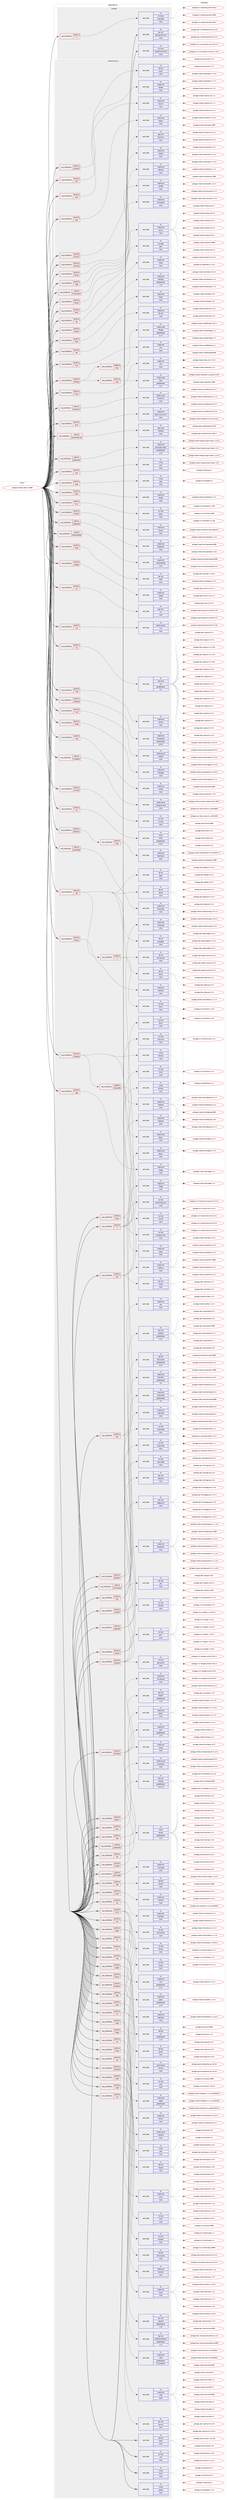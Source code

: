 digraph prolog {

# *************
# Graph options
# *************

newrank=true;
concentrate=true;
compound=true;
graph [rankdir=LR,fontname=Helvetica,fontsize=10,ranksep=1.5];#, ranksep=2.5, nodesep=0.2];
edge  [arrowhead=vee];
node  [fontname=Helvetica,fontsize=10];

# **********
# The ebuild
# **********

subgraph cluster_leftcol {
color=gray;
rank=same;
label=<<i>ebuild</i>>;
id [label="portage://media-video/vlc-9999", color=red, width=4, href="../media-video/vlc-9999.svg"];
}

# ****************
# The dependencies
# ****************

subgraph cluster_midcol {
color=gray;
label=<<i>dependencies</i>>;
subgraph cluster_compile {
fillcolor="#eeeeee";
style=filled;
label=<<i>compile</i>>;
subgraph cond85767 {
dependency343919 [label=<<TABLE BORDER="0" CELLBORDER="1" CELLSPACING="0" CELLPADDING="4"><TR><TD ROWSPAN="3" CELLPADDING="10">use_conditional</TD></TR><TR><TD>positive</TD></TR><TR><TD>X</TD></TR></TABLE>>, shape=none, color=red];
subgraph pack252526 {
dependency343920 [label=<<TABLE BORDER="0" CELLBORDER="1" CELLSPACING="0" CELLPADDING="4" WIDTH="220"><TR><TD ROWSPAN="6" CELLPADDING="30">pack_dep</TD></TR><TR><TD WIDTH="110">no</TD></TR><TR><TD>x11-base</TD></TR><TR><TD>xorg-proto</TD></TR><TR><TD>none</TD></TR><TR><TD></TD></TR></TABLE>>, shape=none, color=blue];
}
dependency343919:e -> dependency343920:w [weight=20,style="dashed",arrowhead="vee"];
}
id:e -> dependency343919:w [weight=20,style="solid",arrowhead="vee"];
subgraph pack252527 {
dependency343921 [label=<<TABLE BORDER="0" CELLBORDER="1" CELLSPACING="0" CELLPADDING="4" WIDTH="220"><TR><TD ROWSPAN="6" CELLPADDING="30">pack_dep</TD></TR><TR><TD WIDTH="110">no</TD></TR><TR><TD>dev-util</TD></TR><TR><TD>desktop-file-utils</TD></TR><TR><TD>none</TD></TR><TR><TD></TD></TR></TABLE>>, shape=none, color=blue];
}
id:e -> dependency343921:w [weight=20,style="solid",arrowhead="vee"];
subgraph pack252528 {
dependency343922 [label=<<TABLE BORDER="0" CELLBORDER="1" CELLSPACING="0" CELLPADDING="4" WIDTH="220"><TR><TD ROWSPAN="6" CELLPADDING="30">pack_dep</TD></TR><TR><TD WIDTH="110">no</TD></TR><TR><TD>x11-misc</TD></TR><TR><TD>shared-mime-info</TD></TR><TR><TD>none</TD></TR><TR><TD></TD></TR></TABLE>>, shape=none, color=blue];
}
id:e -> dependency343922:w [weight=20,style="solid",arrowhead="vee"];
}
subgraph cluster_compileandrun {
fillcolor="#eeeeee";
style=filled;
label=<<i>compile and run</i>>;
subgraph cond85768 {
dependency343923 [label=<<TABLE BORDER="0" CELLBORDER="1" CELLSPACING="0" CELLPADDING="4"><TR><TD ROWSPAN="3" CELLPADDING="10">use_conditional</TD></TR><TR><TD>positive</TD></TR><TR><TD>X</TD></TR></TABLE>>, shape=none, color=red];
subgraph pack252529 {
dependency343924 [label=<<TABLE BORDER="0" CELLBORDER="1" CELLSPACING="0" CELLPADDING="4" WIDTH="220"><TR><TD ROWSPAN="6" CELLPADDING="30">pack_dep</TD></TR><TR><TD WIDTH="110">no</TD></TR><TR><TD>x11-libs</TD></TR><TR><TD>libX11</TD></TR><TR><TD>none</TD></TR><TR><TD></TD></TR></TABLE>>, shape=none, color=blue];
}
dependency343923:e -> dependency343924:w [weight=20,style="dashed",arrowhead="vee"];
subgraph pack252530 {
dependency343925 [label=<<TABLE BORDER="0" CELLBORDER="1" CELLSPACING="0" CELLPADDING="4" WIDTH="220"><TR><TD ROWSPAN="6" CELLPADDING="30">pack_dep</TD></TR><TR><TD WIDTH="110">no</TD></TR><TR><TD>x11-libs</TD></TR><TR><TD>libxcb</TD></TR><TR><TD>none</TD></TR><TR><TD></TD></TR></TABLE>>, shape=none, color=blue];
}
dependency343923:e -> dependency343925:w [weight=20,style="dashed",arrowhead="vee"];
subgraph pack252531 {
dependency343926 [label=<<TABLE BORDER="0" CELLBORDER="1" CELLSPACING="0" CELLPADDING="4" WIDTH="220"><TR><TD ROWSPAN="6" CELLPADDING="30">pack_dep</TD></TR><TR><TD WIDTH="110">no</TD></TR><TR><TD>x11-libs</TD></TR><TR><TD>libXcursor</TD></TR><TR><TD>none</TD></TR><TR><TD></TD></TR></TABLE>>, shape=none, color=blue];
}
dependency343923:e -> dependency343926:w [weight=20,style="dashed",arrowhead="vee"];
subgraph pack252532 {
dependency343927 [label=<<TABLE BORDER="0" CELLBORDER="1" CELLSPACING="0" CELLPADDING="4" WIDTH="220"><TR><TD ROWSPAN="6" CELLPADDING="30">pack_dep</TD></TR><TR><TD WIDTH="110">no</TD></TR><TR><TD>x11-libs</TD></TR><TR><TD>libxkbcommon</TD></TR><TR><TD>none</TD></TR><TR><TD></TD></TR></TABLE>>, shape=none, color=blue];
}
dependency343923:e -> dependency343927:w [weight=20,style="dashed",arrowhead="vee"];
subgraph pack252533 {
dependency343928 [label=<<TABLE BORDER="0" CELLBORDER="1" CELLSPACING="0" CELLPADDING="4" WIDTH="220"><TR><TD ROWSPAN="6" CELLPADDING="30">pack_dep</TD></TR><TR><TD WIDTH="110">no</TD></TR><TR><TD>x11-libs</TD></TR><TR><TD>xcb-util</TD></TR><TR><TD>none</TD></TR><TR><TD></TD></TR></TABLE>>, shape=none, color=blue];
}
dependency343923:e -> dependency343928:w [weight=20,style="dashed",arrowhead="vee"];
subgraph pack252534 {
dependency343929 [label=<<TABLE BORDER="0" CELLBORDER="1" CELLSPACING="0" CELLPADDING="4" WIDTH="220"><TR><TD ROWSPAN="6" CELLPADDING="30">pack_dep</TD></TR><TR><TD WIDTH="110">no</TD></TR><TR><TD>x11-libs</TD></TR><TR><TD>xcb-util-keysyms</TD></TR><TR><TD>none</TD></TR><TR><TD></TD></TR></TABLE>>, shape=none, color=blue];
}
dependency343923:e -> dependency343929:w [weight=20,style="dashed",arrowhead="vee"];
}
id:e -> dependency343923:w [weight=20,style="solid",arrowhead="odotvee"];
subgraph cond85769 {
dependency343930 [label=<<TABLE BORDER="0" CELLBORDER="1" CELLSPACING="0" CELLPADDING="4"><TR><TD ROWSPAN="3" CELLPADDING="10">use_conditional</TD></TR><TR><TD>positive</TD></TR><TR><TD>a52</TD></TR></TABLE>>, shape=none, color=red];
subgraph pack252535 {
dependency343931 [label=<<TABLE BORDER="0" CELLBORDER="1" CELLSPACING="0" CELLPADDING="4" WIDTH="220"><TR><TD ROWSPAN="6" CELLPADDING="30">pack_dep</TD></TR><TR><TD WIDTH="110">no</TD></TR><TR><TD>media-libs</TD></TR><TR><TD>a52dec</TD></TR><TR><TD>none</TD></TR><TR><TD></TD></TR></TABLE>>, shape=none, color=blue];
}
dependency343930:e -> dependency343931:w [weight=20,style="dashed",arrowhead="vee"];
}
id:e -> dependency343930:w [weight=20,style="solid",arrowhead="odotvee"];
subgraph cond85770 {
dependency343932 [label=<<TABLE BORDER="0" CELLBORDER="1" CELLSPACING="0" CELLPADDING="4"><TR><TD ROWSPAN="3" CELLPADDING="10">use_conditional</TD></TR><TR><TD>positive</TD></TR><TR><TD>alsa</TD></TR></TABLE>>, shape=none, color=red];
subgraph pack252536 {
dependency343933 [label=<<TABLE BORDER="0" CELLBORDER="1" CELLSPACING="0" CELLPADDING="4" WIDTH="220"><TR><TD ROWSPAN="6" CELLPADDING="30">pack_dep</TD></TR><TR><TD WIDTH="110">no</TD></TR><TR><TD>media-libs</TD></TR><TR><TD>alsa-lib</TD></TR><TR><TD>none</TD></TR><TR><TD></TD></TR></TABLE>>, shape=none, color=blue];
}
dependency343932:e -> dependency343933:w [weight=20,style="dashed",arrowhead="vee"];
}
id:e -> dependency343932:w [weight=20,style="solid",arrowhead="odotvee"];
subgraph cond85771 {
dependency343934 [label=<<TABLE BORDER="0" CELLBORDER="1" CELLSPACING="0" CELLPADDING="4"><TR><TD ROWSPAN="3" CELLPADDING="10">use_conditional</TD></TR><TR><TD>positive</TD></TR><TR><TD>aom</TD></TR></TABLE>>, shape=none, color=red];
subgraph pack252537 {
dependency343935 [label=<<TABLE BORDER="0" CELLBORDER="1" CELLSPACING="0" CELLPADDING="4" WIDTH="220"><TR><TD ROWSPAN="6" CELLPADDING="30">pack_dep</TD></TR><TR><TD WIDTH="110">no</TD></TR><TR><TD>media-libs</TD></TR><TR><TD>libaom</TD></TR><TR><TD>none</TD></TR><TR><TD></TD></TR></TABLE>>, shape=none, color=blue];
}
dependency343934:e -> dependency343935:w [weight=20,style="dashed",arrowhead="vee"];
}
id:e -> dependency343934:w [weight=20,style="solid",arrowhead="odotvee"];
subgraph cond85772 {
dependency343936 [label=<<TABLE BORDER="0" CELLBORDER="1" CELLSPACING="0" CELLPADDING="4"><TR><TD ROWSPAN="3" CELLPADDING="10">use_conditional</TD></TR><TR><TD>positive</TD></TR><TR><TD>archive</TD></TR></TABLE>>, shape=none, color=red];
subgraph pack252538 {
dependency343937 [label=<<TABLE BORDER="0" CELLBORDER="1" CELLSPACING="0" CELLPADDING="4" WIDTH="220"><TR><TD ROWSPAN="6" CELLPADDING="30">pack_dep</TD></TR><TR><TD WIDTH="110">no</TD></TR><TR><TD>app-arch</TD></TR><TR><TD>libarchive</TD></TR><TR><TD>none</TD></TR><TR><TD></TD></TR></TABLE>>, shape=none, color=blue];
}
dependency343936:e -> dependency343937:w [weight=20,style="dashed",arrowhead="vee"];
}
id:e -> dependency343936:w [weight=20,style="solid",arrowhead="odotvee"];
subgraph cond85773 {
dependency343938 [label=<<TABLE BORDER="0" CELLBORDER="1" CELLSPACING="0" CELLPADDING="4"><TR><TD ROWSPAN="3" CELLPADDING="10">use_conditional</TD></TR><TR><TD>positive</TD></TR><TR><TD>aribsub</TD></TR></TABLE>>, shape=none, color=red];
subgraph pack252539 {
dependency343939 [label=<<TABLE BORDER="0" CELLBORDER="1" CELLSPACING="0" CELLPADDING="4" WIDTH="220"><TR><TD ROWSPAN="6" CELLPADDING="30">pack_dep</TD></TR><TR><TD WIDTH="110">no</TD></TR><TR><TD>media-libs</TD></TR><TR><TD>aribb24</TD></TR><TR><TD>none</TD></TR><TR><TD></TD></TR></TABLE>>, shape=none, color=blue];
}
dependency343938:e -> dependency343939:w [weight=20,style="dashed",arrowhead="vee"];
}
id:e -> dependency343938:w [weight=20,style="solid",arrowhead="odotvee"];
subgraph cond85774 {
dependency343940 [label=<<TABLE BORDER="0" CELLBORDER="1" CELLSPACING="0" CELLPADDING="4"><TR><TD ROWSPAN="3" CELLPADDING="10">use_conditional</TD></TR><TR><TD>positive</TD></TR><TR><TD>bidi</TD></TR></TABLE>>, shape=none, color=red];
subgraph pack252540 {
dependency343941 [label=<<TABLE BORDER="0" CELLBORDER="1" CELLSPACING="0" CELLPADDING="4" WIDTH="220"><TR><TD ROWSPAN="6" CELLPADDING="30">pack_dep</TD></TR><TR><TD WIDTH="110">no</TD></TR><TR><TD>dev-libs</TD></TR><TR><TD>fribidi</TD></TR><TR><TD>none</TD></TR><TR><TD></TD></TR></TABLE>>, shape=none, color=blue];
}
dependency343940:e -> dependency343941:w [weight=20,style="dashed",arrowhead="vee"];
subgraph pack252541 {
dependency343942 [label=<<TABLE BORDER="0" CELLBORDER="1" CELLSPACING="0" CELLPADDING="4" WIDTH="220"><TR><TD ROWSPAN="6" CELLPADDING="30">pack_dep</TD></TR><TR><TD WIDTH="110">no</TD></TR><TR><TD>media-libs</TD></TR><TR><TD>freetype</TD></TR><TR><TD>none</TD></TR><TR><TD></TD></TR></TABLE>>, shape=none, color=blue];
}
dependency343940:e -> dependency343942:w [weight=20,style="dashed",arrowhead="vee"];
subgraph pack252542 {
dependency343943 [label=<<TABLE BORDER="0" CELLBORDER="1" CELLSPACING="0" CELLPADDING="4" WIDTH="220"><TR><TD ROWSPAN="6" CELLPADDING="30">pack_dep</TD></TR><TR><TD WIDTH="110">no</TD></TR><TR><TD>media-libs</TD></TR><TR><TD>harfbuzz</TD></TR><TR><TD>none</TD></TR><TR><TD></TD></TR></TABLE>>, shape=none, color=blue];
}
dependency343940:e -> dependency343943:w [weight=20,style="dashed",arrowhead="vee"];
subgraph pack252543 {
dependency343944 [label=<<TABLE BORDER="0" CELLBORDER="1" CELLSPACING="0" CELLPADDING="4" WIDTH="220"><TR><TD ROWSPAN="6" CELLPADDING="30">pack_dep</TD></TR><TR><TD WIDTH="110">no</TD></TR><TR><TD>virtual</TD></TR><TR><TD>ttf-fonts</TD></TR><TR><TD>none</TD></TR><TR><TD></TD></TR></TABLE>>, shape=none, color=blue];
}
dependency343940:e -> dependency343944:w [weight=20,style="dashed",arrowhead="vee"];
}
id:e -> dependency343940:w [weight=20,style="solid",arrowhead="odotvee"];
subgraph cond85775 {
dependency343945 [label=<<TABLE BORDER="0" CELLBORDER="1" CELLSPACING="0" CELLPADDING="4"><TR><TD ROWSPAN="3" CELLPADDING="10">use_conditional</TD></TR><TR><TD>positive</TD></TR><TR><TD>bluray</TD></TR></TABLE>>, shape=none, color=red];
subgraph pack252544 {
dependency343946 [label=<<TABLE BORDER="0" CELLBORDER="1" CELLSPACING="0" CELLPADDING="4" WIDTH="220"><TR><TD ROWSPAN="6" CELLPADDING="30">pack_dep</TD></TR><TR><TD WIDTH="110">no</TD></TR><TR><TD>media-libs</TD></TR><TR><TD>libbluray</TD></TR><TR><TD>none</TD></TR><TR><TD></TD></TR></TABLE>>, shape=none, color=blue];
}
dependency343945:e -> dependency343946:w [weight=20,style="dashed",arrowhead="vee"];
}
id:e -> dependency343945:w [weight=20,style="solid",arrowhead="odotvee"];
subgraph cond85776 {
dependency343947 [label=<<TABLE BORDER="0" CELLBORDER="1" CELLSPACING="0" CELLPADDING="4"><TR><TD ROWSPAN="3" CELLPADDING="10">use_conditional</TD></TR><TR><TD>positive</TD></TR><TR><TD>cddb</TD></TR></TABLE>>, shape=none, color=red];
subgraph pack252545 {
dependency343948 [label=<<TABLE BORDER="0" CELLBORDER="1" CELLSPACING="0" CELLPADDING="4" WIDTH="220"><TR><TD ROWSPAN="6" CELLPADDING="30">pack_dep</TD></TR><TR><TD WIDTH="110">no</TD></TR><TR><TD>media-libs</TD></TR><TR><TD>libcddb</TD></TR><TR><TD>none</TD></TR><TR><TD></TD></TR></TABLE>>, shape=none, color=blue];
}
dependency343947:e -> dependency343948:w [weight=20,style="dashed",arrowhead="vee"];
}
id:e -> dependency343947:w [weight=20,style="solid",arrowhead="odotvee"];
subgraph cond85777 {
dependency343949 [label=<<TABLE BORDER="0" CELLBORDER="1" CELLSPACING="0" CELLPADDING="4"><TR><TD ROWSPAN="3" CELLPADDING="10">use_conditional</TD></TR><TR><TD>positive</TD></TR><TR><TD>chromaprint</TD></TR></TABLE>>, shape=none, color=red];
subgraph pack252546 {
dependency343950 [label=<<TABLE BORDER="0" CELLBORDER="1" CELLSPACING="0" CELLPADDING="4" WIDTH="220"><TR><TD ROWSPAN="6" CELLPADDING="30">pack_dep</TD></TR><TR><TD WIDTH="110">no</TD></TR><TR><TD>media-libs</TD></TR><TR><TD>chromaprint</TD></TR><TR><TD>none</TD></TR><TR><TD></TD></TR></TABLE>>, shape=none, color=blue];
}
dependency343949:e -> dependency343950:w [weight=20,style="dashed",arrowhead="vee"];
}
id:e -> dependency343949:w [weight=20,style="solid",arrowhead="odotvee"];
subgraph cond85778 {
dependency343951 [label=<<TABLE BORDER="0" CELLBORDER="1" CELLSPACING="0" CELLPADDING="4"><TR><TD ROWSPAN="3" CELLPADDING="10">use_conditional</TD></TR><TR><TD>positive</TD></TR><TR><TD>chromecast</TD></TR></TABLE>>, shape=none, color=red];
subgraph pack252547 {
dependency343952 [label=<<TABLE BORDER="0" CELLBORDER="1" CELLSPACING="0" CELLPADDING="4" WIDTH="220"><TR><TD ROWSPAN="6" CELLPADDING="30">pack_dep</TD></TR><TR><TD WIDTH="110">no</TD></TR><TR><TD>dev-libs</TD></TR><TR><TD>protobuf</TD></TR><TR><TD>greaterequal</TD></TR><TR><TD>2.5.0</TD></TR></TABLE>>, shape=none, color=blue];
}
dependency343951:e -> dependency343952:w [weight=20,style="dashed",arrowhead="vee"];
subgraph pack252548 {
dependency343953 [label=<<TABLE BORDER="0" CELLBORDER="1" CELLSPACING="0" CELLPADDING="4" WIDTH="220"><TR><TD ROWSPAN="6" CELLPADDING="30">pack_dep</TD></TR><TR><TD WIDTH="110">no</TD></TR><TR><TD>net-libs</TD></TR><TR><TD>libmicrodns</TD></TR><TR><TD>greaterequal</TD></TR><TR><TD>0.0.9</TD></TR></TABLE>>, shape=none, color=blue];
}
dependency343951:e -> dependency343953:w [weight=20,style="dashed",arrowhead="vee"];
}
id:e -> dependency343951:w [weight=20,style="solid",arrowhead="odotvee"];
subgraph cond85779 {
dependency343954 [label=<<TABLE BORDER="0" CELLBORDER="1" CELLSPACING="0" CELLPADDING="4"><TR><TD ROWSPAN="3" CELLPADDING="10">use_conditional</TD></TR><TR><TD>positive</TD></TR><TR><TD>dav1d</TD></TR></TABLE>>, shape=none, color=red];
subgraph pack252549 {
dependency343955 [label=<<TABLE BORDER="0" CELLBORDER="1" CELLSPACING="0" CELLPADDING="4" WIDTH="220"><TR><TD ROWSPAN="6" CELLPADDING="30">pack_dep</TD></TR><TR><TD WIDTH="110">no</TD></TR><TR><TD>media-libs</TD></TR><TR><TD>dav1d</TD></TR><TR><TD>none</TD></TR><TR><TD></TD></TR></TABLE>>, shape=none, color=blue];
}
dependency343954:e -> dependency343955:w [weight=20,style="dashed",arrowhead="vee"];
}
id:e -> dependency343954:w [weight=20,style="solid",arrowhead="odotvee"];
subgraph cond85780 {
dependency343956 [label=<<TABLE BORDER="0" CELLBORDER="1" CELLSPACING="0" CELLPADDING="4"><TR><TD ROWSPAN="3" CELLPADDING="10">use_conditional</TD></TR><TR><TD>positive</TD></TR><TR><TD>dbus</TD></TR></TABLE>>, shape=none, color=red];
subgraph pack252550 {
dependency343957 [label=<<TABLE BORDER="0" CELLBORDER="1" CELLSPACING="0" CELLPADDING="4" WIDTH="220"><TR><TD ROWSPAN="6" CELLPADDING="30">pack_dep</TD></TR><TR><TD WIDTH="110">no</TD></TR><TR><TD>sys-apps</TD></TR><TR><TD>dbus</TD></TR><TR><TD>none</TD></TR><TR><TD></TD></TR></TABLE>>, shape=none, color=blue];
}
dependency343956:e -> dependency343957:w [weight=20,style="dashed",arrowhead="vee"];
}
id:e -> dependency343956:w [weight=20,style="solid",arrowhead="odotvee"];
subgraph cond85781 {
dependency343958 [label=<<TABLE BORDER="0" CELLBORDER="1" CELLSPACING="0" CELLPADDING="4"><TR><TD ROWSPAN="3" CELLPADDING="10">use_conditional</TD></TR><TR><TD>positive</TD></TR><TR><TD>dc1394</TD></TR></TABLE>>, shape=none, color=red];
subgraph pack252551 {
dependency343959 [label=<<TABLE BORDER="0" CELLBORDER="1" CELLSPACING="0" CELLPADDING="4" WIDTH="220"><TR><TD ROWSPAN="6" CELLPADDING="30">pack_dep</TD></TR><TR><TD WIDTH="110">no</TD></TR><TR><TD>media-libs</TD></TR><TR><TD>libdc1394</TD></TR><TR><TD>none</TD></TR><TR><TD></TD></TR></TABLE>>, shape=none, color=blue];
}
dependency343958:e -> dependency343959:w [weight=20,style="dashed",arrowhead="vee"];
subgraph pack252552 {
dependency343960 [label=<<TABLE BORDER="0" CELLBORDER="1" CELLSPACING="0" CELLPADDING="4" WIDTH="220"><TR><TD ROWSPAN="6" CELLPADDING="30">pack_dep</TD></TR><TR><TD WIDTH="110">no</TD></TR><TR><TD>sys-libs</TD></TR><TR><TD>libraw1394</TD></TR><TR><TD>none</TD></TR><TR><TD></TD></TR></TABLE>>, shape=none, color=blue];
}
dependency343958:e -> dependency343960:w [weight=20,style="dashed",arrowhead="vee"];
}
id:e -> dependency343958:w [weight=20,style="solid",arrowhead="odotvee"];
subgraph cond85782 {
dependency343961 [label=<<TABLE BORDER="0" CELLBORDER="1" CELLSPACING="0" CELLPADDING="4"><TR><TD ROWSPAN="3" CELLPADDING="10">use_conditional</TD></TR><TR><TD>positive</TD></TR><TR><TD>dts</TD></TR></TABLE>>, shape=none, color=red];
subgraph pack252553 {
dependency343962 [label=<<TABLE BORDER="0" CELLBORDER="1" CELLSPACING="0" CELLPADDING="4" WIDTH="220"><TR><TD ROWSPAN="6" CELLPADDING="30">pack_dep</TD></TR><TR><TD WIDTH="110">no</TD></TR><TR><TD>media-libs</TD></TR><TR><TD>libdca</TD></TR><TR><TD>none</TD></TR><TR><TD></TD></TR></TABLE>>, shape=none, color=blue];
}
dependency343961:e -> dependency343962:w [weight=20,style="dashed",arrowhead="vee"];
}
id:e -> dependency343961:w [weight=20,style="solid",arrowhead="odotvee"];
subgraph cond85783 {
dependency343963 [label=<<TABLE BORDER="0" CELLBORDER="1" CELLSPACING="0" CELLPADDING="4"><TR><TD ROWSPAN="3" CELLPADDING="10">use_conditional</TD></TR><TR><TD>positive</TD></TR><TR><TD>dvbpsi</TD></TR></TABLE>>, shape=none, color=red];
subgraph pack252554 {
dependency343964 [label=<<TABLE BORDER="0" CELLBORDER="1" CELLSPACING="0" CELLPADDING="4" WIDTH="220"><TR><TD ROWSPAN="6" CELLPADDING="30">pack_dep</TD></TR><TR><TD WIDTH="110">no</TD></TR><TR><TD>media-libs</TD></TR><TR><TD>libdvbpsi</TD></TR><TR><TD>greaterequal</TD></TR><TR><TD>1.2.0</TD></TR></TABLE>>, shape=none, color=blue];
}
dependency343963:e -> dependency343964:w [weight=20,style="dashed",arrowhead="vee"];
}
id:e -> dependency343963:w [weight=20,style="solid",arrowhead="odotvee"];
subgraph cond85784 {
dependency343965 [label=<<TABLE BORDER="0" CELLBORDER="1" CELLSPACING="0" CELLPADDING="4"><TR><TD ROWSPAN="3" CELLPADDING="10">use_conditional</TD></TR><TR><TD>positive</TD></TR><TR><TD>dvd</TD></TR></TABLE>>, shape=none, color=red];
subgraph pack252555 {
dependency343966 [label=<<TABLE BORDER="0" CELLBORDER="1" CELLSPACING="0" CELLPADDING="4" WIDTH="220"><TR><TD ROWSPAN="6" CELLPADDING="30">pack_dep</TD></TR><TR><TD WIDTH="110">no</TD></TR><TR><TD>media-libs</TD></TR><TR><TD>libdvdnav</TD></TR><TR><TD>greaterequal</TD></TR><TR><TD>4.9</TD></TR></TABLE>>, shape=none, color=blue];
}
dependency343965:e -> dependency343966:w [weight=20,style="dashed",arrowhead="vee"];
subgraph pack252556 {
dependency343967 [label=<<TABLE BORDER="0" CELLBORDER="1" CELLSPACING="0" CELLPADDING="4" WIDTH="220"><TR><TD ROWSPAN="6" CELLPADDING="30">pack_dep</TD></TR><TR><TD WIDTH="110">no</TD></TR><TR><TD>media-libs</TD></TR><TR><TD>libdvdread</TD></TR><TR><TD>greaterequal</TD></TR><TR><TD>4.9</TD></TR></TABLE>>, shape=none, color=blue];
}
dependency343965:e -> dependency343967:w [weight=20,style="dashed",arrowhead="vee"];
}
id:e -> dependency343965:w [weight=20,style="solid",arrowhead="odotvee"];
subgraph cond85785 {
dependency343968 [label=<<TABLE BORDER="0" CELLBORDER="1" CELLSPACING="0" CELLPADDING="4"><TR><TD ROWSPAN="3" CELLPADDING="10">use_conditional</TD></TR><TR><TD>positive</TD></TR><TR><TD>faad</TD></TR></TABLE>>, shape=none, color=red];
subgraph pack252557 {
dependency343969 [label=<<TABLE BORDER="0" CELLBORDER="1" CELLSPACING="0" CELLPADDING="4" WIDTH="220"><TR><TD ROWSPAN="6" CELLPADDING="30">pack_dep</TD></TR><TR><TD WIDTH="110">no</TD></TR><TR><TD>media-libs</TD></TR><TR><TD>faad2</TD></TR><TR><TD>none</TD></TR><TR><TD></TD></TR></TABLE>>, shape=none, color=blue];
}
dependency343968:e -> dependency343969:w [weight=20,style="dashed",arrowhead="vee"];
}
id:e -> dependency343968:w [weight=20,style="solid",arrowhead="odotvee"];
subgraph cond85786 {
dependency343970 [label=<<TABLE BORDER="0" CELLBORDER="1" CELLSPACING="0" CELLPADDING="4"><TR><TD ROWSPAN="3" CELLPADDING="10">use_conditional</TD></TR><TR><TD>positive</TD></TR><TR><TD>fdk</TD></TR></TABLE>>, shape=none, color=red];
subgraph pack252558 {
dependency343971 [label=<<TABLE BORDER="0" CELLBORDER="1" CELLSPACING="0" CELLPADDING="4" WIDTH="220"><TR><TD ROWSPAN="6" CELLPADDING="30">pack_dep</TD></TR><TR><TD WIDTH="110">no</TD></TR><TR><TD>media-libs</TD></TR><TR><TD>fdk-aac</TD></TR><TR><TD>none</TD></TR><TR><TD></TD></TR></TABLE>>, shape=none, color=blue];
}
dependency343970:e -> dependency343971:w [weight=20,style="dashed",arrowhead="vee"];
}
id:e -> dependency343970:w [weight=20,style="solid",arrowhead="odotvee"];
subgraph cond85787 {
dependency343972 [label=<<TABLE BORDER="0" CELLBORDER="1" CELLSPACING="0" CELLPADDING="4"><TR><TD ROWSPAN="3" CELLPADDING="10">use_conditional</TD></TR><TR><TD>positive</TD></TR><TR><TD>ffmpeg</TD></TR></TABLE>>, shape=none, color=red];
subgraph cond85788 {
dependency343973 [label=<<TABLE BORDER="0" CELLBORDER="1" CELLSPACING="0" CELLPADDING="4"><TR><TD ROWSPAN="3" CELLPADDING="10">use_conditional</TD></TR><TR><TD>negative</TD></TR><TR><TD>libav</TD></TR></TABLE>>, shape=none, color=red];
subgraph pack252559 {
dependency343974 [label=<<TABLE BORDER="0" CELLBORDER="1" CELLSPACING="0" CELLPADDING="4" WIDTH="220"><TR><TD ROWSPAN="6" CELLPADDING="30">pack_dep</TD></TR><TR><TD WIDTH="110">no</TD></TR><TR><TD>media-video</TD></TR><TR><TD>ffmpeg</TD></TR><TR><TD>greaterequal</TD></TR><TR><TD>3.1.3</TD></TR></TABLE>>, shape=none, color=blue];
}
dependency343973:e -> dependency343974:w [weight=20,style="dashed",arrowhead="vee"];
}
dependency343972:e -> dependency343973:w [weight=20,style="dashed",arrowhead="vee"];
subgraph cond85789 {
dependency343975 [label=<<TABLE BORDER="0" CELLBORDER="1" CELLSPACING="0" CELLPADDING="4"><TR><TD ROWSPAN="3" CELLPADDING="10">use_conditional</TD></TR><TR><TD>positive</TD></TR><TR><TD>libav</TD></TR></TABLE>>, shape=none, color=red];
subgraph pack252560 {
dependency343976 [label=<<TABLE BORDER="0" CELLBORDER="1" CELLSPACING="0" CELLPADDING="4" WIDTH="220"><TR><TD ROWSPAN="6" CELLPADDING="30">pack_dep</TD></TR><TR><TD WIDTH="110">no</TD></TR><TR><TD>media-video</TD></TR><TR><TD>libav</TD></TR><TR><TD>greaterequal</TD></TR><TR><TD>12.2</TD></TR></TABLE>>, shape=none, color=blue];
}
dependency343975:e -> dependency343976:w [weight=20,style="dashed",arrowhead="vee"];
}
dependency343972:e -> dependency343975:w [weight=20,style="dashed",arrowhead="vee"];
}
id:e -> dependency343972:w [weight=20,style="solid",arrowhead="odotvee"];
subgraph cond85790 {
dependency343977 [label=<<TABLE BORDER="0" CELLBORDER="1" CELLSPACING="0" CELLPADDING="4"><TR><TD ROWSPAN="3" CELLPADDING="10">use_conditional</TD></TR><TR><TD>positive</TD></TR><TR><TD>flac</TD></TR></TABLE>>, shape=none, color=red];
subgraph pack252561 {
dependency343978 [label=<<TABLE BORDER="0" CELLBORDER="1" CELLSPACING="0" CELLPADDING="4" WIDTH="220"><TR><TD ROWSPAN="6" CELLPADDING="30">pack_dep</TD></TR><TR><TD WIDTH="110">no</TD></TR><TR><TD>media-libs</TD></TR><TR><TD>flac</TD></TR><TR><TD>none</TD></TR><TR><TD></TD></TR></TABLE>>, shape=none, color=blue];
}
dependency343977:e -> dependency343978:w [weight=20,style="dashed",arrowhead="vee"];
subgraph pack252562 {
dependency343979 [label=<<TABLE BORDER="0" CELLBORDER="1" CELLSPACING="0" CELLPADDING="4" WIDTH="220"><TR><TD ROWSPAN="6" CELLPADDING="30">pack_dep</TD></TR><TR><TD WIDTH="110">no</TD></TR><TR><TD>media-libs</TD></TR><TR><TD>libogg</TD></TR><TR><TD>none</TD></TR><TR><TD></TD></TR></TABLE>>, shape=none, color=blue];
}
dependency343977:e -> dependency343979:w [weight=20,style="dashed",arrowhead="vee"];
}
id:e -> dependency343977:w [weight=20,style="solid",arrowhead="odotvee"];
subgraph cond85791 {
dependency343980 [label=<<TABLE BORDER="0" CELLBORDER="1" CELLSPACING="0" CELLPADDING="4"><TR><TD ROWSPAN="3" CELLPADDING="10">use_conditional</TD></TR><TR><TD>positive</TD></TR><TR><TD>fluidsynth</TD></TR></TABLE>>, shape=none, color=red];
subgraph pack252563 {
dependency343981 [label=<<TABLE BORDER="0" CELLBORDER="1" CELLSPACING="0" CELLPADDING="4" WIDTH="220"><TR><TD ROWSPAN="6" CELLPADDING="30">pack_dep</TD></TR><TR><TD WIDTH="110">no</TD></TR><TR><TD>media-sound</TD></TR><TR><TD>fluidsynth</TD></TR><TR><TD>none</TD></TR><TR><TD></TD></TR></TABLE>>, shape=none, color=blue];
}
dependency343980:e -> dependency343981:w [weight=20,style="dashed",arrowhead="vee"];
}
id:e -> dependency343980:w [weight=20,style="solid",arrowhead="odotvee"];
subgraph cond85792 {
dependency343982 [label=<<TABLE BORDER="0" CELLBORDER="1" CELLSPACING="0" CELLPADDING="4"><TR><TD ROWSPAN="3" CELLPADDING="10">use_conditional</TD></TR><TR><TD>positive</TD></TR><TR><TD>fontconfig</TD></TR></TABLE>>, shape=none, color=red];
subgraph pack252564 {
dependency343983 [label=<<TABLE BORDER="0" CELLBORDER="1" CELLSPACING="0" CELLPADDING="4" WIDTH="220"><TR><TD ROWSPAN="6" CELLPADDING="30">pack_dep</TD></TR><TR><TD WIDTH="110">no</TD></TR><TR><TD>media-libs</TD></TR><TR><TD>fontconfig</TD></TR><TR><TD>none</TD></TR><TR><TD></TD></TR></TABLE>>, shape=none, color=blue];
}
dependency343982:e -> dependency343983:w [weight=20,style="dashed",arrowhead="vee"];
}
id:e -> dependency343982:w [weight=20,style="solid",arrowhead="odotvee"];
subgraph cond85793 {
dependency343984 [label=<<TABLE BORDER="0" CELLBORDER="1" CELLSPACING="0" CELLPADDING="4"><TR><TD ROWSPAN="3" CELLPADDING="10">use_conditional</TD></TR><TR><TD>positive</TD></TR><TR><TD>gcrypt</TD></TR></TABLE>>, shape=none, color=red];
subgraph pack252565 {
dependency343985 [label=<<TABLE BORDER="0" CELLBORDER="1" CELLSPACING="0" CELLPADDING="4" WIDTH="220"><TR><TD ROWSPAN="6" CELLPADDING="30">pack_dep</TD></TR><TR><TD WIDTH="110">no</TD></TR><TR><TD>dev-libs</TD></TR><TR><TD>libgcrypt</TD></TR><TR><TD>none</TD></TR><TR><TD></TD></TR></TABLE>>, shape=none, color=blue];
}
dependency343984:e -> dependency343985:w [weight=20,style="dashed",arrowhead="vee"];
subgraph pack252566 {
dependency343986 [label=<<TABLE BORDER="0" CELLBORDER="1" CELLSPACING="0" CELLPADDING="4" WIDTH="220"><TR><TD ROWSPAN="6" CELLPADDING="30">pack_dep</TD></TR><TR><TD WIDTH="110">no</TD></TR><TR><TD>dev-libs</TD></TR><TR><TD>libgpg-error</TD></TR><TR><TD>none</TD></TR><TR><TD></TD></TR></TABLE>>, shape=none, color=blue];
}
dependency343984:e -> dependency343986:w [weight=20,style="dashed",arrowhead="vee"];
}
id:e -> dependency343984:w [weight=20,style="solid",arrowhead="odotvee"];
subgraph cond85794 {
dependency343987 [label=<<TABLE BORDER="0" CELLBORDER="1" CELLSPACING="0" CELLPADDING="4"><TR><TD ROWSPAN="3" CELLPADDING="10">use_conditional</TD></TR><TR><TD>positive</TD></TR><TR><TD>gme</TD></TR></TABLE>>, shape=none, color=red];
subgraph pack252567 {
dependency343988 [label=<<TABLE BORDER="0" CELLBORDER="1" CELLSPACING="0" CELLPADDING="4" WIDTH="220"><TR><TD ROWSPAN="6" CELLPADDING="30">pack_dep</TD></TR><TR><TD WIDTH="110">no</TD></TR><TR><TD>media-libs</TD></TR><TR><TD>game-music-emu</TD></TR><TR><TD>none</TD></TR><TR><TD></TD></TR></TABLE>>, shape=none, color=blue];
}
dependency343987:e -> dependency343988:w [weight=20,style="dashed",arrowhead="vee"];
}
id:e -> dependency343987:w [weight=20,style="solid",arrowhead="odotvee"];
subgraph cond85795 {
dependency343989 [label=<<TABLE BORDER="0" CELLBORDER="1" CELLSPACING="0" CELLPADDING="4"><TR><TD ROWSPAN="3" CELLPADDING="10">use_conditional</TD></TR><TR><TD>positive</TD></TR><TR><TD>gnome-keyring</TD></TR></TABLE>>, shape=none, color=red];
subgraph pack252568 {
dependency343990 [label=<<TABLE BORDER="0" CELLBORDER="1" CELLSPACING="0" CELLPADDING="4" WIDTH="220"><TR><TD ROWSPAN="6" CELLPADDING="30">pack_dep</TD></TR><TR><TD WIDTH="110">no</TD></TR><TR><TD>app-crypt</TD></TR><TR><TD>libsecret</TD></TR><TR><TD>none</TD></TR><TR><TD></TD></TR></TABLE>>, shape=none, color=blue];
}
dependency343989:e -> dependency343990:w [weight=20,style="dashed",arrowhead="vee"];
}
id:e -> dependency343989:w [weight=20,style="solid",arrowhead="odotvee"];
subgraph cond85796 {
dependency343991 [label=<<TABLE BORDER="0" CELLBORDER="1" CELLSPACING="0" CELLPADDING="4"><TR><TD ROWSPAN="3" CELLPADDING="10">use_conditional</TD></TR><TR><TD>positive</TD></TR><TR><TD>gstreamer</TD></TR></TABLE>>, shape=none, color=red];
subgraph pack252569 {
dependency343992 [label=<<TABLE BORDER="0" CELLBORDER="1" CELLSPACING="0" CELLPADDING="4" WIDTH="220"><TR><TD ROWSPAN="6" CELLPADDING="30">pack_dep</TD></TR><TR><TD WIDTH="110">no</TD></TR><TR><TD>media-libs</TD></TR><TR><TD>gst-plugins-base</TD></TR><TR><TD>greaterequal</TD></TR><TR><TD>1.4.5</TD></TR></TABLE>>, shape=none, color=blue];
}
dependency343991:e -> dependency343992:w [weight=20,style="dashed",arrowhead="vee"];
}
id:e -> dependency343991:w [weight=20,style="solid",arrowhead="odotvee"];
subgraph cond85797 {
dependency343993 [label=<<TABLE BORDER="0" CELLBORDER="1" CELLSPACING="0" CELLPADDING="4"><TR><TD ROWSPAN="3" CELLPADDING="10">use_conditional</TD></TR><TR><TD>positive</TD></TR><TR><TD>ieee1394</TD></TR></TABLE>>, shape=none, color=red];
subgraph pack252570 {
dependency343994 [label=<<TABLE BORDER="0" CELLBORDER="1" CELLSPACING="0" CELLPADDING="4" WIDTH="220"><TR><TD ROWSPAN="6" CELLPADDING="30">pack_dep</TD></TR><TR><TD WIDTH="110">no</TD></TR><TR><TD>sys-libs</TD></TR><TR><TD>libavc1394</TD></TR><TR><TD>none</TD></TR><TR><TD></TD></TR></TABLE>>, shape=none, color=blue];
}
dependency343993:e -> dependency343994:w [weight=20,style="dashed",arrowhead="vee"];
subgraph pack252571 {
dependency343995 [label=<<TABLE BORDER="0" CELLBORDER="1" CELLSPACING="0" CELLPADDING="4" WIDTH="220"><TR><TD ROWSPAN="6" CELLPADDING="30">pack_dep</TD></TR><TR><TD WIDTH="110">no</TD></TR><TR><TD>sys-libs</TD></TR><TR><TD>libraw1394</TD></TR><TR><TD>none</TD></TR><TR><TD></TD></TR></TABLE>>, shape=none, color=blue];
}
dependency343993:e -> dependency343995:w [weight=20,style="dashed",arrowhead="vee"];
}
id:e -> dependency343993:w [weight=20,style="solid",arrowhead="odotvee"];
subgraph cond85798 {
dependency343996 [label=<<TABLE BORDER="0" CELLBORDER="1" CELLSPACING="0" CELLPADDING="4"><TR><TD ROWSPAN="3" CELLPADDING="10">use_conditional</TD></TR><TR><TD>positive</TD></TR><TR><TD>jack</TD></TR></TABLE>>, shape=none, color=red];
subgraph pack252572 {
dependency343997 [label=<<TABLE BORDER="0" CELLBORDER="1" CELLSPACING="0" CELLPADDING="4" WIDTH="220"><TR><TD ROWSPAN="6" CELLPADDING="30">pack_dep</TD></TR><TR><TD WIDTH="110">no</TD></TR><TR><TD>virtual</TD></TR><TR><TD>jack</TD></TR><TR><TD>none</TD></TR><TR><TD></TD></TR></TABLE>>, shape=none, color=blue];
}
dependency343996:e -> dependency343997:w [weight=20,style="dashed",arrowhead="vee"];
}
id:e -> dependency343996:w [weight=20,style="solid",arrowhead="odotvee"];
subgraph cond85799 {
dependency343998 [label=<<TABLE BORDER="0" CELLBORDER="1" CELLSPACING="0" CELLPADDING="4"><TR><TD ROWSPAN="3" CELLPADDING="10">use_conditional</TD></TR><TR><TD>positive</TD></TR><TR><TD>jpeg</TD></TR></TABLE>>, shape=none, color=red];
subgraph pack252573 {
dependency343999 [label=<<TABLE BORDER="0" CELLBORDER="1" CELLSPACING="0" CELLPADDING="4" WIDTH="220"><TR><TD ROWSPAN="6" CELLPADDING="30">pack_dep</TD></TR><TR><TD WIDTH="110">no</TD></TR><TR><TD>virtual</TD></TR><TR><TD>jpeg</TD></TR><TR><TD>none</TD></TR><TR><TD></TD></TR></TABLE>>, shape=none, color=blue];
}
dependency343998:e -> dependency343999:w [weight=20,style="dashed",arrowhead="vee"];
}
id:e -> dependency343998:w [weight=20,style="solid",arrowhead="odotvee"];
subgraph cond85800 {
dependency344000 [label=<<TABLE BORDER="0" CELLBORDER="1" CELLSPACING="0" CELLPADDING="4"><TR><TD ROWSPAN="3" CELLPADDING="10">use_conditional</TD></TR><TR><TD>positive</TD></TR><TR><TD>kate</TD></TR></TABLE>>, shape=none, color=red];
subgraph pack252574 {
dependency344001 [label=<<TABLE BORDER="0" CELLBORDER="1" CELLSPACING="0" CELLPADDING="4" WIDTH="220"><TR><TD ROWSPAN="6" CELLPADDING="30">pack_dep</TD></TR><TR><TD WIDTH="110">no</TD></TR><TR><TD>media-libs</TD></TR><TR><TD>libkate</TD></TR><TR><TD>none</TD></TR><TR><TD></TD></TR></TABLE>>, shape=none, color=blue];
}
dependency344000:e -> dependency344001:w [weight=20,style="dashed",arrowhead="vee"];
}
id:e -> dependency344000:w [weight=20,style="solid",arrowhead="odotvee"];
subgraph cond85801 {
dependency344002 [label=<<TABLE BORDER="0" CELLBORDER="1" CELLSPACING="0" CELLPADDING="4"><TR><TD ROWSPAN="3" CELLPADDING="10">use_conditional</TD></TR><TR><TD>positive</TD></TR><TR><TD>kms</TD></TR></TABLE>>, shape=none, color=red];
subgraph pack252575 {
dependency344003 [label=<<TABLE BORDER="0" CELLBORDER="1" CELLSPACING="0" CELLPADDING="4" WIDTH="220"><TR><TD ROWSPAN="6" CELLPADDING="30">pack_dep</TD></TR><TR><TD WIDTH="110">no</TD></TR><TR><TD>x11-libs</TD></TR><TR><TD>libdrm</TD></TR><TR><TD>none</TD></TR><TR><TD></TD></TR></TABLE>>, shape=none, color=blue];
}
dependency344002:e -> dependency344003:w [weight=20,style="dashed",arrowhead="vee"];
}
id:e -> dependency344002:w [weight=20,style="solid",arrowhead="odotvee"];
subgraph cond85802 {
dependency344004 [label=<<TABLE BORDER="0" CELLBORDER="1" CELLSPACING="0" CELLPADDING="4"><TR><TD ROWSPAN="3" CELLPADDING="10">use_conditional</TD></TR><TR><TD>positive</TD></TR><TR><TD>libass</TD></TR></TABLE>>, shape=none, color=red];
subgraph pack252576 {
dependency344005 [label=<<TABLE BORDER="0" CELLBORDER="1" CELLSPACING="0" CELLPADDING="4" WIDTH="220"><TR><TD ROWSPAN="6" CELLPADDING="30">pack_dep</TD></TR><TR><TD WIDTH="110">no</TD></TR><TR><TD>media-libs</TD></TR><TR><TD>fontconfig</TD></TR><TR><TD>none</TD></TR><TR><TD></TD></TR></TABLE>>, shape=none, color=blue];
}
dependency344004:e -> dependency344005:w [weight=20,style="dashed",arrowhead="vee"];
subgraph pack252577 {
dependency344006 [label=<<TABLE BORDER="0" CELLBORDER="1" CELLSPACING="0" CELLPADDING="4" WIDTH="220"><TR><TD ROWSPAN="6" CELLPADDING="30">pack_dep</TD></TR><TR><TD WIDTH="110">no</TD></TR><TR><TD>media-libs</TD></TR><TR><TD>libass</TD></TR><TR><TD>none</TD></TR><TR><TD></TD></TR></TABLE>>, shape=none, color=blue];
}
dependency344004:e -> dependency344006:w [weight=20,style="dashed",arrowhead="vee"];
}
id:e -> dependency344004:w [weight=20,style="solid",arrowhead="odotvee"];
subgraph cond85803 {
dependency344007 [label=<<TABLE BORDER="0" CELLBORDER="1" CELLSPACING="0" CELLPADDING="4"><TR><TD ROWSPAN="3" CELLPADDING="10">use_conditional</TD></TR><TR><TD>positive</TD></TR><TR><TD>libcaca</TD></TR></TABLE>>, shape=none, color=red];
subgraph pack252578 {
dependency344008 [label=<<TABLE BORDER="0" CELLBORDER="1" CELLSPACING="0" CELLPADDING="4" WIDTH="220"><TR><TD ROWSPAN="6" CELLPADDING="30">pack_dep</TD></TR><TR><TD WIDTH="110">no</TD></TR><TR><TD>media-libs</TD></TR><TR><TD>libcaca</TD></TR><TR><TD>none</TD></TR><TR><TD></TD></TR></TABLE>>, shape=none, color=blue];
}
dependency344007:e -> dependency344008:w [weight=20,style="dashed",arrowhead="vee"];
}
id:e -> dependency344007:w [weight=20,style="solid",arrowhead="odotvee"];
subgraph cond85804 {
dependency344009 [label=<<TABLE BORDER="0" CELLBORDER="1" CELLSPACING="0" CELLPADDING="4"><TR><TD ROWSPAN="3" CELLPADDING="10">use_conditional</TD></TR><TR><TD>positive</TD></TR><TR><TD>libnotify</TD></TR></TABLE>>, shape=none, color=red];
subgraph pack252579 {
dependency344010 [label=<<TABLE BORDER="0" CELLBORDER="1" CELLSPACING="0" CELLPADDING="4" WIDTH="220"><TR><TD ROWSPAN="6" CELLPADDING="30">pack_dep</TD></TR><TR><TD WIDTH="110">no</TD></TR><TR><TD>dev-libs</TD></TR><TR><TD>glib</TD></TR><TR><TD>none</TD></TR><TR><TD></TD></TR></TABLE>>, shape=none, color=blue];
}
dependency344009:e -> dependency344010:w [weight=20,style="dashed",arrowhead="vee"];
subgraph pack252580 {
dependency344011 [label=<<TABLE BORDER="0" CELLBORDER="1" CELLSPACING="0" CELLPADDING="4" WIDTH="220"><TR><TD ROWSPAN="6" CELLPADDING="30">pack_dep</TD></TR><TR><TD WIDTH="110">no</TD></TR><TR><TD>x11-libs</TD></TR><TR><TD>gdk-pixbuf</TD></TR><TR><TD>none</TD></TR><TR><TD></TD></TR></TABLE>>, shape=none, color=blue];
}
dependency344009:e -> dependency344011:w [weight=20,style="dashed",arrowhead="vee"];
subgraph pack252581 {
dependency344012 [label=<<TABLE BORDER="0" CELLBORDER="1" CELLSPACING="0" CELLPADDING="4" WIDTH="220"><TR><TD ROWSPAN="6" CELLPADDING="30">pack_dep</TD></TR><TR><TD WIDTH="110">no</TD></TR><TR><TD>x11-libs</TD></TR><TR><TD>gtk+</TD></TR><TR><TD>none</TD></TR><TR><TD></TD></TR></TABLE>>, shape=none, color=blue];
}
dependency344009:e -> dependency344012:w [weight=20,style="dashed",arrowhead="vee"];
subgraph pack252582 {
dependency344013 [label=<<TABLE BORDER="0" CELLBORDER="1" CELLSPACING="0" CELLPADDING="4" WIDTH="220"><TR><TD ROWSPAN="6" CELLPADDING="30">pack_dep</TD></TR><TR><TD WIDTH="110">no</TD></TR><TR><TD>x11-libs</TD></TR><TR><TD>libnotify</TD></TR><TR><TD>none</TD></TR><TR><TD></TD></TR></TABLE>>, shape=none, color=blue];
}
dependency344009:e -> dependency344013:w [weight=20,style="dashed",arrowhead="vee"];
}
id:e -> dependency344009:w [weight=20,style="solid",arrowhead="odotvee"];
subgraph cond85805 {
dependency344014 [label=<<TABLE BORDER="0" CELLBORDER="1" CELLSPACING="0" CELLPADDING="4"><TR><TD ROWSPAN="3" CELLPADDING="10">use_conditional</TD></TR><TR><TD>positive</TD></TR><TR><TD>libplacebo</TD></TR></TABLE>>, shape=none, color=red];
subgraph pack252583 {
dependency344015 [label=<<TABLE BORDER="0" CELLBORDER="1" CELLSPACING="0" CELLPADDING="4" WIDTH="220"><TR><TD ROWSPAN="6" CELLPADDING="30">pack_dep</TD></TR><TR><TD WIDTH="110">no</TD></TR><TR><TD>media-libs</TD></TR><TR><TD>libplacebo</TD></TR><TR><TD>none</TD></TR><TR><TD></TD></TR></TABLE>>, shape=none, color=blue];
}
dependency344014:e -> dependency344015:w [weight=20,style="dashed",arrowhead="vee"];
}
id:e -> dependency344014:w [weight=20,style="solid",arrowhead="odotvee"];
subgraph cond85806 {
dependency344016 [label=<<TABLE BORDER="0" CELLBORDER="1" CELLSPACING="0" CELLPADDING="4"><TR><TD ROWSPAN="3" CELLPADDING="10">use_conditional</TD></TR><TR><TD>positive</TD></TR><TR><TD>libsamplerate</TD></TR></TABLE>>, shape=none, color=red];
subgraph pack252584 {
dependency344017 [label=<<TABLE BORDER="0" CELLBORDER="1" CELLSPACING="0" CELLPADDING="4" WIDTH="220"><TR><TD ROWSPAN="6" CELLPADDING="30">pack_dep</TD></TR><TR><TD WIDTH="110">no</TD></TR><TR><TD>media-libs</TD></TR><TR><TD>libsamplerate</TD></TR><TR><TD>none</TD></TR><TR><TD></TD></TR></TABLE>>, shape=none, color=blue];
}
dependency344016:e -> dependency344017:w [weight=20,style="dashed",arrowhead="vee"];
}
id:e -> dependency344016:w [weight=20,style="solid",arrowhead="odotvee"];
subgraph cond85807 {
dependency344018 [label=<<TABLE BORDER="0" CELLBORDER="1" CELLSPACING="0" CELLPADDING="4"><TR><TD ROWSPAN="3" CELLPADDING="10">use_conditional</TD></TR><TR><TD>positive</TD></TR><TR><TD>libtar</TD></TR></TABLE>>, shape=none, color=red];
subgraph pack252585 {
dependency344019 [label=<<TABLE BORDER="0" CELLBORDER="1" CELLSPACING="0" CELLPADDING="4" WIDTH="220"><TR><TD ROWSPAN="6" CELLPADDING="30">pack_dep</TD></TR><TR><TD WIDTH="110">no</TD></TR><TR><TD>dev-libs</TD></TR><TR><TD>libtar</TD></TR><TR><TD>none</TD></TR><TR><TD></TD></TR></TABLE>>, shape=none, color=blue];
}
dependency344018:e -> dependency344019:w [weight=20,style="dashed",arrowhead="vee"];
}
id:e -> dependency344018:w [weight=20,style="solid",arrowhead="odotvee"];
subgraph cond85808 {
dependency344020 [label=<<TABLE BORDER="0" CELLBORDER="1" CELLSPACING="0" CELLPADDING="4"><TR><TD ROWSPAN="3" CELLPADDING="10">use_conditional</TD></TR><TR><TD>positive</TD></TR><TR><TD>libtiger</TD></TR></TABLE>>, shape=none, color=red];
subgraph pack252586 {
dependency344021 [label=<<TABLE BORDER="0" CELLBORDER="1" CELLSPACING="0" CELLPADDING="4" WIDTH="220"><TR><TD ROWSPAN="6" CELLPADDING="30">pack_dep</TD></TR><TR><TD WIDTH="110">no</TD></TR><TR><TD>media-libs</TD></TR><TR><TD>libtiger</TD></TR><TR><TD>none</TD></TR><TR><TD></TD></TR></TABLE>>, shape=none, color=blue];
}
dependency344020:e -> dependency344021:w [weight=20,style="dashed",arrowhead="vee"];
}
id:e -> dependency344020:w [weight=20,style="solid",arrowhead="odotvee"];
subgraph cond85809 {
dependency344022 [label=<<TABLE BORDER="0" CELLBORDER="1" CELLSPACING="0" CELLPADDING="4"><TR><TD ROWSPAN="3" CELLPADDING="10">use_conditional</TD></TR><TR><TD>positive</TD></TR><TR><TD>linsys</TD></TR></TABLE>>, shape=none, color=red];
subgraph pack252587 {
dependency344023 [label=<<TABLE BORDER="0" CELLBORDER="1" CELLSPACING="0" CELLPADDING="4" WIDTH="220"><TR><TD ROWSPAN="6" CELLPADDING="30">pack_dep</TD></TR><TR><TD WIDTH="110">no</TD></TR><TR><TD>media-libs</TD></TR><TR><TD>zvbi</TD></TR><TR><TD>none</TD></TR><TR><TD></TD></TR></TABLE>>, shape=none, color=blue];
}
dependency344022:e -> dependency344023:w [weight=20,style="dashed",arrowhead="vee"];
}
id:e -> dependency344022:w [weight=20,style="solid",arrowhead="odotvee"];
subgraph cond85810 {
dependency344024 [label=<<TABLE BORDER="0" CELLBORDER="1" CELLSPACING="0" CELLPADDING="4"><TR><TD ROWSPAN="3" CELLPADDING="10">use_conditional</TD></TR><TR><TD>positive</TD></TR><TR><TD>lirc</TD></TR></TABLE>>, shape=none, color=red];
subgraph pack252588 {
dependency344025 [label=<<TABLE BORDER="0" CELLBORDER="1" CELLSPACING="0" CELLPADDING="4" WIDTH="220"><TR><TD ROWSPAN="6" CELLPADDING="30">pack_dep</TD></TR><TR><TD WIDTH="110">no</TD></TR><TR><TD>app-misc</TD></TR><TR><TD>lirc</TD></TR><TR><TD>none</TD></TR><TR><TD></TD></TR></TABLE>>, shape=none, color=blue];
}
dependency344024:e -> dependency344025:w [weight=20,style="dashed",arrowhead="vee"];
}
id:e -> dependency344024:w [weight=20,style="solid",arrowhead="odotvee"];
subgraph cond85811 {
dependency344026 [label=<<TABLE BORDER="0" CELLBORDER="1" CELLSPACING="0" CELLPADDING="4"><TR><TD ROWSPAN="3" CELLPADDING="10">use_conditional</TD></TR><TR><TD>positive</TD></TR><TR><TD>live</TD></TR></TABLE>>, shape=none, color=red];
subgraph pack252589 {
dependency344027 [label=<<TABLE BORDER="0" CELLBORDER="1" CELLSPACING="0" CELLPADDING="4" WIDTH="220"><TR><TD ROWSPAN="6" CELLPADDING="30">pack_dep</TD></TR><TR><TD WIDTH="110">no</TD></TR><TR><TD>media-plugins</TD></TR><TR><TD>live</TD></TR><TR><TD>none</TD></TR><TR><TD></TD></TR></TABLE>>, shape=none, color=blue];
}
dependency344026:e -> dependency344027:w [weight=20,style="dashed",arrowhead="vee"];
}
id:e -> dependency344026:w [weight=20,style="solid",arrowhead="odotvee"];
subgraph cond85812 {
dependency344028 [label=<<TABLE BORDER="0" CELLBORDER="1" CELLSPACING="0" CELLPADDING="4"><TR><TD ROWSPAN="3" CELLPADDING="10">use_conditional</TD></TR><TR><TD>positive</TD></TR><TR><TD>lua</TD></TR></TABLE>>, shape=none, color=red];
subgraph pack252590 {
dependency344029 [label=<<TABLE BORDER="0" CELLBORDER="1" CELLSPACING="0" CELLPADDING="4" WIDTH="220"><TR><TD ROWSPAN="6" CELLPADDING="30">pack_dep</TD></TR><TR><TD WIDTH="110">no</TD></TR><TR><TD>dev-lang</TD></TR><TR><TD>lua</TD></TR><TR><TD>greaterequal</TD></TR><TR><TD>5.1</TD></TR></TABLE>>, shape=none, color=blue];
}
dependency344028:e -> dependency344029:w [weight=20,style="dashed",arrowhead="vee"];
}
id:e -> dependency344028:w [weight=20,style="solid",arrowhead="odotvee"];
subgraph cond85813 {
dependency344030 [label=<<TABLE BORDER="0" CELLBORDER="1" CELLSPACING="0" CELLPADDING="4"><TR><TD ROWSPAN="3" CELLPADDING="10">use_conditional</TD></TR><TR><TD>positive</TD></TR><TR><TD>mad</TD></TR></TABLE>>, shape=none, color=red];
subgraph pack252591 {
dependency344031 [label=<<TABLE BORDER="0" CELLBORDER="1" CELLSPACING="0" CELLPADDING="4" WIDTH="220"><TR><TD ROWSPAN="6" CELLPADDING="30">pack_dep</TD></TR><TR><TD WIDTH="110">no</TD></TR><TR><TD>media-libs</TD></TR><TR><TD>libmad</TD></TR><TR><TD>none</TD></TR><TR><TD></TD></TR></TABLE>>, shape=none, color=blue];
}
dependency344030:e -> dependency344031:w [weight=20,style="dashed",arrowhead="vee"];
}
id:e -> dependency344030:w [weight=20,style="solid",arrowhead="odotvee"];
subgraph cond85814 {
dependency344032 [label=<<TABLE BORDER="0" CELLBORDER="1" CELLSPACING="0" CELLPADDING="4"><TR><TD ROWSPAN="3" CELLPADDING="10">use_conditional</TD></TR><TR><TD>positive</TD></TR><TR><TD>matroska</TD></TR></TABLE>>, shape=none, color=red];
subgraph pack252592 {
dependency344033 [label=<<TABLE BORDER="0" CELLBORDER="1" CELLSPACING="0" CELLPADDING="4" WIDTH="220"><TR><TD ROWSPAN="6" CELLPADDING="30">pack_dep</TD></TR><TR><TD WIDTH="110">no</TD></TR><TR><TD>dev-libs</TD></TR><TR><TD>libebml</TD></TR><TR><TD>greaterequal</TD></TR><TR><TD>1.3.6</TD></TR></TABLE>>, shape=none, color=blue];
}
dependency344032:e -> dependency344033:w [weight=20,style="dashed",arrowhead="vee"];
subgraph pack252593 {
dependency344034 [label=<<TABLE BORDER="0" CELLBORDER="1" CELLSPACING="0" CELLPADDING="4" WIDTH="220"><TR><TD ROWSPAN="6" CELLPADDING="30">pack_dep</TD></TR><TR><TD WIDTH="110">no</TD></TR><TR><TD>media-libs</TD></TR><TR><TD>libmatroska</TD></TR><TR><TD>none</TD></TR><TR><TD></TD></TR></TABLE>>, shape=none, color=blue];
}
dependency344032:e -> dependency344034:w [weight=20,style="dashed",arrowhead="vee"];
}
id:e -> dependency344032:w [weight=20,style="solid",arrowhead="odotvee"];
subgraph cond85815 {
dependency344035 [label=<<TABLE BORDER="0" CELLBORDER="1" CELLSPACING="0" CELLPADDING="4"><TR><TD ROWSPAN="3" CELLPADDING="10">use_conditional</TD></TR><TR><TD>positive</TD></TR><TR><TD>modplug</TD></TR></TABLE>>, shape=none, color=red];
subgraph pack252594 {
dependency344036 [label=<<TABLE BORDER="0" CELLBORDER="1" CELLSPACING="0" CELLPADDING="4" WIDTH="220"><TR><TD ROWSPAN="6" CELLPADDING="30">pack_dep</TD></TR><TR><TD WIDTH="110">no</TD></TR><TR><TD>media-libs</TD></TR><TR><TD>libmodplug</TD></TR><TR><TD>greaterequal</TD></TR><TR><TD>0.8.9.0</TD></TR></TABLE>>, shape=none, color=blue];
}
dependency344035:e -> dependency344036:w [weight=20,style="dashed",arrowhead="vee"];
}
id:e -> dependency344035:w [weight=20,style="solid",arrowhead="odotvee"];
subgraph cond85816 {
dependency344037 [label=<<TABLE BORDER="0" CELLBORDER="1" CELLSPACING="0" CELLPADDING="4"><TR><TD ROWSPAN="3" CELLPADDING="10">use_conditional</TD></TR><TR><TD>positive</TD></TR><TR><TD>mp3</TD></TR></TABLE>>, shape=none, color=red];
subgraph pack252595 {
dependency344038 [label=<<TABLE BORDER="0" CELLBORDER="1" CELLSPACING="0" CELLPADDING="4" WIDTH="220"><TR><TD ROWSPAN="6" CELLPADDING="30">pack_dep</TD></TR><TR><TD WIDTH="110">no</TD></TR><TR><TD>media-sound</TD></TR><TR><TD>mpg123</TD></TR><TR><TD>none</TD></TR><TR><TD></TD></TR></TABLE>>, shape=none, color=blue];
}
dependency344037:e -> dependency344038:w [weight=20,style="dashed",arrowhead="vee"];
}
id:e -> dependency344037:w [weight=20,style="solid",arrowhead="odotvee"];
subgraph cond85817 {
dependency344039 [label=<<TABLE BORDER="0" CELLBORDER="1" CELLSPACING="0" CELLPADDING="4"><TR><TD ROWSPAN="3" CELLPADDING="10">use_conditional</TD></TR><TR><TD>positive</TD></TR><TR><TD>mpeg</TD></TR></TABLE>>, shape=none, color=red];
subgraph pack252596 {
dependency344040 [label=<<TABLE BORDER="0" CELLBORDER="1" CELLSPACING="0" CELLPADDING="4" WIDTH="220"><TR><TD ROWSPAN="6" CELLPADDING="30">pack_dep</TD></TR><TR><TD WIDTH="110">no</TD></TR><TR><TD>media-libs</TD></TR><TR><TD>libmpeg2</TD></TR><TR><TD>none</TD></TR><TR><TD></TD></TR></TABLE>>, shape=none, color=blue];
}
dependency344039:e -> dependency344040:w [weight=20,style="dashed",arrowhead="vee"];
}
id:e -> dependency344039:w [weight=20,style="solid",arrowhead="odotvee"];
subgraph cond85818 {
dependency344041 [label=<<TABLE BORDER="0" CELLBORDER="1" CELLSPACING="0" CELLPADDING="4"><TR><TD ROWSPAN="3" CELLPADDING="10">use_conditional</TD></TR><TR><TD>positive</TD></TR><TR><TD>mtp</TD></TR></TABLE>>, shape=none, color=red];
subgraph pack252597 {
dependency344042 [label=<<TABLE BORDER="0" CELLBORDER="1" CELLSPACING="0" CELLPADDING="4" WIDTH="220"><TR><TD ROWSPAN="6" CELLPADDING="30">pack_dep</TD></TR><TR><TD WIDTH="110">no</TD></TR><TR><TD>media-libs</TD></TR><TR><TD>libmtp</TD></TR><TR><TD>none</TD></TR><TR><TD></TD></TR></TABLE>>, shape=none, color=blue];
}
dependency344041:e -> dependency344042:w [weight=20,style="dashed",arrowhead="vee"];
}
id:e -> dependency344041:w [weight=20,style="solid",arrowhead="odotvee"];
subgraph cond85819 {
dependency344043 [label=<<TABLE BORDER="0" CELLBORDER="1" CELLSPACING="0" CELLPADDING="4"><TR><TD ROWSPAN="3" CELLPADDING="10">use_conditional</TD></TR><TR><TD>positive</TD></TR><TR><TD>musepack</TD></TR></TABLE>>, shape=none, color=red];
subgraph pack252598 {
dependency344044 [label=<<TABLE BORDER="0" CELLBORDER="1" CELLSPACING="0" CELLPADDING="4" WIDTH="220"><TR><TD ROWSPAN="6" CELLPADDING="30">pack_dep</TD></TR><TR><TD WIDTH="110">no</TD></TR><TR><TD>media-sound</TD></TR><TR><TD>musepack-tools</TD></TR><TR><TD>none</TD></TR><TR><TD></TD></TR></TABLE>>, shape=none, color=blue];
}
dependency344043:e -> dependency344044:w [weight=20,style="dashed",arrowhead="vee"];
}
id:e -> dependency344043:w [weight=20,style="solid",arrowhead="odotvee"];
subgraph cond85820 {
dependency344045 [label=<<TABLE BORDER="0" CELLBORDER="1" CELLSPACING="0" CELLPADDING="4"><TR><TD ROWSPAN="3" CELLPADDING="10">use_conditional</TD></TR><TR><TD>positive</TD></TR><TR><TD>ncurses</TD></TR></TABLE>>, shape=none, color=red];
subgraph pack252599 {
dependency344046 [label=<<TABLE BORDER="0" CELLBORDER="1" CELLSPACING="0" CELLPADDING="4" WIDTH="220"><TR><TD ROWSPAN="6" CELLPADDING="30">pack_dep</TD></TR><TR><TD WIDTH="110">no</TD></TR><TR><TD>sys-libs</TD></TR><TR><TD>ncurses</TD></TR><TR><TD>none</TD></TR><TR><TD></TD></TR></TABLE>>, shape=none, color=blue];
}
dependency344045:e -> dependency344046:w [weight=20,style="dashed",arrowhead="vee"];
}
id:e -> dependency344045:w [weight=20,style="solid",arrowhead="odotvee"];
subgraph cond85821 {
dependency344047 [label=<<TABLE BORDER="0" CELLBORDER="1" CELLSPACING="0" CELLPADDING="4"><TR><TD ROWSPAN="3" CELLPADDING="10">use_conditional</TD></TR><TR><TD>positive</TD></TR><TR><TD>nfs</TD></TR></TABLE>>, shape=none, color=red];
subgraph pack252600 {
dependency344048 [label=<<TABLE BORDER="0" CELLBORDER="1" CELLSPACING="0" CELLPADDING="4" WIDTH="220"><TR><TD ROWSPAN="6" CELLPADDING="30">pack_dep</TD></TR><TR><TD WIDTH="110">no</TD></TR><TR><TD>net-fs</TD></TR><TR><TD>libnfs</TD></TR><TR><TD>greaterequal</TD></TR><TR><TD>0.10.0</TD></TR></TABLE>>, shape=none, color=blue];
}
dependency344047:e -> dependency344048:w [weight=20,style="dashed",arrowhead="vee"];
}
id:e -> dependency344047:w [weight=20,style="solid",arrowhead="odotvee"];
subgraph cond85822 {
dependency344049 [label=<<TABLE BORDER="0" CELLBORDER="1" CELLSPACING="0" CELLPADDING="4"><TR><TD ROWSPAN="3" CELLPADDING="10">use_conditional</TD></TR><TR><TD>positive</TD></TR><TR><TD>ogg</TD></TR></TABLE>>, shape=none, color=red];
subgraph pack252601 {
dependency344050 [label=<<TABLE BORDER="0" CELLBORDER="1" CELLSPACING="0" CELLPADDING="4" WIDTH="220"><TR><TD ROWSPAN="6" CELLPADDING="30">pack_dep</TD></TR><TR><TD WIDTH="110">no</TD></TR><TR><TD>media-libs</TD></TR><TR><TD>libogg</TD></TR><TR><TD>none</TD></TR><TR><TD></TD></TR></TABLE>>, shape=none, color=blue];
}
dependency344049:e -> dependency344050:w [weight=20,style="dashed",arrowhead="vee"];
}
id:e -> dependency344049:w [weight=20,style="solid",arrowhead="odotvee"];
subgraph cond85823 {
dependency344051 [label=<<TABLE BORDER="0" CELLBORDER="1" CELLSPACING="0" CELLPADDING="4"><TR><TD ROWSPAN="3" CELLPADDING="10">use_conditional</TD></TR><TR><TD>positive</TD></TR><TR><TD>opencv</TD></TR></TABLE>>, shape=none, color=red];
subgraph pack252602 {
dependency344052 [label=<<TABLE BORDER="0" CELLBORDER="1" CELLSPACING="0" CELLPADDING="4" WIDTH="220"><TR><TD ROWSPAN="6" CELLPADDING="30">pack_dep</TD></TR><TR><TD WIDTH="110">no</TD></TR><TR><TD>media-libs</TD></TR><TR><TD>opencv</TD></TR><TR><TD>none</TD></TR><TR><TD></TD></TR></TABLE>>, shape=none, color=blue];
}
dependency344051:e -> dependency344052:w [weight=20,style="dashed",arrowhead="vee"];
}
id:e -> dependency344051:w [weight=20,style="solid",arrowhead="odotvee"];
subgraph cond85824 {
dependency344053 [label=<<TABLE BORDER="0" CELLBORDER="1" CELLSPACING="0" CELLPADDING="4"><TR><TD ROWSPAN="3" CELLPADDING="10">use_conditional</TD></TR><TR><TD>positive</TD></TR><TR><TD>opus</TD></TR></TABLE>>, shape=none, color=red];
subgraph pack252603 {
dependency344054 [label=<<TABLE BORDER="0" CELLBORDER="1" CELLSPACING="0" CELLPADDING="4" WIDTH="220"><TR><TD ROWSPAN="6" CELLPADDING="30">pack_dep</TD></TR><TR><TD WIDTH="110">no</TD></TR><TR><TD>media-libs</TD></TR><TR><TD>opus</TD></TR><TR><TD>greaterequal</TD></TR><TR><TD>1.0.3</TD></TR></TABLE>>, shape=none, color=blue];
}
dependency344053:e -> dependency344054:w [weight=20,style="dashed",arrowhead="vee"];
}
id:e -> dependency344053:w [weight=20,style="solid",arrowhead="odotvee"];
subgraph cond85825 {
dependency344055 [label=<<TABLE BORDER="0" CELLBORDER="1" CELLSPACING="0" CELLPADDING="4"><TR><TD ROWSPAN="3" CELLPADDING="10">use_conditional</TD></TR><TR><TD>positive</TD></TR><TR><TD>png</TD></TR></TABLE>>, shape=none, color=red];
subgraph pack252604 {
dependency344056 [label=<<TABLE BORDER="0" CELLBORDER="1" CELLSPACING="0" CELLPADDING="4" WIDTH="220"><TR><TD ROWSPAN="6" CELLPADDING="30">pack_dep</TD></TR><TR><TD WIDTH="110">no</TD></TR><TR><TD>media-libs</TD></TR><TR><TD>libpng</TD></TR><TR><TD>none</TD></TR><TR><TD></TD></TR></TABLE>>, shape=none, color=blue];
}
dependency344055:e -> dependency344056:w [weight=20,style="dashed",arrowhead="vee"];
}
id:e -> dependency344055:w [weight=20,style="solid",arrowhead="odotvee"];
subgraph cond85826 {
dependency344057 [label=<<TABLE BORDER="0" CELLBORDER="1" CELLSPACING="0" CELLPADDING="4"><TR><TD ROWSPAN="3" CELLPADDING="10">use_conditional</TD></TR><TR><TD>positive</TD></TR><TR><TD>postproc</TD></TR></TABLE>>, shape=none, color=red];
subgraph cond85827 {
dependency344058 [label=<<TABLE BORDER="0" CELLBORDER="1" CELLSPACING="0" CELLPADDING="4"><TR><TD ROWSPAN="3" CELLPADDING="10">use_conditional</TD></TR><TR><TD>positive</TD></TR><TR><TD>libav</TD></TR></TABLE>>, shape=none, color=red];
subgraph pack252605 {
dependency344059 [label=<<TABLE BORDER="0" CELLBORDER="1" CELLSPACING="0" CELLPADDING="4" WIDTH="220"><TR><TD ROWSPAN="6" CELLPADDING="30">pack_dep</TD></TR><TR><TD WIDTH="110">no</TD></TR><TR><TD>media-libs</TD></TR><TR><TD>libpostproc</TD></TR><TR><TD>none</TD></TR><TR><TD></TD></TR></TABLE>>, shape=none, color=blue];
}
dependency344058:e -> dependency344059:w [weight=20,style="dashed",arrowhead="vee"];
}
dependency344057:e -> dependency344058:w [weight=20,style="dashed",arrowhead="vee"];
}
id:e -> dependency344057:w [weight=20,style="solid",arrowhead="odotvee"];
subgraph cond85828 {
dependency344060 [label=<<TABLE BORDER="0" CELLBORDER="1" CELLSPACING="0" CELLPADDING="4"><TR><TD ROWSPAN="3" CELLPADDING="10">use_conditional</TD></TR><TR><TD>positive</TD></TR><TR><TD>projectm</TD></TR></TABLE>>, shape=none, color=red];
subgraph pack252606 {
dependency344061 [label=<<TABLE BORDER="0" CELLBORDER="1" CELLSPACING="0" CELLPADDING="4" WIDTH="220"><TR><TD ROWSPAN="6" CELLPADDING="30">pack_dep</TD></TR><TR><TD WIDTH="110">no</TD></TR><TR><TD>media-fonts</TD></TR><TR><TD>dejavu</TD></TR><TR><TD>none</TD></TR><TR><TD></TD></TR></TABLE>>, shape=none, color=blue];
}
dependency344060:e -> dependency344061:w [weight=20,style="dashed",arrowhead="vee"];
subgraph pack252607 {
dependency344062 [label=<<TABLE BORDER="0" CELLBORDER="1" CELLSPACING="0" CELLPADDING="4" WIDTH="220"><TR><TD ROWSPAN="6" CELLPADDING="30">pack_dep</TD></TR><TR><TD WIDTH="110">no</TD></TR><TR><TD>media-libs</TD></TR><TR><TD>libprojectm</TD></TR><TR><TD>none</TD></TR><TR><TD></TD></TR></TABLE>>, shape=none, color=blue];
}
dependency344060:e -> dependency344062:w [weight=20,style="dashed",arrowhead="vee"];
}
id:e -> dependency344060:w [weight=20,style="solid",arrowhead="odotvee"];
subgraph cond85829 {
dependency344063 [label=<<TABLE BORDER="0" CELLBORDER="1" CELLSPACING="0" CELLPADDING="4"><TR><TD ROWSPAN="3" CELLPADDING="10">use_conditional</TD></TR><TR><TD>positive</TD></TR><TR><TD>pulseaudio</TD></TR></TABLE>>, shape=none, color=red];
subgraph pack252608 {
dependency344064 [label=<<TABLE BORDER="0" CELLBORDER="1" CELLSPACING="0" CELLPADDING="4" WIDTH="220"><TR><TD ROWSPAN="6" CELLPADDING="30">pack_dep</TD></TR><TR><TD WIDTH="110">no</TD></TR><TR><TD>media-sound</TD></TR><TR><TD>pulseaudio</TD></TR><TR><TD>none</TD></TR><TR><TD></TD></TR></TABLE>>, shape=none, color=blue];
}
dependency344063:e -> dependency344064:w [weight=20,style="dashed",arrowhead="vee"];
}
id:e -> dependency344063:w [weight=20,style="solid",arrowhead="odotvee"];
subgraph cond85830 {
dependency344065 [label=<<TABLE BORDER="0" CELLBORDER="1" CELLSPACING="0" CELLPADDING="4"><TR><TD ROWSPAN="3" CELLPADDING="10">use_conditional</TD></TR><TR><TD>positive</TD></TR><TR><TD>qt5</TD></TR></TABLE>>, shape=none, color=red];
subgraph pack252609 {
dependency344066 [label=<<TABLE BORDER="0" CELLBORDER="1" CELLSPACING="0" CELLPADDING="4" WIDTH="220"><TR><TD ROWSPAN="6" CELLPADDING="30">pack_dep</TD></TR><TR><TD WIDTH="110">no</TD></TR><TR><TD>dev-qt</TD></TR><TR><TD>qtcore</TD></TR><TR><TD>none</TD></TR><TR><TD></TD></TR></TABLE>>, shape=none, color=blue];
}
dependency344065:e -> dependency344066:w [weight=20,style="dashed",arrowhead="vee"];
subgraph pack252610 {
dependency344067 [label=<<TABLE BORDER="0" CELLBORDER="1" CELLSPACING="0" CELLPADDING="4" WIDTH="220"><TR><TD ROWSPAN="6" CELLPADDING="30">pack_dep</TD></TR><TR><TD WIDTH="110">no</TD></TR><TR><TD>dev-qt</TD></TR><TR><TD>qtgui</TD></TR><TR><TD>none</TD></TR><TR><TD></TD></TR></TABLE>>, shape=none, color=blue];
}
dependency344065:e -> dependency344067:w [weight=20,style="dashed",arrowhead="vee"];
subgraph pack252611 {
dependency344068 [label=<<TABLE BORDER="0" CELLBORDER="1" CELLSPACING="0" CELLPADDING="4" WIDTH="220"><TR><TD ROWSPAN="6" CELLPADDING="30">pack_dep</TD></TR><TR><TD WIDTH="110">no</TD></TR><TR><TD>dev-qt</TD></TR><TR><TD>qtsvg</TD></TR><TR><TD>none</TD></TR><TR><TD></TD></TR></TABLE>>, shape=none, color=blue];
}
dependency344065:e -> dependency344068:w [weight=20,style="dashed",arrowhead="vee"];
subgraph pack252612 {
dependency344069 [label=<<TABLE BORDER="0" CELLBORDER="1" CELLSPACING="0" CELLPADDING="4" WIDTH="220"><TR><TD ROWSPAN="6" CELLPADDING="30">pack_dep</TD></TR><TR><TD WIDTH="110">no</TD></TR><TR><TD>dev-qt</TD></TR><TR><TD>qtwidgets</TD></TR><TR><TD>none</TD></TR><TR><TD></TD></TR></TABLE>>, shape=none, color=blue];
}
dependency344065:e -> dependency344069:w [weight=20,style="dashed",arrowhead="vee"];
subgraph cond85831 {
dependency344070 [label=<<TABLE BORDER="0" CELLBORDER="1" CELLSPACING="0" CELLPADDING="4"><TR><TD ROWSPAN="3" CELLPADDING="10">use_conditional</TD></TR><TR><TD>positive</TD></TR><TR><TD>X</TD></TR></TABLE>>, shape=none, color=red];
subgraph pack252613 {
dependency344071 [label=<<TABLE BORDER="0" CELLBORDER="1" CELLSPACING="0" CELLPADDING="4" WIDTH="220"><TR><TD ROWSPAN="6" CELLPADDING="30">pack_dep</TD></TR><TR><TD WIDTH="110">no</TD></TR><TR><TD>dev-qt</TD></TR><TR><TD>qtx11extras</TD></TR><TR><TD>none</TD></TR><TR><TD></TD></TR></TABLE>>, shape=none, color=blue];
}
dependency344070:e -> dependency344071:w [weight=20,style="dashed",arrowhead="vee"];
subgraph pack252614 {
dependency344072 [label=<<TABLE BORDER="0" CELLBORDER="1" CELLSPACING="0" CELLPADDING="4" WIDTH="220"><TR><TD ROWSPAN="6" CELLPADDING="30">pack_dep</TD></TR><TR><TD WIDTH="110">no</TD></TR><TR><TD>x11-libs</TD></TR><TR><TD>libX11</TD></TR><TR><TD>none</TD></TR><TR><TD></TD></TR></TABLE>>, shape=none, color=blue];
}
dependency344070:e -> dependency344072:w [weight=20,style="dashed",arrowhead="vee"];
}
dependency344065:e -> dependency344070:w [weight=20,style="dashed",arrowhead="vee"];
}
id:e -> dependency344065:w [weight=20,style="solid",arrowhead="odotvee"];
subgraph cond85832 {
dependency344073 [label=<<TABLE BORDER="0" CELLBORDER="1" CELLSPACING="0" CELLPADDING="4"><TR><TD ROWSPAN="3" CELLPADDING="10">use_conditional</TD></TR><TR><TD>positive</TD></TR><TR><TD>rdp</TD></TR></TABLE>>, shape=none, color=red];
subgraph pack252615 {
dependency344074 [label=<<TABLE BORDER="0" CELLBORDER="1" CELLSPACING="0" CELLPADDING="4" WIDTH="220"><TR><TD ROWSPAN="6" CELLPADDING="30">pack_dep</TD></TR><TR><TD WIDTH="110">no</TD></TR><TR><TD>net-misc</TD></TR><TR><TD>freerdp</TD></TR><TR><TD>greaterequal</TD></TR><TR><TD>2.0.0_rc0</TD></TR></TABLE>>, shape=none, color=blue];
}
dependency344073:e -> dependency344074:w [weight=20,style="dashed",arrowhead="vee"];
}
id:e -> dependency344073:w [weight=20,style="solid",arrowhead="odotvee"];
subgraph cond85833 {
dependency344075 [label=<<TABLE BORDER="0" CELLBORDER="1" CELLSPACING="0" CELLPADDING="4"><TR><TD ROWSPAN="3" CELLPADDING="10">use_conditional</TD></TR><TR><TD>positive</TD></TR><TR><TD>samba</TD></TR></TABLE>>, shape=none, color=red];
subgraph pack252616 {
dependency344076 [label=<<TABLE BORDER="0" CELLBORDER="1" CELLSPACING="0" CELLPADDING="4" WIDTH="220"><TR><TD ROWSPAN="6" CELLPADDING="30">pack_dep</TD></TR><TR><TD WIDTH="110">no</TD></TR><TR><TD>net-fs</TD></TR><TR><TD>samba</TD></TR><TR><TD>greaterequal</TD></TR><TR><TD>4.0.0</TD></TR></TABLE>>, shape=none, color=blue];
}
dependency344075:e -> dependency344076:w [weight=20,style="dashed",arrowhead="vee"];
}
id:e -> dependency344075:w [weight=20,style="solid",arrowhead="odotvee"];
subgraph cond85834 {
dependency344077 [label=<<TABLE BORDER="0" CELLBORDER="1" CELLSPACING="0" CELLPADDING="4"><TR><TD ROWSPAN="3" CELLPADDING="10">use_conditional</TD></TR><TR><TD>positive</TD></TR><TR><TD>sdl-image</TD></TR></TABLE>>, shape=none, color=red];
subgraph pack252617 {
dependency344078 [label=<<TABLE BORDER="0" CELLBORDER="1" CELLSPACING="0" CELLPADDING="4" WIDTH="220"><TR><TD ROWSPAN="6" CELLPADDING="30">pack_dep</TD></TR><TR><TD WIDTH="110">no</TD></TR><TR><TD>media-libs</TD></TR><TR><TD>sdl-image</TD></TR><TR><TD>none</TD></TR><TR><TD></TD></TR></TABLE>>, shape=none, color=blue];
}
dependency344077:e -> dependency344078:w [weight=20,style="dashed",arrowhead="vee"];
}
id:e -> dependency344077:w [weight=20,style="solid",arrowhead="odotvee"];
subgraph cond85835 {
dependency344079 [label=<<TABLE BORDER="0" CELLBORDER="1" CELLSPACING="0" CELLPADDING="4"><TR><TD ROWSPAN="3" CELLPADDING="10">use_conditional</TD></TR><TR><TD>positive</TD></TR><TR><TD>sftp</TD></TR></TABLE>>, shape=none, color=red];
subgraph pack252618 {
dependency344080 [label=<<TABLE BORDER="0" CELLBORDER="1" CELLSPACING="0" CELLPADDING="4" WIDTH="220"><TR><TD ROWSPAN="6" CELLPADDING="30">pack_dep</TD></TR><TR><TD WIDTH="110">no</TD></TR><TR><TD>net-libs</TD></TR><TR><TD>libssh2</TD></TR><TR><TD>none</TD></TR><TR><TD></TD></TR></TABLE>>, shape=none, color=blue];
}
dependency344079:e -> dependency344080:w [weight=20,style="dashed",arrowhead="vee"];
}
id:e -> dependency344079:w [weight=20,style="solid",arrowhead="odotvee"];
subgraph cond85836 {
dependency344081 [label=<<TABLE BORDER="0" CELLBORDER="1" CELLSPACING="0" CELLPADDING="4"><TR><TD ROWSPAN="3" CELLPADDING="10">use_conditional</TD></TR><TR><TD>positive</TD></TR><TR><TD>shout</TD></TR></TABLE>>, shape=none, color=red];
subgraph pack252619 {
dependency344082 [label=<<TABLE BORDER="0" CELLBORDER="1" CELLSPACING="0" CELLPADDING="4" WIDTH="220"><TR><TD ROWSPAN="6" CELLPADDING="30">pack_dep</TD></TR><TR><TD WIDTH="110">no</TD></TR><TR><TD>media-libs</TD></TR><TR><TD>libshout</TD></TR><TR><TD>none</TD></TR><TR><TD></TD></TR></TABLE>>, shape=none, color=blue];
}
dependency344081:e -> dependency344082:w [weight=20,style="dashed",arrowhead="vee"];
}
id:e -> dependency344081:w [weight=20,style="solid",arrowhead="odotvee"];
subgraph cond85837 {
dependency344083 [label=<<TABLE BORDER="0" CELLBORDER="1" CELLSPACING="0" CELLPADDING="4"><TR><TD ROWSPAN="3" CELLPADDING="10">use_conditional</TD></TR><TR><TD>positive</TD></TR><TR><TD>sid</TD></TR></TABLE>>, shape=none, color=red];
subgraph pack252620 {
dependency344084 [label=<<TABLE BORDER="0" CELLBORDER="1" CELLSPACING="0" CELLPADDING="4" WIDTH="220"><TR><TD ROWSPAN="6" CELLPADDING="30">pack_dep</TD></TR><TR><TD WIDTH="110">no</TD></TR><TR><TD>media-libs</TD></TR><TR><TD>libsidplay</TD></TR><TR><TD>none</TD></TR><TR><TD></TD></TR></TABLE>>, shape=none, color=blue];
}
dependency344083:e -> dependency344084:w [weight=20,style="dashed",arrowhead="vee"];
}
id:e -> dependency344083:w [weight=20,style="solid",arrowhead="odotvee"];
subgraph cond85838 {
dependency344085 [label=<<TABLE BORDER="0" CELLBORDER="1" CELLSPACING="0" CELLPADDING="4"><TR><TD ROWSPAN="3" CELLPADDING="10">use_conditional</TD></TR><TR><TD>positive</TD></TR><TR><TD>skins</TD></TR></TABLE>>, shape=none, color=red];
subgraph pack252621 {
dependency344086 [label=<<TABLE BORDER="0" CELLBORDER="1" CELLSPACING="0" CELLPADDING="4" WIDTH="220"><TR><TD ROWSPAN="6" CELLPADDING="30">pack_dep</TD></TR><TR><TD WIDTH="110">no</TD></TR><TR><TD>x11-libs</TD></TR><TR><TD>libXext</TD></TR><TR><TD>none</TD></TR><TR><TD></TD></TR></TABLE>>, shape=none, color=blue];
}
dependency344085:e -> dependency344086:w [weight=20,style="dashed",arrowhead="vee"];
subgraph pack252622 {
dependency344087 [label=<<TABLE BORDER="0" CELLBORDER="1" CELLSPACING="0" CELLPADDING="4" WIDTH="220"><TR><TD ROWSPAN="6" CELLPADDING="30">pack_dep</TD></TR><TR><TD WIDTH="110">no</TD></TR><TR><TD>x11-libs</TD></TR><TR><TD>libXinerama</TD></TR><TR><TD>none</TD></TR><TR><TD></TD></TR></TABLE>>, shape=none, color=blue];
}
dependency344085:e -> dependency344087:w [weight=20,style="dashed",arrowhead="vee"];
subgraph pack252623 {
dependency344088 [label=<<TABLE BORDER="0" CELLBORDER="1" CELLSPACING="0" CELLPADDING="4" WIDTH="220"><TR><TD ROWSPAN="6" CELLPADDING="30">pack_dep</TD></TR><TR><TD WIDTH="110">no</TD></TR><TR><TD>x11-libs</TD></TR><TR><TD>libXpm</TD></TR><TR><TD>none</TD></TR><TR><TD></TD></TR></TABLE>>, shape=none, color=blue];
}
dependency344085:e -> dependency344088:w [weight=20,style="dashed",arrowhead="vee"];
}
id:e -> dependency344085:w [weight=20,style="solid",arrowhead="odotvee"];
subgraph cond85839 {
dependency344089 [label=<<TABLE BORDER="0" CELLBORDER="1" CELLSPACING="0" CELLPADDING="4"><TR><TD ROWSPAN="3" CELLPADDING="10">use_conditional</TD></TR><TR><TD>positive</TD></TR><TR><TD>soxr</TD></TR></TABLE>>, shape=none, color=red];
subgraph pack252624 {
dependency344090 [label=<<TABLE BORDER="0" CELLBORDER="1" CELLSPACING="0" CELLPADDING="4" WIDTH="220"><TR><TD ROWSPAN="6" CELLPADDING="30">pack_dep</TD></TR><TR><TD WIDTH="110">no</TD></TR><TR><TD>media-libs</TD></TR><TR><TD>soxr</TD></TR><TR><TD>greaterequal</TD></TR><TR><TD>0.1.2</TD></TR></TABLE>>, shape=none, color=blue];
}
dependency344089:e -> dependency344090:w [weight=20,style="dashed",arrowhead="vee"];
}
id:e -> dependency344089:w [weight=20,style="solid",arrowhead="odotvee"];
subgraph cond85840 {
dependency344091 [label=<<TABLE BORDER="0" CELLBORDER="1" CELLSPACING="0" CELLPADDING="4"><TR><TD ROWSPAN="3" CELLPADDING="10">use_conditional</TD></TR><TR><TD>positive</TD></TR><TR><TD>speex</TD></TR></TABLE>>, shape=none, color=red];
subgraph pack252625 {
dependency344092 [label=<<TABLE BORDER="0" CELLBORDER="1" CELLSPACING="0" CELLPADDING="4" WIDTH="220"><TR><TD ROWSPAN="6" CELLPADDING="30">pack_dep</TD></TR><TR><TD WIDTH="110">no</TD></TR><TR><TD>media-libs</TD></TR><TR><TD>speex</TD></TR><TR><TD>greaterequal</TD></TR><TR><TD>1.2.0</TD></TR></TABLE>>, shape=none, color=blue];
}
dependency344091:e -> dependency344092:w [weight=20,style="dashed",arrowhead="vee"];
subgraph pack252626 {
dependency344093 [label=<<TABLE BORDER="0" CELLBORDER="1" CELLSPACING="0" CELLPADDING="4" WIDTH="220"><TR><TD ROWSPAN="6" CELLPADDING="30">pack_dep</TD></TR><TR><TD WIDTH="110">no</TD></TR><TR><TD>media-libs</TD></TR><TR><TD>speexdsp</TD></TR><TR><TD>none</TD></TR><TR><TD></TD></TR></TABLE>>, shape=none, color=blue];
}
dependency344091:e -> dependency344093:w [weight=20,style="dashed",arrowhead="vee"];
}
id:e -> dependency344091:w [weight=20,style="solid",arrowhead="odotvee"];
subgraph cond85841 {
dependency344094 [label=<<TABLE BORDER="0" CELLBORDER="1" CELLSPACING="0" CELLPADDING="4"><TR><TD ROWSPAN="3" CELLPADDING="10">use_conditional</TD></TR><TR><TD>positive</TD></TR><TR><TD>srt</TD></TR></TABLE>>, shape=none, color=red];
subgraph pack252627 {
dependency344095 [label=<<TABLE BORDER="0" CELLBORDER="1" CELLSPACING="0" CELLPADDING="4" WIDTH="220"><TR><TD ROWSPAN="6" CELLPADDING="30">pack_dep</TD></TR><TR><TD WIDTH="110">no</TD></TR><TR><TD>net-libs</TD></TR><TR><TD>srt</TD></TR><TR><TD>greaterequal</TD></TR><TR><TD>1.3.0</TD></TR></TABLE>>, shape=none, color=blue];
}
dependency344094:e -> dependency344095:w [weight=20,style="dashed",arrowhead="vee"];
}
id:e -> dependency344094:w [weight=20,style="solid",arrowhead="odotvee"];
subgraph cond85842 {
dependency344096 [label=<<TABLE BORDER="0" CELLBORDER="1" CELLSPACING="0" CELLPADDING="4"><TR><TD ROWSPAN="3" CELLPADDING="10">use_conditional</TD></TR><TR><TD>positive</TD></TR><TR><TD>ssl</TD></TR></TABLE>>, shape=none, color=red];
subgraph pack252628 {
dependency344097 [label=<<TABLE BORDER="0" CELLBORDER="1" CELLSPACING="0" CELLPADDING="4" WIDTH="220"><TR><TD ROWSPAN="6" CELLPADDING="30">pack_dep</TD></TR><TR><TD WIDTH="110">no</TD></TR><TR><TD>net-libs</TD></TR><TR><TD>gnutls</TD></TR><TR><TD>none</TD></TR><TR><TD></TD></TR></TABLE>>, shape=none, color=blue];
}
dependency344096:e -> dependency344097:w [weight=20,style="dashed",arrowhead="vee"];
}
id:e -> dependency344096:w [weight=20,style="solid",arrowhead="odotvee"];
subgraph cond85843 {
dependency344098 [label=<<TABLE BORDER="0" CELLBORDER="1" CELLSPACING="0" CELLPADDING="4"><TR><TD ROWSPAN="3" CELLPADDING="10">use_conditional</TD></TR><TR><TD>positive</TD></TR><TR><TD>svg</TD></TR></TABLE>>, shape=none, color=red];
subgraph pack252629 {
dependency344099 [label=<<TABLE BORDER="0" CELLBORDER="1" CELLSPACING="0" CELLPADDING="4" WIDTH="220"><TR><TD ROWSPAN="6" CELLPADDING="30">pack_dep</TD></TR><TR><TD WIDTH="110">no</TD></TR><TR><TD>gnome-base</TD></TR><TR><TD>librsvg</TD></TR><TR><TD>none</TD></TR><TR><TD></TD></TR></TABLE>>, shape=none, color=blue];
}
dependency344098:e -> dependency344099:w [weight=20,style="dashed",arrowhead="vee"];
subgraph pack252630 {
dependency344100 [label=<<TABLE BORDER="0" CELLBORDER="1" CELLSPACING="0" CELLPADDING="4" WIDTH="220"><TR><TD ROWSPAN="6" CELLPADDING="30">pack_dep</TD></TR><TR><TD WIDTH="110">no</TD></TR><TR><TD>x11-libs</TD></TR><TR><TD>cairo</TD></TR><TR><TD>none</TD></TR><TR><TD></TD></TR></TABLE>>, shape=none, color=blue];
}
dependency344098:e -> dependency344100:w [weight=20,style="dashed",arrowhead="vee"];
}
id:e -> dependency344098:w [weight=20,style="solid",arrowhead="odotvee"];
subgraph cond85844 {
dependency344101 [label=<<TABLE BORDER="0" CELLBORDER="1" CELLSPACING="0" CELLPADDING="4"><TR><TD ROWSPAN="3" CELLPADDING="10">use_conditional</TD></TR><TR><TD>positive</TD></TR><TR><TD>taglib</TD></TR></TABLE>>, shape=none, color=red];
subgraph pack252631 {
dependency344102 [label=<<TABLE BORDER="0" CELLBORDER="1" CELLSPACING="0" CELLPADDING="4" WIDTH="220"><TR><TD ROWSPAN="6" CELLPADDING="30">pack_dep</TD></TR><TR><TD WIDTH="110">no</TD></TR><TR><TD>media-libs</TD></TR><TR><TD>taglib</TD></TR><TR><TD>greaterequal</TD></TR><TR><TD>1.9</TD></TR></TABLE>>, shape=none, color=blue];
}
dependency344101:e -> dependency344102:w [weight=20,style="dashed",arrowhead="vee"];
}
id:e -> dependency344101:w [weight=20,style="solid",arrowhead="odotvee"];
subgraph cond85845 {
dependency344103 [label=<<TABLE BORDER="0" CELLBORDER="1" CELLSPACING="0" CELLPADDING="4"><TR><TD ROWSPAN="3" CELLPADDING="10">use_conditional</TD></TR><TR><TD>positive</TD></TR><TR><TD>theora</TD></TR></TABLE>>, shape=none, color=red];
subgraph pack252632 {
dependency344104 [label=<<TABLE BORDER="0" CELLBORDER="1" CELLSPACING="0" CELLPADDING="4" WIDTH="220"><TR><TD ROWSPAN="6" CELLPADDING="30">pack_dep</TD></TR><TR><TD WIDTH="110">no</TD></TR><TR><TD>media-libs</TD></TR><TR><TD>libtheora</TD></TR><TR><TD>none</TD></TR><TR><TD></TD></TR></TABLE>>, shape=none, color=blue];
}
dependency344103:e -> dependency344104:w [weight=20,style="dashed",arrowhead="vee"];
}
id:e -> dependency344103:w [weight=20,style="solid",arrowhead="odotvee"];
subgraph cond85846 {
dependency344105 [label=<<TABLE BORDER="0" CELLBORDER="1" CELLSPACING="0" CELLPADDING="4"><TR><TD ROWSPAN="3" CELLPADDING="10">use_conditional</TD></TR><TR><TD>positive</TD></TR><TR><TD>tremor</TD></TR></TABLE>>, shape=none, color=red];
subgraph pack252633 {
dependency344106 [label=<<TABLE BORDER="0" CELLBORDER="1" CELLSPACING="0" CELLPADDING="4" WIDTH="220"><TR><TD ROWSPAN="6" CELLPADDING="30">pack_dep</TD></TR><TR><TD WIDTH="110">no</TD></TR><TR><TD>media-libs</TD></TR><TR><TD>tremor</TD></TR><TR><TD>none</TD></TR><TR><TD></TD></TR></TABLE>>, shape=none, color=blue];
}
dependency344105:e -> dependency344106:w [weight=20,style="dashed",arrowhead="vee"];
}
id:e -> dependency344105:w [weight=20,style="solid",arrowhead="odotvee"];
subgraph cond85847 {
dependency344107 [label=<<TABLE BORDER="0" CELLBORDER="1" CELLSPACING="0" CELLPADDING="4"><TR><TD ROWSPAN="3" CELLPADDING="10">use_conditional</TD></TR><TR><TD>positive</TD></TR><TR><TD>truetype</TD></TR></TABLE>>, shape=none, color=red];
subgraph pack252634 {
dependency344108 [label=<<TABLE BORDER="0" CELLBORDER="1" CELLSPACING="0" CELLPADDING="4" WIDTH="220"><TR><TD ROWSPAN="6" CELLPADDING="30">pack_dep</TD></TR><TR><TD WIDTH="110">no</TD></TR><TR><TD>media-libs</TD></TR><TR><TD>freetype</TD></TR><TR><TD>none</TD></TR><TR><TD></TD></TR></TABLE>>, shape=none, color=blue];
}
dependency344107:e -> dependency344108:w [weight=20,style="dashed",arrowhead="vee"];
subgraph pack252635 {
dependency344109 [label=<<TABLE BORDER="0" CELLBORDER="1" CELLSPACING="0" CELLPADDING="4" WIDTH="220"><TR><TD ROWSPAN="6" CELLPADDING="30">pack_dep</TD></TR><TR><TD WIDTH="110">no</TD></TR><TR><TD>virtual</TD></TR><TR><TD>ttf-fonts</TD></TR><TR><TD>none</TD></TR><TR><TD></TD></TR></TABLE>>, shape=none, color=blue];
}
dependency344107:e -> dependency344109:w [weight=20,style="dashed",arrowhead="vee"];
subgraph cond85848 {
dependency344110 [label=<<TABLE BORDER="0" CELLBORDER="1" CELLSPACING="0" CELLPADDING="4"><TR><TD ROWSPAN="3" CELLPADDING="10">use_conditional</TD></TR><TR><TD>negative</TD></TR><TR><TD>fontconfig</TD></TR></TABLE>>, shape=none, color=red];
subgraph pack252636 {
dependency344111 [label=<<TABLE BORDER="0" CELLBORDER="1" CELLSPACING="0" CELLPADDING="4" WIDTH="220"><TR><TD ROWSPAN="6" CELLPADDING="30">pack_dep</TD></TR><TR><TD WIDTH="110">no</TD></TR><TR><TD>media-fonts</TD></TR><TR><TD>dejavu</TD></TR><TR><TD>none</TD></TR><TR><TD></TD></TR></TABLE>>, shape=none, color=blue];
}
dependency344110:e -> dependency344111:w [weight=20,style="dashed",arrowhead="vee"];
}
dependency344107:e -> dependency344110:w [weight=20,style="dashed",arrowhead="vee"];
}
id:e -> dependency344107:w [weight=20,style="solid",arrowhead="odotvee"];
subgraph cond85849 {
dependency344112 [label=<<TABLE BORDER="0" CELLBORDER="1" CELLSPACING="0" CELLPADDING="4"><TR><TD ROWSPAN="3" CELLPADDING="10">use_conditional</TD></TR><TR><TD>positive</TD></TR><TR><TD>twolame</TD></TR></TABLE>>, shape=none, color=red];
subgraph pack252637 {
dependency344113 [label=<<TABLE BORDER="0" CELLBORDER="1" CELLSPACING="0" CELLPADDING="4" WIDTH="220"><TR><TD ROWSPAN="6" CELLPADDING="30">pack_dep</TD></TR><TR><TD WIDTH="110">no</TD></TR><TR><TD>media-sound</TD></TR><TR><TD>twolame</TD></TR><TR><TD>none</TD></TR><TR><TD></TD></TR></TABLE>>, shape=none, color=blue];
}
dependency344112:e -> dependency344113:w [weight=20,style="dashed",arrowhead="vee"];
}
id:e -> dependency344112:w [weight=20,style="solid",arrowhead="odotvee"];
subgraph cond85850 {
dependency344114 [label=<<TABLE BORDER="0" CELLBORDER="1" CELLSPACING="0" CELLPADDING="4"><TR><TD ROWSPAN="3" CELLPADDING="10">use_conditional</TD></TR><TR><TD>positive</TD></TR><TR><TD>udev</TD></TR></TABLE>>, shape=none, color=red];
subgraph pack252638 {
dependency344115 [label=<<TABLE BORDER="0" CELLBORDER="1" CELLSPACING="0" CELLPADDING="4" WIDTH="220"><TR><TD ROWSPAN="6" CELLPADDING="30">pack_dep</TD></TR><TR><TD WIDTH="110">no</TD></TR><TR><TD>virtual</TD></TR><TR><TD>udev</TD></TR><TR><TD>none</TD></TR><TR><TD></TD></TR></TABLE>>, shape=none, color=blue];
}
dependency344114:e -> dependency344115:w [weight=20,style="dashed",arrowhead="vee"];
}
id:e -> dependency344114:w [weight=20,style="solid",arrowhead="odotvee"];
subgraph cond85851 {
dependency344116 [label=<<TABLE BORDER="0" CELLBORDER="1" CELLSPACING="0" CELLPADDING="4"><TR><TD ROWSPAN="3" CELLPADDING="10">use_conditional</TD></TR><TR><TD>positive</TD></TR><TR><TD>upnp</TD></TR></TABLE>>, shape=none, color=red];
subgraph pack252639 {
dependency344117 [label=<<TABLE BORDER="0" CELLBORDER="1" CELLSPACING="0" CELLPADDING="4" WIDTH="220"><TR><TD ROWSPAN="6" CELLPADDING="30">pack_dep</TD></TR><TR><TD WIDTH="110">no</TD></TR><TR><TD>net-libs</TD></TR><TR><TD>libupnp</TD></TR><TR><TD>none</TD></TR><TR><TD></TD></TR></TABLE>>, shape=none, color=blue];
}
dependency344116:e -> dependency344117:w [weight=20,style="dashed",arrowhead="vee"];
}
id:e -> dependency344116:w [weight=20,style="solid",arrowhead="odotvee"];
subgraph cond85852 {
dependency344118 [label=<<TABLE BORDER="0" CELLBORDER="1" CELLSPACING="0" CELLPADDING="4"><TR><TD ROWSPAN="3" CELLPADDING="10">use_conditional</TD></TR><TR><TD>positive</TD></TR><TR><TD>v4l</TD></TR></TABLE>>, shape=none, color=red];
subgraph pack252640 {
dependency344119 [label=<<TABLE BORDER="0" CELLBORDER="1" CELLSPACING="0" CELLPADDING="4" WIDTH="220"><TR><TD ROWSPAN="6" CELLPADDING="30">pack_dep</TD></TR><TR><TD WIDTH="110">no</TD></TR><TR><TD>media-libs</TD></TR><TR><TD>libv4l</TD></TR><TR><TD>none</TD></TR><TR><TD></TD></TR></TABLE>>, shape=none, color=blue];
}
dependency344118:e -> dependency344119:w [weight=20,style="dashed",arrowhead="vee"];
}
id:e -> dependency344118:w [weight=20,style="solid",arrowhead="odotvee"];
subgraph cond85853 {
dependency344120 [label=<<TABLE BORDER="0" CELLBORDER="1" CELLSPACING="0" CELLPADDING="4"><TR><TD ROWSPAN="3" CELLPADDING="10">use_conditional</TD></TR><TR><TD>positive</TD></TR><TR><TD>vaapi</TD></TR></TABLE>>, shape=none, color=red];
subgraph pack252641 {
dependency344121 [label=<<TABLE BORDER="0" CELLBORDER="1" CELLSPACING="0" CELLPADDING="4" WIDTH="220"><TR><TD ROWSPAN="6" CELLPADDING="30">pack_dep</TD></TR><TR><TD WIDTH="110">no</TD></TR><TR><TD>x11-libs</TD></TR><TR><TD>libva</TD></TR><TR><TD>none</TD></TR><TR><TD></TD></TR></TABLE>>, shape=none, color=blue];
}
dependency344120:e -> dependency344121:w [weight=20,style="dashed",arrowhead="vee"];
}
id:e -> dependency344120:w [weight=20,style="solid",arrowhead="odotvee"];
subgraph cond85854 {
dependency344122 [label=<<TABLE BORDER="0" CELLBORDER="1" CELLSPACING="0" CELLPADDING="4"><TR><TD ROWSPAN="3" CELLPADDING="10">use_conditional</TD></TR><TR><TD>positive</TD></TR><TR><TD>vdpau</TD></TR></TABLE>>, shape=none, color=red];
subgraph pack252642 {
dependency344123 [label=<<TABLE BORDER="0" CELLBORDER="1" CELLSPACING="0" CELLPADDING="4" WIDTH="220"><TR><TD ROWSPAN="6" CELLPADDING="30">pack_dep</TD></TR><TR><TD WIDTH="110">no</TD></TR><TR><TD>x11-libs</TD></TR><TR><TD>libvdpau</TD></TR><TR><TD>none</TD></TR><TR><TD></TD></TR></TABLE>>, shape=none, color=blue];
}
dependency344122:e -> dependency344123:w [weight=20,style="dashed",arrowhead="vee"];
}
id:e -> dependency344122:w [weight=20,style="solid",arrowhead="odotvee"];
subgraph cond85855 {
dependency344124 [label=<<TABLE BORDER="0" CELLBORDER="1" CELLSPACING="0" CELLPADDING="4"><TR><TD ROWSPAN="3" CELLPADDING="10">use_conditional</TD></TR><TR><TD>positive</TD></TR><TR><TD>vnc</TD></TR></TABLE>>, shape=none, color=red];
subgraph pack252643 {
dependency344125 [label=<<TABLE BORDER="0" CELLBORDER="1" CELLSPACING="0" CELLPADDING="4" WIDTH="220"><TR><TD ROWSPAN="6" CELLPADDING="30">pack_dep</TD></TR><TR><TD WIDTH="110">no</TD></TR><TR><TD>net-libs</TD></TR><TR><TD>libvncserver</TD></TR><TR><TD>none</TD></TR><TR><TD></TD></TR></TABLE>>, shape=none, color=blue];
}
dependency344124:e -> dependency344125:w [weight=20,style="dashed",arrowhead="vee"];
}
id:e -> dependency344124:w [weight=20,style="solid",arrowhead="odotvee"];
subgraph cond85856 {
dependency344126 [label=<<TABLE BORDER="0" CELLBORDER="1" CELLSPACING="0" CELLPADDING="4"><TR><TD ROWSPAN="3" CELLPADDING="10">use_conditional</TD></TR><TR><TD>positive</TD></TR><TR><TD>vorbis</TD></TR></TABLE>>, shape=none, color=red];
subgraph pack252644 {
dependency344127 [label=<<TABLE BORDER="0" CELLBORDER="1" CELLSPACING="0" CELLPADDING="4" WIDTH="220"><TR><TD ROWSPAN="6" CELLPADDING="30">pack_dep</TD></TR><TR><TD WIDTH="110">no</TD></TR><TR><TD>media-libs</TD></TR><TR><TD>libvorbis</TD></TR><TR><TD>none</TD></TR><TR><TD></TD></TR></TABLE>>, shape=none, color=blue];
}
dependency344126:e -> dependency344127:w [weight=20,style="dashed",arrowhead="vee"];
}
id:e -> dependency344126:w [weight=20,style="solid",arrowhead="odotvee"];
subgraph cond85857 {
dependency344128 [label=<<TABLE BORDER="0" CELLBORDER="1" CELLSPACING="0" CELLPADDING="4"><TR><TD ROWSPAN="3" CELLPADDING="10">use_conditional</TD></TR><TR><TD>positive</TD></TR><TR><TD>vpx</TD></TR></TABLE>>, shape=none, color=red];
subgraph pack252645 {
dependency344129 [label=<<TABLE BORDER="0" CELLBORDER="1" CELLSPACING="0" CELLPADDING="4" WIDTH="220"><TR><TD ROWSPAN="6" CELLPADDING="30">pack_dep</TD></TR><TR><TD WIDTH="110">no</TD></TR><TR><TD>media-libs</TD></TR><TR><TD>libvpx</TD></TR><TR><TD>none</TD></TR><TR><TD></TD></TR></TABLE>>, shape=none, color=blue];
}
dependency344128:e -> dependency344129:w [weight=20,style="dashed",arrowhead="vee"];
}
id:e -> dependency344128:w [weight=20,style="solid",arrowhead="odotvee"];
subgraph cond85858 {
dependency344130 [label=<<TABLE BORDER="0" CELLBORDER="1" CELLSPACING="0" CELLPADDING="4"><TR><TD ROWSPAN="3" CELLPADDING="10">use_conditional</TD></TR><TR><TD>positive</TD></TR><TR><TD>wayland</TD></TR></TABLE>>, shape=none, color=red];
subgraph pack252646 {
dependency344131 [label=<<TABLE BORDER="0" CELLBORDER="1" CELLSPACING="0" CELLPADDING="4" WIDTH="220"><TR><TD ROWSPAN="6" CELLPADDING="30">pack_dep</TD></TR><TR><TD WIDTH="110">no</TD></TR><TR><TD>dev-libs</TD></TR><TR><TD>wayland</TD></TR><TR><TD>greaterequal</TD></TR><TR><TD>1.15</TD></TR></TABLE>>, shape=none, color=blue];
}
dependency344130:e -> dependency344131:w [weight=20,style="dashed",arrowhead="vee"];
subgraph pack252647 {
dependency344132 [label=<<TABLE BORDER="0" CELLBORDER="1" CELLSPACING="0" CELLPADDING="4" WIDTH="220"><TR><TD ROWSPAN="6" CELLPADDING="30">pack_dep</TD></TR><TR><TD WIDTH="110">no</TD></TR><TR><TD>dev-libs</TD></TR><TR><TD>wayland-protocols</TD></TR><TR><TD>greaterequal</TD></TR><TR><TD>1.12</TD></TR></TABLE>>, shape=none, color=blue];
}
dependency344130:e -> dependency344132:w [weight=20,style="dashed",arrowhead="vee"];
}
id:e -> dependency344130:w [weight=20,style="solid",arrowhead="odotvee"];
subgraph cond85859 {
dependency344133 [label=<<TABLE BORDER="0" CELLBORDER="1" CELLSPACING="0" CELLPADDING="4"><TR><TD ROWSPAN="3" CELLPADDING="10">use_conditional</TD></TR><TR><TD>positive</TD></TR><TR><TD>x264</TD></TR></TABLE>>, shape=none, color=red];
subgraph pack252648 {
dependency344134 [label=<<TABLE BORDER="0" CELLBORDER="1" CELLSPACING="0" CELLPADDING="4" WIDTH="220"><TR><TD ROWSPAN="6" CELLPADDING="30">pack_dep</TD></TR><TR><TD WIDTH="110">no</TD></TR><TR><TD>media-libs</TD></TR><TR><TD>x264</TD></TR><TR><TD>greaterequal</TD></TR><TR><TD>0.0.20190214</TD></TR></TABLE>>, shape=none, color=blue];
}
dependency344133:e -> dependency344134:w [weight=20,style="dashed",arrowhead="vee"];
}
id:e -> dependency344133:w [weight=20,style="solid",arrowhead="odotvee"];
subgraph cond85860 {
dependency344135 [label=<<TABLE BORDER="0" CELLBORDER="1" CELLSPACING="0" CELLPADDING="4"><TR><TD ROWSPAN="3" CELLPADDING="10">use_conditional</TD></TR><TR><TD>positive</TD></TR><TR><TD>x265</TD></TR></TABLE>>, shape=none, color=red];
subgraph pack252649 {
dependency344136 [label=<<TABLE BORDER="0" CELLBORDER="1" CELLSPACING="0" CELLPADDING="4" WIDTH="220"><TR><TD ROWSPAN="6" CELLPADDING="30">pack_dep</TD></TR><TR><TD WIDTH="110">no</TD></TR><TR><TD>media-libs</TD></TR><TR><TD>x265</TD></TR><TR><TD>none</TD></TR><TR><TD></TD></TR></TABLE>>, shape=none, color=blue];
}
dependency344135:e -> dependency344136:w [weight=20,style="dashed",arrowhead="vee"];
}
id:e -> dependency344135:w [weight=20,style="solid",arrowhead="odotvee"];
subgraph cond85861 {
dependency344137 [label=<<TABLE BORDER="0" CELLBORDER="1" CELLSPACING="0" CELLPADDING="4"><TR><TD ROWSPAN="3" CELLPADDING="10">use_conditional</TD></TR><TR><TD>positive</TD></TR><TR><TD>xml</TD></TR></TABLE>>, shape=none, color=red];
subgraph pack252650 {
dependency344138 [label=<<TABLE BORDER="0" CELLBORDER="1" CELLSPACING="0" CELLPADDING="4" WIDTH="220"><TR><TD ROWSPAN="6" CELLPADDING="30">pack_dep</TD></TR><TR><TD WIDTH="110">no</TD></TR><TR><TD>dev-libs</TD></TR><TR><TD>libxml2</TD></TR><TR><TD>none</TD></TR><TR><TD></TD></TR></TABLE>>, shape=none, color=blue];
}
dependency344137:e -> dependency344138:w [weight=20,style="dashed",arrowhead="vee"];
}
id:e -> dependency344137:w [weight=20,style="solid",arrowhead="odotvee"];
subgraph cond85862 {
dependency344139 [label=<<TABLE BORDER="0" CELLBORDER="1" CELLSPACING="0" CELLPADDING="4"><TR><TD ROWSPAN="3" CELLPADDING="10">use_conditional</TD></TR><TR><TD>positive</TD></TR><TR><TD>zeroconf</TD></TR></TABLE>>, shape=none, color=red];
subgraph pack252651 {
dependency344140 [label=<<TABLE BORDER="0" CELLBORDER="1" CELLSPACING="0" CELLPADDING="4" WIDTH="220"><TR><TD ROWSPAN="6" CELLPADDING="30">pack_dep</TD></TR><TR><TD WIDTH="110">no</TD></TR><TR><TD>net-dns</TD></TR><TR><TD>avahi</TD></TR><TR><TD>none</TD></TR><TR><TD></TD></TR></TABLE>>, shape=none, color=blue];
}
dependency344139:e -> dependency344140:w [weight=20,style="dashed",arrowhead="vee"];
}
id:e -> dependency344139:w [weight=20,style="solid",arrowhead="odotvee"];
subgraph cond85863 {
dependency344141 [label=<<TABLE BORDER="0" CELLBORDER="1" CELLSPACING="0" CELLPADDING="4"><TR><TD ROWSPAN="3" CELLPADDING="10">use_conditional</TD></TR><TR><TD>positive</TD></TR><TR><TD>zvbi</TD></TR></TABLE>>, shape=none, color=red];
subgraph pack252652 {
dependency344142 [label=<<TABLE BORDER="0" CELLBORDER="1" CELLSPACING="0" CELLPADDING="4" WIDTH="220"><TR><TD ROWSPAN="6" CELLPADDING="30">pack_dep</TD></TR><TR><TD WIDTH="110">no</TD></TR><TR><TD>media-libs</TD></TR><TR><TD>zvbi</TD></TR><TR><TD>none</TD></TR><TR><TD></TD></TR></TABLE>>, shape=none, color=blue];
}
dependency344141:e -> dependency344142:w [weight=20,style="dashed",arrowhead="vee"];
}
id:e -> dependency344141:w [weight=20,style="solid",arrowhead="odotvee"];
subgraph pack252653 {
dependency344143 [label=<<TABLE BORDER="0" CELLBORDER="1" CELLSPACING="0" CELLPADDING="4" WIDTH="220"><TR><TD ROWSPAN="6" CELLPADDING="30">pack_dep</TD></TR><TR><TD WIDTH="110">no</TD></TR><TR><TD>net-dns</TD></TR><TR><TD>libidn</TD></TR><TR><TD>none</TD></TR><TR><TD></TD></TR></TABLE>>, shape=none, color=blue];
}
id:e -> dependency344143:w [weight=20,style="solid",arrowhead="odotvee"];
subgraph pack252654 {
dependency344144 [label=<<TABLE BORDER="0" CELLBORDER="1" CELLSPACING="0" CELLPADDING="4" WIDTH="220"><TR><TD ROWSPAN="6" CELLPADDING="30">pack_dep</TD></TR><TR><TD WIDTH="110">no</TD></TR><TR><TD>sys-libs</TD></TR><TR><TD>zlib</TD></TR><TR><TD>none</TD></TR><TR><TD></TD></TR></TABLE>>, shape=none, color=blue];
}
id:e -> dependency344144:w [weight=20,style="solid",arrowhead="odotvee"];
subgraph pack252655 {
dependency344145 [label=<<TABLE BORDER="0" CELLBORDER="1" CELLSPACING="0" CELLPADDING="4" WIDTH="220"><TR><TD ROWSPAN="6" CELLPADDING="30">pack_dep</TD></TR><TR><TD WIDTH="110">no</TD></TR><TR><TD>virtual</TD></TR><TR><TD>libintl</TD></TR><TR><TD>none</TD></TR><TR><TD></TD></TR></TABLE>>, shape=none, color=blue];
}
id:e -> dependency344145:w [weight=20,style="solid",arrowhead="odotvee"];
subgraph pack252656 {
dependency344146 [label=<<TABLE BORDER="0" CELLBORDER="1" CELLSPACING="0" CELLPADDING="4" WIDTH="220"><TR><TD ROWSPAN="6" CELLPADDING="30">pack_dep</TD></TR><TR><TD WIDTH="110">no</TD></TR><TR><TD>virtual</TD></TR><TR><TD>opengl</TD></TR><TR><TD>none</TD></TR><TR><TD></TD></TR></TABLE>>, shape=none, color=blue];
}
id:e -> dependency344146:w [weight=20,style="solid",arrowhead="odotvee"];
}
subgraph cluster_run {
fillcolor="#eeeeee";
style=filled;
label=<<i>run</i>>;
}
}

# **************
# The candidates
# **************

subgraph cluster_choices {
rank=same;
color=gray;
label=<<i>candidates</i>>;

subgraph choice252526 {
color=black;
nodesep=1;
choiceportage1204949459897115101471201111141034511211411111611145504849574649 [label="portage://x11-base/xorg-proto-2019.1", color=red, width=4,href="../x11-base/xorg-proto-2019.1.svg"];
choiceportage1204949459897115101471201111141034511211411111611145504849574650 [label="portage://x11-base/xorg-proto-2019.2", color=red, width=4,href="../x11-base/xorg-proto-2019.2.svg"];
choiceportage120494945989711510147120111114103451121141111161114557575757 [label="portage://x11-base/xorg-proto-9999", color=red, width=4,href="../x11-base/xorg-proto-9999.svg"];
dependency343920:e -> choiceportage1204949459897115101471201111141034511211411111611145504849574649:w [style=dotted,weight="100"];
dependency343920:e -> choiceportage1204949459897115101471201111141034511211411111611145504849574650:w [style=dotted,weight="100"];
dependency343920:e -> choiceportage120494945989711510147120111114103451121141111161114557575757:w [style=dotted,weight="100"];
}
subgraph choice252527 {
color=black;
nodesep=1;
choiceportage100101118451171161051084710010111510711611111245102105108101451171161051081154548465051 [label="portage://dev-util/desktop-file-utils-0.23", color=red, width=4,href="../dev-util/desktop-file-utils-0.23.svg"];
choiceportage100101118451171161051084710010111510711611111245102105108101451171161051081154548465052 [label="portage://dev-util/desktop-file-utils-0.24", color=red, width=4,href="../dev-util/desktop-file-utils-0.24.svg"];
dependency343921:e -> choiceportage100101118451171161051084710010111510711611111245102105108101451171161051081154548465051:w [style=dotted,weight="100"];
dependency343921:e -> choiceportage100101118451171161051084710010111510711611111245102105108101451171161051081154548465052:w [style=dotted,weight="100"];
}
subgraph choice252528 {
color=black;
nodesep=1;
choiceportage12049494510910511599471151049711410110045109105109101451051101021114549464948 [label="portage://x11-misc/shared-mime-info-1.10", color=red, width=4,href="../x11-misc/shared-mime-info-1.10.svg"];
choiceportage120494945109105115994711510497114101100451091051091014510511010211145494649484511449 [label="portage://x11-misc/shared-mime-info-1.10-r1", color=red, width=4,href="../x11-misc/shared-mime-info-1.10-r1.svg"];
dependency343922:e -> choiceportage12049494510910511599471151049711410110045109105109101451051101021114549464948:w [style=dotted,weight="100"];
dependency343922:e -> choiceportage120494945109105115994711510497114101100451091051091014510511010211145494649484511449:w [style=dotted,weight="100"];
}
subgraph choice252529 {
color=black;
nodesep=1;
choiceportage120494945108105981154710810598884949454946544656 [label="portage://x11-libs/libX11-1.6.8", color=red, width=4,href="../x11-libs/libX11-1.6.8.svg"];
choiceportage120494945108105981154710810598884949454946544657 [label="portage://x11-libs/libX11-1.6.9", color=red, width=4,href="../x11-libs/libX11-1.6.9.svg"];
dependency343924:e -> choiceportage120494945108105981154710810598884949454946544656:w [style=dotted,weight="100"];
dependency343924:e -> choiceportage120494945108105981154710810598884949454946544657:w [style=dotted,weight="100"];
}
subgraph choice252530 {
color=black;
nodesep=1;
choiceportage120494945108105981154710810598120999845494649514649 [label="portage://x11-libs/libxcb-1.13.1", color=red, width=4,href="../x11-libs/libxcb-1.13.1.svg"];
dependency343925:e -> choiceportage120494945108105981154710810598120999845494649514649:w [style=dotted,weight="100"];
}
subgraph choice252531 {
color=black;
nodesep=1;
choiceportage1204949451081059811547108105988899117114115111114454946504648 [label="portage://x11-libs/libXcursor-1.2.0", color=red, width=4,href="../x11-libs/libXcursor-1.2.0.svg"];
dependency343926:e -> choiceportage1204949451081059811547108105988899117114115111114454946504648:w [style=dotted,weight="100"];
}
subgraph choice252532 {
color=black;
nodesep=1;
choiceportage1204949451081059811547108105981201079899111109109111110454846564652 [label="portage://x11-libs/libxkbcommon-0.8.4", color=red, width=4,href="../x11-libs/libxkbcommon-0.8.4.svg"];
choiceportage1204949451081059811547108105981201079899111109109111110454846574648 [label="portage://x11-libs/libxkbcommon-0.9.0", color=red, width=4,href="../x11-libs/libxkbcommon-0.9.0.svg"];
choiceportage1204949451081059811547108105981201079899111109109111110454846574649 [label="portage://x11-libs/libxkbcommon-0.9.1", color=red, width=4,href="../x11-libs/libxkbcommon-0.9.1.svg"];
dependency343927:e -> choiceportage1204949451081059811547108105981201079899111109109111110454846564652:w [style=dotted,weight="100"];
dependency343927:e -> choiceportage1204949451081059811547108105981201079899111109109111110454846574648:w [style=dotted,weight="100"];
dependency343927:e -> choiceportage1204949451081059811547108105981201079899111109109111110454846574649:w [style=dotted,weight="100"];
}
subgraph choice252533 {
color=black;
nodesep=1;
choiceportage12049494510810598115471209998451171161051084548465246484511449 [label="portage://x11-libs/xcb-util-0.4.0-r1", color=red, width=4,href="../x11-libs/xcb-util-0.4.0-r1.svg"];
dependency343928:e -> choiceportage12049494510810598115471209998451171161051084548465246484511449:w [style=dotted,weight="100"];
}
subgraph choice252534 {
color=black;
nodesep=1;
choiceportage1204949451081059811547120999845117116105108451071011211151211091154548465246484511449 [label="portage://x11-libs/xcb-util-keysyms-0.4.0-r1", color=red, width=4,href="../x11-libs/xcb-util-keysyms-0.4.0-r1.svg"];
dependency343929:e -> choiceportage1204949451081059811547120999845117116105108451071011211151211091154548465246484511449:w [style=dotted,weight="100"];
}
subgraph choice252535 {
color=black;
nodesep=1;
choiceportage10910110010597451081059811547975350100101994548465546524511454 [label="portage://media-libs/a52dec-0.7.4-r6", color=red, width=4,href="../media-libs/a52dec-0.7.4-r6.svg"];
choiceportage10910110010597451081059811547975350100101994548465546524511455 [label="portage://media-libs/a52dec-0.7.4-r7", color=red, width=4,href="../media-libs/a52dec-0.7.4-r7.svg"];
dependency343931:e -> choiceportage10910110010597451081059811547975350100101994548465546524511454:w [style=dotted,weight="100"];
dependency343931:e -> choiceportage10910110010597451081059811547975350100101994548465546524511455:w [style=dotted,weight="100"];
}
subgraph choice252536 {
color=black;
nodesep=1;
choiceportage1091011001059745108105981154797108115974510810598454946494650 [label="portage://media-libs/alsa-lib-1.1.2", color=red, width=4,href="../media-libs/alsa-lib-1.1.2.svg"];
choiceportage1091011001059745108105981154797108115974510810598454946494656 [label="portage://media-libs/alsa-lib-1.1.8", color=red, width=4,href="../media-libs/alsa-lib-1.1.8.svg"];
choiceportage1091011001059745108105981154797108115974510810598454946494657 [label="portage://media-libs/alsa-lib-1.1.9", color=red, width=4,href="../media-libs/alsa-lib-1.1.9.svg"];
choiceportage1091011001059745108105981154797108115974510810598454946504649 [label="portage://media-libs/alsa-lib-1.2.1", color=red, width=4,href="../media-libs/alsa-lib-1.2.1.svg"];
dependency343933:e -> choiceportage1091011001059745108105981154797108115974510810598454946494650:w [style=dotted,weight="100"];
dependency343933:e -> choiceportage1091011001059745108105981154797108115974510810598454946494656:w [style=dotted,weight="100"];
dependency343933:e -> choiceportage1091011001059745108105981154797108115974510810598454946494657:w [style=dotted,weight="100"];
dependency343933:e -> choiceportage1091011001059745108105981154797108115974510810598454946504649:w [style=dotted,weight="100"];
}
subgraph choice252537 {
color=black;
nodesep=1;
choiceportage1091011001059745108105981154710810598971111094549464846484511450 [label="portage://media-libs/libaom-1.0.0-r2", color=red, width=4,href="../media-libs/libaom-1.0.0-r2.svg"];
choiceportage1091011001059745108105981154710810598971111094557575757 [label="portage://media-libs/libaom-9999", color=red, width=4,href="../media-libs/libaom-9999.svg"];
dependency343935:e -> choiceportage1091011001059745108105981154710810598971111094549464846484511450:w [style=dotted,weight="100"];
dependency343935:e -> choiceportage1091011001059745108105981154710810598971111094557575757:w [style=dotted,weight="100"];
}
subgraph choice252538 {
color=black;
nodesep=1;
choiceportage9711211245971149910447108105989711499104105118101455146514651 [label="portage://app-arch/libarchive-3.3.3", color=red, width=4,href="../app-arch/libarchive-3.3.3.svg"];
choiceportage9711211245971149910447108105989711499104105118101455146524648 [label="portage://app-arch/libarchive-3.4.0", color=red, width=4,href="../app-arch/libarchive-3.4.0.svg"];
dependency343937:e -> choiceportage9711211245971149910447108105989711499104105118101455146514651:w [style=dotted,weight="100"];
dependency343937:e -> choiceportage9711211245971149910447108105989711499104105118101455146524648:w [style=dotted,weight="100"];
}
subgraph choice252539 {
color=black;
nodesep=1;
choiceportage109101100105974510810598115479711410598985052454946484651 [label="portage://media-libs/aribb24-1.0.3", color=red, width=4,href="../media-libs/aribb24-1.0.3.svg"];
choiceportage1091011001059745108105981154797114105989850524549464846514511449 [label="portage://media-libs/aribb24-1.0.3-r1", color=red, width=4,href="../media-libs/aribb24-1.0.3-r1.svg"];
choiceportage1091011001059745108105981154797114105989850524549464846514511450 [label="portage://media-libs/aribb24-1.0.3-r2", color=red, width=4,href="../media-libs/aribb24-1.0.3-r2.svg"];
dependency343939:e -> choiceportage109101100105974510810598115479711410598985052454946484651:w [style=dotted,weight="100"];
dependency343939:e -> choiceportage1091011001059745108105981154797114105989850524549464846514511449:w [style=dotted,weight="100"];
dependency343939:e -> choiceportage1091011001059745108105981154797114105989850524549464846514511450:w [style=dotted,weight="100"];
}
subgraph choice252540 {
color=black;
nodesep=1;
choiceportage10010111845108105981154710211410598105100105454946484653 [label="portage://dev-libs/fribidi-1.0.5", color=red, width=4,href="../dev-libs/fribidi-1.0.5.svg"];
choiceportage10010111845108105981154710211410598105100105454946484655 [label="portage://dev-libs/fribidi-1.0.7", color=red, width=4,href="../dev-libs/fribidi-1.0.7.svg"];
dependency343941:e -> choiceportage10010111845108105981154710211410598105100105454946484653:w [style=dotted,weight="100"];
dependency343941:e -> choiceportage10010111845108105981154710211410598105100105454946484655:w [style=dotted,weight="100"];
}
subgraph choice252541 {
color=black;
nodesep=1;
choiceportage1091011001059745108105981154710211410110111612111210145504649484648 [label="portage://media-libs/freetype-2.10.0", color=red, width=4,href="../media-libs/freetype-2.10.0.svg"];
choiceportage1091011001059745108105981154710211410110111612111210145504649484649 [label="portage://media-libs/freetype-2.10.1", color=red, width=4,href="../media-libs/freetype-2.10.1.svg"];
choiceportage109101100105974510810598115471021141011011161211121014550465746494511451 [label="portage://media-libs/freetype-2.9.1-r3", color=red, width=4,href="../media-libs/freetype-2.9.1-r3.svg"];
choiceportage109101100105974510810598115471021141011011161211121014550465746494511452 [label="portage://media-libs/freetype-2.9.1-r4", color=red, width=4,href="../media-libs/freetype-2.9.1-r4.svg"];
choiceportage109101100105974510810598115471021141011011161211121014557575757 [label="portage://media-libs/freetype-9999", color=red, width=4,href="../media-libs/freetype-9999.svg"];
dependency343942:e -> choiceportage1091011001059745108105981154710211410110111612111210145504649484648:w [style=dotted,weight="100"];
dependency343942:e -> choiceportage1091011001059745108105981154710211410110111612111210145504649484649:w [style=dotted,weight="100"];
dependency343942:e -> choiceportage109101100105974510810598115471021141011011161211121014550465746494511451:w [style=dotted,weight="100"];
dependency343942:e -> choiceportage109101100105974510810598115471021141011011161211121014550465746494511452:w [style=dotted,weight="100"];
dependency343942:e -> choiceportage109101100105974510810598115471021141011011161211121014557575757:w [style=dotted,weight="100"];
}
subgraph choice252542 {
color=black;
nodesep=1;
choiceportage109101100105974510810598115471049711410298117122122455046544649 [label="portage://media-libs/harfbuzz-2.6.1", color=red, width=4,href="../media-libs/harfbuzz-2.6.1.svg"];
choiceportage109101100105974510810598115471049711410298117122122455046544650 [label="portage://media-libs/harfbuzz-2.6.2", color=red, width=4,href="../media-libs/harfbuzz-2.6.2.svg"];
choiceportage109101100105974510810598115471049711410298117122122455046544651 [label="portage://media-libs/harfbuzz-2.6.3", color=red, width=4,href="../media-libs/harfbuzz-2.6.3.svg"];
choiceportage109101100105974510810598115471049711410298117122122455046544652 [label="portage://media-libs/harfbuzz-2.6.4", color=red, width=4,href="../media-libs/harfbuzz-2.6.4.svg"];
choiceportage1091011001059745108105981154710497114102981171221224557575757 [label="portage://media-libs/harfbuzz-9999", color=red, width=4,href="../media-libs/harfbuzz-9999.svg"];
dependency343943:e -> choiceportage109101100105974510810598115471049711410298117122122455046544649:w [style=dotted,weight="100"];
dependency343943:e -> choiceportage109101100105974510810598115471049711410298117122122455046544650:w [style=dotted,weight="100"];
dependency343943:e -> choiceportage109101100105974510810598115471049711410298117122122455046544651:w [style=dotted,weight="100"];
dependency343943:e -> choiceportage109101100105974510810598115471049711410298117122122455046544652:w [style=dotted,weight="100"];
dependency343943:e -> choiceportage1091011001059745108105981154710497114102981171221224557575757:w [style=dotted,weight="100"];
}
subgraph choice252543 {
color=black;
nodesep=1;
choiceportage11810511411611797108471161161024510211111011611545494511449 [label="portage://virtual/ttf-fonts-1-r1", color=red, width=4,href="../virtual/ttf-fonts-1-r1.svg"];
dependency343944:e -> choiceportage11810511411611797108471161161024510211111011611545494511449:w [style=dotted,weight="100"];
}
subgraph choice252544 {
color=black;
nodesep=1;
choiceportage10910110010597451081059811547108105989810811711497121454946494650 [label="portage://media-libs/libbluray-1.1.2", color=red, width=4,href="../media-libs/libbluray-1.1.2.svg"];
choiceportage109101100105974510810598115471081059898108117114971214557575757 [label="portage://media-libs/libbluray-9999", color=red, width=4,href="../media-libs/libbluray-9999.svg"];
dependency343946:e -> choiceportage10910110010597451081059811547108105989810811711497121454946494650:w [style=dotted,weight="100"];
dependency343946:e -> choiceportage109101100105974510810598115471081059898108117114971214557575757:w [style=dotted,weight="100"];
}
subgraph choice252545 {
color=black;
nodesep=1;
choiceportage109101100105974510810598115471081059899100100984549465146504511449 [label="portage://media-libs/libcddb-1.3.2-r1", color=red, width=4,href="../media-libs/libcddb-1.3.2-r1.svg"];
dependency343948:e -> choiceportage109101100105974510810598115471081059899100100984549465146504511449:w [style=dotted,weight="100"];
}
subgraph choice252546 {
color=black;
nodesep=1;
choiceportage109101100105974510810598115479910411411110997112114105110116454946524650 [label="portage://media-libs/chromaprint-1.4.2", color=red, width=4,href="../media-libs/chromaprint-1.4.2.svg"];
choiceportage109101100105974510810598115479910411411110997112114105110116454946524651 [label="portage://media-libs/chromaprint-1.4.3", color=red, width=4,href="../media-libs/chromaprint-1.4.3.svg"];
dependency343950:e -> choiceportage109101100105974510810598115479910411411110997112114105110116454946524650:w [style=dotted,weight="100"];
dependency343950:e -> choiceportage109101100105974510810598115479910411411110997112114105110116454946524651:w [style=dotted,weight="100"];
}
subgraph choice252547 {
color=black;
nodesep=1;
choiceportage100101118451081059811547112114111116111981171024551465446494651 [label="portage://dev-libs/protobuf-3.6.1.3", color=red, width=4,href="../dev-libs/protobuf-3.6.1.3.svg"];
choiceportage10010111845108105981154711211411111611198117102455146554649 [label="portage://dev-libs/protobuf-3.7.1", color=red, width=4,href="../dev-libs/protobuf-3.7.1.svg"];
choiceportage10010111845108105981154711211411111611198117102455146564648 [label="portage://dev-libs/protobuf-3.8.0", color=red, width=4,href="../dev-libs/protobuf-3.8.0.svg"];
choiceportage10010111845108105981154711211411111611198117102455146574649 [label="portage://dev-libs/protobuf-3.9.1", color=red, width=4,href="../dev-libs/protobuf-3.9.1.svg"];
choiceportage10010111845108105981154711211411111611198117102455146574650 [label="portage://dev-libs/protobuf-3.9.2", color=red, width=4,href="../dev-libs/protobuf-3.9.2.svg"];
choiceportage100101118451081059811547112114111116111981171024557575757 [label="portage://dev-libs/protobuf-9999", color=red, width=4,href="../dev-libs/protobuf-9999.svg"];
dependency343952:e -> choiceportage100101118451081059811547112114111116111981171024551465446494651:w [style=dotted,weight="100"];
dependency343952:e -> choiceportage10010111845108105981154711211411111611198117102455146554649:w [style=dotted,weight="100"];
dependency343952:e -> choiceportage10010111845108105981154711211411111611198117102455146564648:w [style=dotted,weight="100"];
dependency343952:e -> choiceportage10010111845108105981154711211411111611198117102455146574649:w [style=dotted,weight="100"];
dependency343952:e -> choiceportage10010111845108105981154711211411111611198117102455146574650:w [style=dotted,weight="100"];
dependency343952:e -> choiceportage100101118451081059811547112114111116111981171024557575757:w [style=dotted,weight="100"];
}
subgraph choice252548 {
color=black;
nodesep=1;
choiceportage1101011164510810598115471081059810910599114111100110115454846484657 [label="portage://net-libs/libmicrodns-0.0.9", color=red, width=4,href="../net-libs/libmicrodns-0.0.9.svg"];
choiceportage11010111645108105981154710810598109105991141111001101154557575757 [label="portage://net-libs/libmicrodns-9999", color=red, width=4,href="../net-libs/libmicrodns-9999.svg"];
dependency343953:e -> choiceportage1101011164510810598115471081059810910599114111100110115454846484657:w [style=dotted,weight="100"];
dependency343953:e -> choiceportage11010111645108105981154710810598109105991141111001101154557575757:w [style=dotted,weight="100"];
}
subgraph choice252549 {
color=black;
nodesep=1;
choiceportage109101100105974510810598115471009711849100454846494648 [label="portage://media-libs/dav1d-0.1.0", color=red, width=4,href="../media-libs/dav1d-0.1.0.svg"];
choiceportage1091011001059745108105981154710097118491004548465046484511449 [label="portage://media-libs/dav1d-0.2.0-r1", color=red, width=4,href="../media-libs/dav1d-0.2.0-r1.svg"];
choiceportage109101100105974510810598115471009711849100454846504649 [label="portage://media-libs/dav1d-0.2.1", color=red, width=4,href="../media-libs/dav1d-0.2.1.svg"];
choiceportage109101100105974510810598115471009711849100454846514648 [label="portage://media-libs/dav1d-0.3.0", color=red, width=4,href="../media-libs/dav1d-0.3.0.svg"];
choiceportage109101100105974510810598115471009711849100454846514649 [label="portage://media-libs/dav1d-0.3.1", color=red, width=4,href="../media-libs/dav1d-0.3.1.svg"];
choiceportage109101100105974510810598115471009711849100454846524648 [label="portage://media-libs/dav1d-0.4.0", color=red, width=4,href="../media-libs/dav1d-0.4.0.svg"];
choiceportage109101100105974510810598115471009711849100454846534649 [label="portage://media-libs/dav1d-0.5.1", color=red, width=4,href="../media-libs/dav1d-0.5.1.svg"];
choiceportage1091011001059745108105981154710097118491004557575757 [label="portage://media-libs/dav1d-9999", color=red, width=4,href="../media-libs/dav1d-9999.svg"];
dependency343955:e -> choiceportage109101100105974510810598115471009711849100454846494648:w [style=dotted,weight="100"];
dependency343955:e -> choiceportage1091011001059745108105981154710097118491004548465046484511449:w [style=dotted,weight="100"];
dependency343955:e -> choiceportage109101100105974510810598115471009711849100454846504649:w [style=dotted,weight="100"];
dependency343955:e -> choiceportage109101100105974510810598115471009711849100454846514648:w [style=dotted,weight="100"];
dependency343955:e -> choiceportage109101100105974510810598115471009711849100454846514649:w [style=dotted,weight="100"];
dependency343955:e -> choiceportage109101100105974510810598115471009711849100454846524648:w [style=dotted,weight="100"];
dependency343955:e -> choiceportage109101100105974510810598115471009711849100454846534649:w [style=dotted,weight="100"];
dependency343955:e -> choiceportage1091011001059745108105981154710097118491004557575757:w [style=dotted,weight="100"];
}
subgraph choice252550 {
color=black;
nodesep=1;
choiceportage115121115459711211211547100981171154549464950464954 [label="portage://sys-apps/dbus-1.12.16", color=red, width=4,href="../sys-apps/dbus-1.12.16.svg"];
dependency343957:e -> choiceportage115121115459711211211547100981171154549464950464954:w [style=dotted,weight="100"];
}
subgraph choice252551 {
color=black;
nodesep=1;
choiceportage109101100105974510810598115471081059810099495157524550465046534511449 [label="portage://media-libs/libdc1394-2.2.5-r1", color=red, width=4,href="../media-libs/libdc1394-2.2.5-r1.svg"];
dependency343959:e -> choiceportage109101100105974510810598115471081059810099495157524550465046534511449:w [style=dotted,weight="100"];
}
subgraph choice252552 {
color=black;
nodesep=1;
choiceportage1151211154510810598115471081059811497119495157524550464946484511449 [label="portage://sys-libs/libraw1394-2.1.0-r1", color=red, width=4,href="../sys-libs/libraw1394-2.1.0-r1.svg"];
choiceportage115121115451081059811547108105981149711949515752455046494649 [label="portage://sys-libs/libraw1394-2.1.1", color=red, width=4,href="../sys-libs/libraw1394-2.1.1.svg"];
choiceportage115121115451081059811547108105981149711949515752455046494650 [label="portage://sys-libs/libraw1394-2.1.2", color=red, width=4,href="../sys-libs/libraw1394-2.1.2.svg"];
dependency343960:e -> choiceportage1151211154510810598115471081059811497119495157524550464946484511449:w [style=dotted,weight="100"];
dependency343960:e -> choiceportage115121115451081059811547108105981149711949515752455046494649:w [style=dotted,weight="100"];
dependency343960:e -> choiceportage115121115451081059811547108105981149711949515752455046494650:w [style=dotted,weight="100"];
}
subgraph choice252553 {
color=black;
nodesep=1;
choiceportage109101100105974510810598115471081059810099974548464846534511451 [label="portage://media-libs/libdca-0.0.5-r3", color=red, width=4,href="../media-libs/libdca-0.0.5-r3.svg"];
dependency343962:e -> choiceportage109101100105974510810598115471081059810099974548464846534511451:w [style=dotted,weight="100"];
}
subgraph choice252554 {
color=black;
nodesep=1;
choiceportage109101100105974510810598115471081059810011898112115105454946514649 [label="portage://media-libs/libdvbpsi-1.3.1", color=red, width=4,href="../media-libs/libdvbpsi-1.3.1.svg"];
choiceportage109101100105974510810598115471081059810011898112115105454946514650 [label="portage://media-libs/libdvbpsi-1.3.2", color=red, width=4,href="../media-libs/libdvbpsi-1.3.2.svg"];
dependency343964:e -> choiceportage109101100105974510810598115471081059810011898112115105454946514649:w [style=dotted,weight="100"];
dependency343964:e -> choiceportage109101100105974510810598115471081059810011898112115105454946514650:w [style=dotted,weight="100"];
}
subgraph choice252555 {
color=black;
nodesep=1;
choiceportage109101100105974510810598115471081059810011810011097118455446484648 [label="portage://media-libs/libdvdnav-6.0.0", color=red, width=4,href="../media-libs/libdvdnav-6.0.0.svg"];
choiceportage109101100105974510810598115471081059810011810011097118455446484649 [label="portage://media-libs/libdvdnav-6.0.1", color=red, width=4,href="../media-libs/libdvdnav-6.0.1.svg"];
choiceportage1091011001059745108105981154710810598100118100110971184557575757 [label="portage://media-libs/libdvdnav-9999", color=red, width=4,href="../media-libs/libdvdnav-9999.svg"];
dependency343966:e -> choiceportage109101100105974510810598115471081059810011810011097118455446484648:w [style=dotted,weight="100"];
dependency343966:e -> choiceportage109101100105974510810598115471081059810011810011097118455446484649:w [style=dotted,weight="100"];
dependency343966:e -> choiceportage1091011001059745108105981154710810598100118100110971184557575757:w [style=dotted,weight="100"];
}
subgraph choice252556 {
color=black;
nodesep=1;
choiceportage109101100105974510810598115471081059810011810011410197100455446484648 [label="portage://media-libs/libdvdread-6.0.0", color=red, width=4,href="../media-libs/libdvdread-6.0.0.svg"];
choiceportage109101100105974510810598115471081059810011810011410197100455446484649 [label="portage://media-libs/libdvdread-6.0.1", color=red, width=4,href="../media-libs/libdvdread-6.0.1.svg"];
choiceportage109101100105974510810598115471081059810011810011410197100455446484650 [label="portage://media-libs/libdvdread-6.0.2", color=red, width=4,href="../media-libs/libdvdread-6.0.2.svg"];
choiceportage1091011001059745108105981154710810598100118100114101971004557575757 [label="portage://media-libs/libdvdread-9999", color=red, width=4,href="../media-libs/libdvdread-9999.svg"];
dependency343967:e -> choiceportage109101100105974510810598115471081059810011810011410197100455446484648:w [style=dotted,weight="100"];
dependency343967:e -> choiceportage109101100105974510810598115471081059810011810011410197100455446484649:w [style=dotted,weight="100"];
dependency343967:e -> choiceportage109101100105974510810598115471081059810011810011410197100455446484650:w [style=dotted,weight="100"];
dependency343967:e -> choiceportage1091011001059745108105981154710810598100118100114101971004557575757:w [style=dotted,weight="100"];
}
subgraph choice252557 {
color=black;
nodesep=1;
choiceportage10910110010597451081059811547102979710050455046564656 [label="portage://media-libs/faad2-2.8.8", color=red, width=4,href="../media-libs/faad2-2.8.8.svg"];
choiceportage10910110010597451081059811547102979710050455046574648 [label="portage://media-libs/faad2-2.9.0", color=red, width=4,href="../media-libs/faad2-2.9.0.svg"];
dependency343969:e -> choiceportage10910110010597451081059811547102979710050455046564656:w [style=dotted,weight="100"];
dependency343969:e -> choiceportage10910110010597451081059811547102979710050455046574648:w [style=dotted,weight="100"];
}
subgraph choice252558 {
color=black;
nodesep=1;
choiceportage1091011001059745108105981154710210010745979799455046484648 [label="portage://media-libs/fdk-aac-2.0.0", color=red, width=4,href="../media-libs/fdk-aac-2.0.0.svg"];
choiceportage1091011001059745108105981154710210010745979799455046484649 [label="portage://media-libs/fdk-aac-2.0.1", color=red, width=4,href="../media-libs/fdk-aac-2.0.1.svg"];
dependency343971:e -> choiceportage1091011001059745108105981154710210010745979799455046484648:w [style=dotted,weight="100"];
dependency343971:e -> choiceportage1091011001059745108105981154710210010745979799455046484649:w [style=dotted,weight="100"];
}
subgraph choice252559 {
color=black;
nodesep=1;
choiceportage1091011001059745118105100101111471021021091121011034551465246544511449 [label="portage://media-video/ffmpeg-3.4.6-r1", color=red, width=4,href="../media-video/ffmpeg-3.4.6-r1.svg"];
choiceportage109101100105974511810510010111147102102109112101103455246494651 [label="portage://media-video/ffmpeg-4.1.3", color=red, width=4,href="../media-video/ffmpeg-4.1.3.svg"];
choiceportage109101100105974511810510010111147102102109112101103455246494652 [label="portage://media-video/ffmpeg-4.1.4", color=red, width=4,href="../media-video/ffmpeg-4.1.4.svg"];
choiceportage109101100105974511810510010111147102102109112101103455246504649 [label="portage://media-video/ffmpeg-4.2.1", color=red, width=4,href="../media-video/ffmpeg-4.2.1.svg"];
choiceportage1091011001059745118105100101111471021021091121011034557575757 [label="portage://media-video/ffmpeg-9999", color=red, width=4,href="../media-video/ffmpeg-9999.svg"];
dependency343974:e -> choiceportage1091011001059745118105100101111471021021091121011034551465246544511449:w [style=dotted,weight="100"];
dependency343974:e -> choiceportage109101100105974511810510010111147102102109112101103455246494651:w [style=dotted,weight="100"];
dependency343974:e -> choiceportage109101100105974511810510010111147102102109112101103455246494652:w [style=dotted,weight="100"];
dependency343974:e -> choiceportage109101100105974511810510010111147102102109112101103455246504649:w [style=dotted,weight="100"];
dependency343974:e -> choiceportage1091011001059745118105100101111471021021091121011034557575757:w [style=dotted,weight="100"];
}
subgraph choice252560 {
color=black;
nodesep=1;
choiceportage10910110010597451181051001011114710810598971184549504651 [label="portage://media-video/libav-12.3", color=red, width=4,href="../media-video/libav-12.3.svg"];
choiceportage1091011001059745118105100101111471081059897118454951951121141015048495549504957 [label="portage://media-video/libav-13_pre20171219", color=red, width=4,href="../media-video/libav-13_pre20171219.svg"];
choiceportage10910110010597451181051001011114710810598971184557575757 [label="portage://media-video/libav-9999", color=red, width=4,href="../media-video/libav-9999.svg"];
dependency343976:e -> choiceportage10910110010597451181051001011114710810598971184549504651:w [style=dotted,weight="100"];
dependency343976:e -> choiceportage1091011001059745118105100101111471081059897118454951951121141015048495549504957:w [style=dotted,weight="100"];
dependency343976:e -> choiceportage10910110010597451181051001011114710810598971184557575757:w [style=dotted,weight="100"];
}
subgraph choice252561 {
color=black;
nodesep=1;
choiceportage1091011001059745108105981154710210897994549465146504511449 [label="portage://media-libs/flac-1.3.2-r1", color=red, width=4,href="../media-libs/flac-1.3.2-r1.svg"];
choiceportage109101100105974510810598115471021089799454946514651 [label="portage://media-libs/flac-1.3.3", color=red, width=4,href="../media-libs/flac-1.3.3.svg"];
dependency343978:e -> choiceportage1091011001059745108105981154710210897994549465146504511449:w [style=dotted,weight="100"];
dependency343978:e -> choiceportage109101100105974510810598115471021089799454946514651:w [style=dotted,weight="100"];
}
subgraph choice252562 {
color=black;
nodesep=1;
choiceportage1091011001059745108105981154710810598111103103454946514651 [label="portage://media-libs/libogg-1.3.3", color=red, width=4,href="../media-libs/libogg-1.3.3.svg"];
choiceportage1091011001059745108105981154710810598111103103454946514652 [label="portage://media-libs/libogg-1.3.4", color=red, width=4,href="../media-libs/libogg-1.3.4.svg"];
dependency343979:e -> choiceportage1091011001059745108105981154710810598111103103454946514651:w [style=dotted,weight="100"];
dependency343979:e -> choiceportage1091011001059745108105981154710810598111103103454946514652:w [style=dotted,weight="100"];
}
subgraph choice252563 {
color=black;
nodesep=1;
choiceportage10910110010597451151111171101004710210811710510011512111011610445494649464949 [label="portage://media-sound/fluidsynth-1.1.11", color=red, width=4,href="../media-sound/fluidsynth-1.1.11.svg"];
choiceportage109101100105974511511111711010047102108117105100115121110116104455046484652 [label="portage://media-sound/fluidsynth-2.0.4", color=red, width=4,href="../media-sound/fluidsynth-2.0.4.svg"];
choiceportage109101100105974511511111711010047102108117105100115121110116104455046484654 [label="portage://media-sound/fluidsynth-2.0.6", color=red, width=4,href="../media-sound/fluidsynth-2.0.6.svg"];
choiceportage109101100105974511511111711010047102108117105100115121110116104455046484655 [label="portage://media-sound/fluidsynth-2.0.7", color=red, width=4,href="../media-sound/fluidsynth-2.0.7.svg"];
dependency343981:e -> choiceportage10910110010597451151111171101004710210811710510011512111011610445494649464949:w [style=dotted,weight="100"];
dependency343981:e -> choiceportage109101100105974511511111711010047102108117105100115121110116104455046484652:w [style=dotted,weight="100"];
dependency343981:e -> choiceportage109101100105974511511111711010047102108117105100115121110116104455046484654:w [style=dotted,weight="100"];
dependency343981:e -> choiceportage109101100105974511511111711010047102108117105100115121110116104455046484655:w [style=dotted,weight="100"];
}
subgraph choice252564 {
color=black;
nodesep=1;
choiceportage109101100105974510810598115471021111101169911111010210510345504649504654 [label="portage://media-libs/fontconfig-2.12.6", color=red, width=4,href="../media-libs/fontconfig-2.12.6.svg"];
choiceportage1091011001059745108105981154710211111011699111110102105103455046495146484511452 [label="portage://media-libs/fontconfig-2.13.0-r4", color=red, width=4,href="../media-libs/fontconfig-2.13.0-r4.svg"];
choiceportage1091011001059745108105981154710211111011699111110102105103455046495146494511450 [label="portage://media-libs/fontconfig-2.13.1-r2", color=red, width=4,href="../media-libs/fontconfig-2.13.1-r2.svg"];
dependency343983:e -> choiceportage109101100105974510810598115471021111101169911111010210510345504649504654:w [style=dotted,weight="100"];
dependency343983:e -> choiceportage1091011001059745108105981154710211111011699111110102105103455046495146484511452:w [style=dotted,weight="100"];
dependency343983:e -> choiceportage1091011001059745108105981154710211111011699111110102105103455046495146494511450:w [style=dotted,weight="100"];
}
subgraph choice252565 {
color=black;
nodesep=1;
choiceportage1001011184510810598115471081059810399114121112116454946564651 [label="portage://dev-libs/libgcrypt-1.8.3", color=red, width=4,href="../dev-libs/libgcrypt-1.8.3.svg"];
choiceportage10010111845108105981154710810598103991141211121164549465646514511449 [label="portage://dev-libs/libgcrypt-1.8.3-r1", color=red, width=4,href="../dev-libs/libgcrypt-1.8.3-r1.svg"];
choiceportage1001011184510810598115471081059810399114121112116454946564652 [label="portage://dev-libs/libgcrypt-1.8.4", color=red, width=4,href="../dev-libs/libgcrypt-1.8.4.svg"];
choiceportage1001011184510810598115471081059810399114121112116454946564653 [label="portage://dev-libs/libgcrypt-1.8.5", color=red, width=4,href="../dev-libs/libgcrypt-1.8.5.svg"];
dependency343985:e -> choiceportage1001011184510810598115471081059810399114121112116454946564651:w [style=dotted,weight="100"];
dependency343985:e -> choiceportage10010111845108105981154710810598103991141211121164549465646514511449:w [style=dotted,weight="100"];
dependency343985:e -> choiceportage1001011184510810598115471081059810399114121112116454946564652:w [style=dotted,weight="100"];
dependency343985:e -> choiceportage1001011184510810598115471081059810399114121112116454946564653:w [style=dotted,weight="100"];
}
subgraph choice252566 {
color=black;
nodesep=1;
choiceportage100101118451081059811547108105981031121034510111411411111445494650554511449 [label="portage://dev-libs/libgpg-error-1.27-r1", color=red, width=4,href="../dev-libs/libgpg-error-1.27-r1.svg"];
choiceportage10010111845108105981154710810598103112103451011141141111144549465057 [label="portage://dev-libs/libgpg-error-1.29", color=red, width=4,href="../dev-libs/libgpg-error-1.29.svg"];
choiceportage10010111845108105981154710810598103112103451011141141111144549465150 [label="portage://dev-libs/libgpg-error-1.32", color=red, width=4,href="../dev-libs/libgpg-error-1.32.svg"];
choiceportage100101118451081059811547108105981031121034510111411411111445494651504511449 [label="portage://dev-libs/libgpg-error-1.32-r1", color=red, width=4,href="../dev-libs/libgpg-error-1.32-r1.svg"];
choiceportage10010111845108105981154710810598103112103451011141141111144549465154 [label="portage://dev-libs/libgpg-error-1.36", color=red, width=4,href="../dev-libs/libgpg-error-1.36.svg"];
dependency343986:e -> choiceportage100101118451081059811547108105981031121034510111411411111445494650554511449:w [style=dotted,weight="100"];
dependency343986:e -> choiceportage10010111845108105981154710810598103112103451011141141111144549465057:w [style=dotted,weight="100"];
dependency343986:e -> choiceportage10010111845108105981154710810598103112103451011141141111144549465150:w [style=dotted,weight="100"];
dependency343986:e -> choiceportage100101118451081059811547108105981031121034510111411411111445494651504511449:w [style=dotted,weight="100"];
dependency343986:e -> choiceportage10010111845108105981154710810598103112103451011141141111144549465154:w [style=dotted,weight="100"];
}
subgraph choice252567 {
color=black;
nodesep=1;
choiceportage1091011001059745108105981154710397109101451091171151059945101109117454846544650 [label="portage://media-libs/game-music-emu-0.6.2", color=red, width=4,href="../media-libs/game-music-emu-0.6.2.svg"];
dependency343988:e -> choiceportage1091011001059745108105981154710397109101451091171151059945101109117454846544650:w [style=dotted,weight="100"];
}
subgraph choice252568 {
color=black;
nodesep=1;
choiceportage971121124599114121112116471081059811510199114101116454846495646544511449 [label="portage://app-crypt/libsecret-0.18.6-r1", color=red, width=4,href="../app-crypt/libsecret-0.18.6-r1.svg"];
choiceportage97112112459911412111211647108105981151019911410111645484649564656 [label="portage://app-crypt/libsecret-0.18.8", color=red, width=4,href="../app-crypt/libsecret-0.18.8.svg"];
dependency343990:e -> choiceportage971121124599114121112116471081059811510199114101116454846495646544511449:w [style=dotted,weight="100"];
dependency343990:e -> choiceportage97112112459911412111211647108105981151019911410111645484649564656:w [style=dotted,weight="100"];
}
subgraph choice252569 {
color=black;
nodesep=1;
choiceportage109101100105974510810598115471031151164511210811710310511011545989711510145494649524652 [label="portage://media-libs/gst-plugins-base-1.14.4", color=red, width=4,href="../media-libs/gst-plugins-base-1.14.4.svg"];
choiceportage1091011001059745108105981154710311511645112108117103105110115459897115101454946495246524511449 [label="portage://media-libs/gst-plugins-base-1.14.4-r1", color=red, width=4,href="../media-libs/gst-plugins-base-1.14.4-r1.svg"];
choiceportage109101100105974510810598115471031151164511210811710310511011545989711510145494649524653 [label="portage://media-libs/gst-plugins-base-1.14.5", color=red, width=4,href="../media-libs/gst-plugins-base-1.14.5.svg"];
choiceportage1091011001059745108105981154710311511645112108117103105110115459897115101454946495246534511449 [label="portage://media-libs/gst-plugins-base-1.14.5-r1", color=red, width=4,href="../media-libs/gst-plugins-base-1.14.5-r1.svg"];
dependency343992:e -> choiceportage109101100105974510810598115471031151164511210811710310511011545989711510145494649524652:w [style=dotted,weight="100"];
dependency343992:e -> choiceportage1091011001059745108105981154710311511645112108117103105110115459897115101454946495246524511449:w [style=dotted,weight="100"];
dependency343992:e -> choiceportage109101100105974510810598115471031151164511210811710310511011545989711510145494649524653:w [style=dotted,weight="100"];
dependency343992:e -> choiceportage1091011001059745108105981154710311511645112108117103105110115459897115101454946495246534511449:w [style=dotted,weight="100"];
}
subgraph choice252570 {
color=black;
nodesep=1;
choiceportage115121115451081059811547108105989711899495157524548465346524511449 [label="portage://sys-libs/libavc1394-0.5.4-r1", color=red, width=4,href="../sys-libs/libavc1394-0.5.4-r1.svg"];
dependency343994:e -> choiceportage115121115451081059811547108105989711899495157524548465346524511449:w [style=dotted,weight="100"];
}
subgraph choice252571 {
color=black;
nodesep=1;
choiceportage1151211154510810598115471081059811497119495157524550464946484511449 [label="portage://sys-libs/libraw1394-2.1.0-r1", color=red, width=4,href="../sys-libs/libraw1394-2.1.0-r1.svg"];
choiceportage115121115451081059811547108105981149711949515752455046494649 [label="portage://sys-libs/libraw1394-2.1.1", color=red, width=4,href="../sys-libs/libraw1394-2.1.1.svg"];
choiceportage115121115451081059811547108105981149711949515752455046494650 [label="portage://sys-libs/libraw1394-2.1.2", color=red, width=4,href="../sys-libs/libraw1394-2.1.2.svg"];
dependency343995:e -> choiceportage1151211154510810598115471081059811497119495157524550464946484511449:w [style=dotted,weight="100"];
dependency343995:e -> choiceportage115121115451081059811547108105981149711949515752455046494649:w [style=dotted,weight="100"];
dependency343995:e -> choiceportage115121115451081059811547108105981149711949515752455046494650:w [style=dotted,weight="100"];
}
subgraph choice252572 {
color=black;
nodesep=1;
choiceportage118105114116117971084710697991074548 [label="portage://virtual/jack-0", color=red, width=4,href="../virtual/jack-0.svg"];
dependency343997:e -> choiceportage118105114116117971084710697991074548:w [style=dotted,weight="100"];
}
subgraph choice252573 {
color=black;
nodesep=1;
choiceportage118105114116117971084710611210110345484511451 [label="portage://virtual/jpeg-0-r3", color=red, width=4,href="../virtual/jpeg-0-r3.svg"];
dependency343999:e -> choiceportage118105114116117971084710611210110345484511451:w [style=dotted,weight="100"];
}
subgraph choice252574 {
color=black;
nodesep=1;
choiceportage1091011001059745108105981154710810598107971161014548465246494511451 [label="portage://media-libs/libkate-0.4.1-r3", color=red, width=4,href="../media-libs/libkate-0.4.1-r3.svg"];
dependency344001:e -> choiceportage1091011001059745108105981154710810598107971161014548465246494511451:w [style=dotted,weight="100"];
}
subgraph choice252575 {
color=black;
nodesep=1;
choiceportage1204949451081059811547108105981001141094550465246494848 [label="portage://x11-libs/libdrm-2.4.100", color=red, width=4,href="../x11-libs/libdrm-2.4.100.svg"];
choiceportage12049494510810598115471081059810011410945504652465757 [label="portage://x11-libs/libdrm-2.4.99", color=red, width=4,href="../x11-libs/libdrm-2.4.99.svg"];
choiceportage1204949451081059811547108105981001141094557575757 [label="portage://x11-libs/libdrm-9999", color=red, width=4,href="../x11-libs/libdrm-9999.svg"];
dependency344003:e -> choiceportage1204949451081059811547108105981001141094550465246494848:w [style=dotted,weight="100"];
dependency344003:e -> choiceportage12049494510810598115471081059810011410945504652465757:w [style=dotted,weight="100"];
dependency344003:e -> choiceportage1204949451081059811547108105981001141094557575757:w [style=dotted,weight="100"];
}
subgraph choice252576 {
color=black;
nodesep=1;
choiceportage109101100105974510810598115471021111101169911111010210510345504649504654 [label="portage://media-libs/fontconfig-2.12.6", color=red, width=4,href="../media-libs/fontconfig-2.12.6.svg"];
choiceportage1091011001059745108105981154710211111011699111110102105103455046495146484511452 [label="portage://media-libs/fontconfig-2.13.0-r4", color=red, width=4,href="../media-libs/fontconfig-2.13.0-r4.svg"];
choiceportage1091011001059745108105981154710211111011699111110102105103455046495146494511450 [label="portage://media-libs/fontconfig-2.13.1-r2", color=red, width=4,href="../media-libs/fontconfig-2.13.1-r2.svg"];
dependency344005:e -> choiceportage109101100105974510810598115471021111101169911111010210510345504649504654:w [style=dotted,weight="100"];
dependency344005:e -> choiceportage1091011001059745108105981154710211111011699111110102105103455046495146484511452:w [style=dotted,weight="100"];
dependency344005:e -> choiceportage1091011001059745108105981154710211111011699111110102105103455046495146494511450:w [style=dotted,weight="100"];
}
subgraph choice252577 {
color=black;
nodesep=1;
choiceportage10910110010597451081059811547108105989711511545484649524648 [label="portage://media-libs/libass-0.14.0", color=red, width=4,href="../media-libs/libass-0.14.0.svg"];
dependency344006:e -> choiceportage10910110010597451081059811547108105989711511545484649524648:w [style=dotted,weight="100"];
}
subgraph choice252578 {
color=black;
nodesep=1;
choiceportage109101100105974510810598115471081059899979997454846575795981011169749574511449 [label="portage://media-libs/libcaca-0.99_beta19-r1", color=red, width=4,href="../media-libs/libcaca-0.99_beta19-r1.svg"];
dependency344008:e -> choiceportage109101100105974510810598115471081059899979997454846575795981011169749574511449:w [style=dotted,weight="100"];
}
subgraph choice252579 {
color=black;
nodesep=1;
choiceportage10010111845108105981154710310810598455046535646514511449 [label="portage://dev-libs/glib-2.58.3-r1", color=red, width=4,href="../dev-libs/glib-2.58.3-r1.svg"];
choiceportage1001011184510810598115471031081059845504654484654 [label="portage://dev-libs/glib-2.60.6", color=red, width=4,href="../dev-libs/glib-2.60.6.svg"];
choiceportage1001011184510810598115471031081059845504654484655 [label="portage://dev-libs/glib-2.60.7", color=red, width=4,href="../dev-libs/glib-2.60.7.svg"];
dependency344010:e -> choiceportage10010111845108105981154710310810598455046535646514511449:w [style=dotted,weight="100"];
dependency344010:e -> choiceportage1001011184510810598115471031081059845504654484654:w [style=dotted,weight="100"];
dependency344010:e -> choiceportage1001011184510810598115471031081059845504654484655:w [style=dotted,weight="100"];
}
subgraph choice252580 {
color=black;
nodesep=1;
choiceportage120494945108105981154710310010745112105120981171024550465154464950 [label="portage://x11-libs/gdk-pixbuf-2.36.12", color=red, width=4,href="../x11-libs/gdk-pixbuf-2.36.12.svg"];
choiceportage12049494510810598115471031001074511210512098117102455046515646494511449 [label="portage://x11-libs/gdk-pixbuf-2.38.1-r1", color=red, width=4,href="../x11-libs/gdk-pixbuf-2.38.1-r1.svg"];
choiceportage12049494510810598115471031001074511210512098117102455046515646504511449 [label="portage://x11-libs/gdk-pixbuf-2.38.2-r1", color=red, width=4,href="../x11-libs/gdk-pixbuf-2.38.2-r1.svg"];
choiceportage1204949451081059811547103100107451121051209811710245504652484648 [label="portage://x11-libs/gdk-pixbuf-2.40.0", color=red, width=4,href="../x11-libs/gdk-pixbuf-2.40.0.svg"];
dependency344011:e -> choiceportage120494945108105981154710310010745112105120981171024550465154464950:w [style=dotted,weight="100"];
dependency344011:e -> choiceportage12049494510810598115471031001074511210512098117102455046515646494511449:w [style=dotted,weight="100"];
dependency344011:e -> choiceportage12049494510810598115471031001074511210512098117102455046515646504511449:w [style=dotted,weight="100"];
dependency344011:e -> choiceportage1204949451081059811547103100107451121051209811710245504652484648:w [style=dotted,weight="100"];
}
subgraph choice252581 {
color=black;
nodesep=1;
choiceportage12049494510810598115471031161074345504650524651504511449 [label="portage://x11-libs/gtk+-2.24.32-r1", color=red, width=4,href="../x11-libs/gtk+-2.24.32-r1.svg"];
choiceportage12049494510810598115471031161074345514650524649 [label="portage://x11-libs/gtk+-3.24.1", color=red, width=4,href="../x11-libs/gtk+-3.24.1.svg"];
choiceportage1204949451081059811547103116107434551465052464948 [label="portage://x11-libs/gtk+-3.24.10", color=red, width=4,href="../x11-libs/gtk+-3.24.10.svg"];
choiceportage1204949451081059811547103116107434551465052464949 [label="portage://x11-libs/gtk+-3.24.11", color=red, width=4,href="../x11-libs/gtk+-3.24.11.svg"];
choiceportage120494945108105981154710311610743455146505246524511449 [label="portage://x11-libs/gtk+-3.24.4-r1", color=red, width=4,href="../x11-libs/gtk+-3.24.4-r1.svg"];
choiceportage12049494510810598115471031161074345514650524656 [label="portage://x11-libs/gtk+-3.24.8", color=red, width=4,href="../x11-libs/gtk+-3.24.8.svg"];
dependency344012:e -> choiceportage12049494510810598115471031161074345504650524651504511449:w [style=dotted,weight="100"];
dependency344012:e -> choiceportage12049494510810598115471031161074345514650524649:w [style=dotted,weight="100"];
dependency344012:e -> choiceportage1204949451081059811547103116107434551465052464948:w [style=dotted,weight="100"];
dependency344012:e -> choiceportage1204949451081059811547103116107434551465052464949:w [style=dotted,weight="100"];
dependency344012:e -> choiceportage120494945108105981154710311610743455146505246524511449:w [style=dotted,weight="100"];
dependency344012:e -> choiceportage12049494510810598115471031161074345514650524656:w [style=dotted,weight="100"];
}
subgraph choice252582 {
color=black;
nodesep=1;
choiceportage1204949451081059811547108105981101111161051021214548465546554511449 [label="portage://x11-libs/libnotify-0.7.7-r1", color=red, width=4,href="../x11-libs/libnotify-0.7.7-r1.svg"];
choiceportage120494945108105981154710810598110111116105102121454846554656 [label="portage://x11-libs/libnotify-0.7.8", color=red, width=4,href="../x11-libs/libnotify-0.7.8.svg"];
dependency344013:e -> choiceportage1204949451081059811547108105981101111161051021214548465546554511449:w [style=dotted,weight="100"];
dependency344013:e -> choiceportage120494945108105981154710810598110111116105102121454846554656:w [style=dotted,weight="100"];
}
subgraph choice252583 {
color=black;
nodesep=1;
choiceportage109101100105974510810598115471081059811210897991019811145494649564648 [label="portage://media-libs/libplacebo-1.18.0", color=red, width=4,href="../media-libs/libplacebo-1.18.0.svg"];
choiceportage109101100105974510810598115471081059811210897991019811145494650494648 [label="portage://media-libs/libplacebo-1.21.0", color=red, width=4,href="../media-libs/libplacebo-1.21.0.svg"];
choiceportage10910110010597451081059811547108105981121089799101981114557575757 [label="portage://media-libs/libplacebo-9999", color=red, width=4,href="../media-libs/libplacebo-9999.svg"];
dependency344015:e -> choiceportage109101100105974510810598115471081059811210897991019811145494649564648:w [style=dotted,weight="100"];
dependency344015:e -> choiceportage109101100105974510810598115471081059811210897991019811145494650494648:w [style=dotted,weight="100"];
dependency344015:e -> choiceportage10910110010597451081059811547108105981121089799101981114557575757:w [style=dotted,weight="100"];
}
subgraph choice252584 {
color=black;
nodesep=1;
choiceportage10910110010597451081059811547108105981159710911210810111497116101454846494657 [label="portage://media-libs/libsamplerate-0.1.9", color=red, width=4,href="../media-libs/libsamplerate-0.1.9.svg"];
choiceportage109101100105974510810598115471081059811597109112108101114971161014557575757 [label="portage://media-libs/libsamplerate-9999", color=red, width=4,href="../media-libs/libsamplerate-9999.svg"];
dependency344017:e -> choiceportage10910110010597451081059811547108105981159710911210810111497116101454846494657:w [style=dotted,weight="100"];
dependency344017:e -> choiceportage109101100105974510810598115471081059811597109112108101114971161014557575757:w [style=dotted,weight="100"];
}
subgraph choice252585 {
color=black;
nodesep=1;
choiceportage1001011184510810598115471081059811697114454946504650484511452 [label="portage://dev-libs/libtar-1.2.20-r4", color=red, width=4,href="../dev-libs/libtar-1.2.20-r4.svg"];
dependency344019:e -> choiceportage1001011184510810598115471081059811697114454946504650484511452:w [style=dotted,weight="100"];
}
subgraph choice252586 {
color=black;
nodesep=1;
choiceportage10910110010597451081059811547108105981161051031011144548465146524511449 [label="portage://media-libs/libtiger-0.3.4-r1", color=red, width=4,href="../media-libs/libtiger-0.3.4-r1.svg"];
dependency344021:e -> choiceportage10910110010597451081059811547108105981161051031011144548465146524511449:w [style=dotted,weight="100"];
}
subgraph choice252587 {
color=black;
nodesep=1;
choiceportage1091011001059745108105981154712211898105454846504651534511449 [label="portage://media-libs/zvbi-0.2.35-r1", color=red, width=4,href="../media-libs/zvbi-0.2.35-r1.svg"];
dependency344023:e -> choiceportage1091011001059745108105981154712211898105454846504651534511449:w [style=dotted,weight="100"];
}
subgraph choice252588 {
color=black;
nodesep=1;
choiceportage971121124510910511599471081051149945484649484649 [label="portage://app-misc/lirc-0.10.1", color=red, width=4,href="../app-misc/lirc-0.10.1.svg"];
choiceportage9711211245109105115994710810511499454846494846494511449 [label="portage://app-misc/lirc-0.10.1-r1", color=red, width=4,href="../app-misc/lirc-0.10.1-r1.svg"];
choiceportage9711211245109105115994710810511499454846494846494511450 [label="portage://app-misc/lirc-0.10.1-r2", color=red, width=4,href="../app-misc/lirc-0.10.1-r2.svg"];
dependency344025:e -> choiceportage971121124510910511599471081051149945484649484649:w [style=dotted,weight="100"];
dependency344025:e -> choiceportage9711211245109105115994710810511499454846494846494511449:w [style=dotted,weight="100"];
dependency344025:e -> choiceportage9711211245109105115994710810511499454846494846494511450:w [style=dotted,weight="100"];
}
subgraph choice252589 {
color=black;
nodesep=1;
choiceportage1091011001059745112108117103105110115471081051181014550484955464948465056 [label="portage://media-plugins/live-2017.10.28", color=red, width=4,href="../media-plugins/live-2017.10.28.svg"];
choiceportage1091011001059745112108117103105110115471081051181014550484956464849465057 [label="portage://media-plugins/live-2018.01.29", color=red, width=4,href="../media-plugins/live-2018.01.29.svg"];
choiceportage1091011001059745112108117103105110115471081051181014550484956464855464855 [label="portage://media-plugins/live-2018.07.07", color=red, width=4,href="../media-plugins/live-2018.07.07.svg"];
dependency344027:e -> choiceportage1091011001059745112108117103105110115471081051181014550484955464948465056:w [style=dotted,weight="100"];
dependency344027:e -> choiceportage1091011001059745112108117103105110115471081051181014550484956464849465057:w [style=dotted,weight="100"];
dependency344027:e -> choiceportage1091011001059745112108117103105110115471081051181014550484956464855464855:w [style=dotted,weight="100"];
}
subgraph choice252590 {
color=black;
nodesep=1;
choiceportage1001011184510897110103471081179745534649465345114494848 [label="portage://dev-lang/lua-5.1.5-r100", color=red, width=4,href="../dev-lang/lua-5.1.5-r100.svg"];
choiceportage1001011184510897110103471081179745534649465345114494849 [label="portage://dev-lang/lua-5.1.5-r101", color=red, width=4,href="../dev-lang/lua-5.1.5-r101.svg"];
choiceportage1001011184510897110103471081179745534649465345114494850 [label="portage://dev-lang/lua-5.1.5-r102", color=red, width=4,href="../dev-lang/lua-5.1.5-r102.svg"];
choiceportage100101118451089711010347108117974553464946534511452 [label="portage://dev-lang/lua-5.1.5-r4", color=red, width=4,href="../dev-lang/lua-5.1.5-r4.svg"];
choiceportage10010111845108971101034710811797455346504651 [label="portage://dev-lang/lua-5.2.3", color=red, width=4,href="../dev-lang/lua-5.2.3.svg"];
choiceportage100101118451089711010347108117974553465046514511449 [label="portage://dev-lang/lua-5.2.3-r1", color=red, width=4,href="../dev-lang/lua-5.2.3-r1.svg"];
choiceportage100101118451089711010347108117974553465046514511450 [label="portage://dev-lang/lua-5.2.3-r2", color=red, width=4,href="../dev-lang/lua-5.2.3-r2.svg"];
choiceportage100101118451089711010347108117974553465046514511451 [label="portage://dev-lang/lua-5.2.3-r3", color=red, width=4,href="../dev-lang/lua-5.2.3-r3.svg"];
choiceportage10010111845108971101034710811797455346504652 [label="portage://dev-lang/lua-5.2.4", color=red, width=4,href="../dev-lang/lua-5.2.4.svg"];
choiceportage100101118451089711010347108117974553465046524511449 [label="portage://dev-lang/lua-5.2.4-r1", color=red, width=4,href="../dev-lang/lua-5.2.4-r1.svg"];
choiceportage10010111845108971101034710811797455346514651 [label="portage://dev-lang/lua-5.3.3", color=red, width=4,href="../dev-lang/lua-5.3.3.svg"];
choiceportage100101118451089711010347108117974553465146514511449 [label="portage://dev-lang/lua-5.3.3-r1", color=red, width=4,href="../dev-lang/lua-5.3.3-r1.svg"];
choiceportage100101118451089711010347108117974553465146514511450 [label="portage://dev-lang/lua-5.3.3-r2", color=red, width=4,href="../dev-lang/lua-5.3.3-r2.svg"];
choiceportage10010111845108971101034710811797455346514653 [label="portage://dev-lang/lua-5.3.5", color=red, width=4,href="../dev-lang/lua-5.3.5.svg"];
choiceportage100101118451089711010347108117974553465146534511449 [label="portage://dev-lang/lua-5.3.5-r1", color=red, width=4,href="../dev-lang/lua-5.3.5-r1.svg"];
dependency344029:e -> choiceportage1001011184510897110103471081179745534649465345114494848:w [style=dotted,weight="100"];
dependency344029:e -> choiceportage1001011184510897110103471081179745534649465345114494849:w [style=dotted,weight="100"];
dependency344029:e -> choiceportage1001011184510897110103471081179745534649465345114494850:w [style=dotted,weight="100"];
dependency344029:e -> choiceportage100101118451089711010347108117974553464946534511452:w [style=dotted,weight="100"];
dependency344029:e -> choiceportage10010111845108971101034710811797455346504651:w [style=dotted,weight="100"];
dependency344029:e -> choiceportage100101118451089711010347108117974553465046514511449:w [style=dotted,weight="100"];
dependency344029:e -> choiceportage100101118451089711010347108117974553465046514511450:w [style=dotted,weight="100"];
dependency344029:e -> choiceportage100101118451089711010347108117974553465046514511451:w [style=dotted,weight="100"];
dependency344029:e -> choiceportage10010111845108971101034710811797455346504652:w [style=dotted,weight="100"];
dependency344029:e -> choiceportage100101118451089711010347108117974553465046524511449:w [style=dotted,weight="100"];
dependency344029:e -> choiceportage10010111845108971101034710811797455346514651:w [style=dotted,weight="100"];
dependency344029:e -> choiceportage100101118451089711010347108117974553465146514511449:w [style=dotted,weight="100"];
dependency344029:e -> choiceportage100101118451089711010347108117974553465146514511450:w [style=dotted,weight="100"];
dependency344029:e -> choiceportage10010111845108971101034710811797455346514653:w [style=dotted,weight="100"];
dependency344029:e -> choiceportage100101118451089711010347108117974553465146534511449:w [style=dotted,weight="100"];
}
subgraph choice252591 {
color=black;
nodesep=1;
choiceportage10910110010597451081059811547108105981099710045484649534649984511457 [label="portage://media-libs/libmad-0.15.1b-r9", color=red, width=4,href="../media-libs/libmad-0.15.1b-r9.svg"];
dependency344031:e -> choiceportage10910110010597451081059811547108105981099710045484649534649984511457:w [style=dotted,weight="100"];
}
subgraph choice252592 {
color=black;
nodesep=1;
choiceportage1001011184510810598115471081059810198109108454946514657 [label="portage://dev-libs/libebml-1.3.9", color=red, width=4,href="../dev-libs/libebml-1.3.9.svg"];
dependency344033:e -> choiceportage1001011184510810598115471081059810198109108454946514657:w [style=dotted,weight="100"];
}
subgraph choice252593 {
color=black;
nodesep=1;
choiceportage10910110010597451081059811547108105981099711611411111510797454946534650 [label="portage://media-libs/libmatroska-1.5.2", color=red, width=4,href="../media-libs/libmatroska-1.5.2.svg"];
dependency344034:e -> choiceportage10910110010597451081059811547108105981099711611411111510797454946534650:w [style=dotted,weight="100"];
}
subgraph choice252594 {
color=black;
nodesep=1;
choiceportage10910110010597451081059811547108105981091111001121081171034548465646574648 [label="portage://media-libs/libmodplug-0.8.9.0", color=red, width=4,href="../media-libs/libmodplug-0.8.9.0.svg"];
dependency344036:e -> choiceportage10910110010597451081059811547108105981091111001121081171034548465646574648:w [style=dotted,weight="100"];
}
subgraph choice252595 {
color=black;
nodesep=1;
choiceportage10910110010597451151111171101004710911210349505145494650534649484511449 [label="portage://media-sound/mpg123-1.25.10-r1", color=red, width=4,href="../media-sound/mpg123-1.25.10-r1.svg"];
choiceportage1091011001059745115111117110100471091121034950514549465053464950 [label="portage://media-sound/mpg123-1.25.12", color=red, width=4,href="../media-sound/mpg123-1.25.12.svg"];
choiceportage1091011001059745115111117110100471091121034950514549465053464951 [label="portage://media-sound/mpg123-1.25.13", color=red, width=4,href="../media-sound/mpg123-1.25.13.svg"];
dependency344038:e -> choiceportage10910110010597451151111171101004710911210349505145494650534649484511449:w [style=dotted,weight="100"];
dependency344038:e -> choiceportage1091011001059745115111117110100471091121034950514549465053464950:w [style=dotted,weight="100"];
dependency344038:e -> choiceportage1091011001059745115111117110100471091121034950514549465053464951:w [style=dotted,weight="100"];
}
subgraph choice252596 {
color=black;
nodesep=1;
choiceportage1091011001059745108105981154710810598109112101103504548465346494511450 [label="portage://media-libs/libmpeg2-0.5.1-r2", color=red, width=4,href="../media-libs/libmpeg2-0.5.1-r2.svg"];
dependency344040:e -> choiceportage1091011001059745108105981154710810598109112101103504548465346494511450:w [style=dotted,weight="100"];
}
subgraph choice252597 {
color=black;
nodesep=1;
choiceportage109101100105974510810598115471081059810911611245494649464954 [label="portage://media-libs/libmtp-1.1.16", color=red, width=4,href="../media-libs/libmtp-1.1.16.svg"];
choiceportage10910110010597451081059811547108105981091161124557575757 [label="portage://media-libs/libmtp-9999", color=red, width=4,href="../media-libs/libmtp-9999.svg"];
dependency344042:e -> choiceportage109101100105974510810598115471081059810911611245494649464954:w [style=dotted,weight="100"];
dependency344042:e -> choiceportage10910110010597451081059811547108105981091161124557575757:w [style=dotted,weight="100"];
}
subgraph choice252598 {
color=black;
nodesep=1;
choiceportage109101100105974511511111711010047109117115101112979910745116111111108115455254534511449 [label="portage://media-sound/musepack-tools-465-r1", color=red, width=4,href="../media-sound/musepack-tools-465-r1.svg"];
dependency344044:e -> choiceportage109101100105974511511111711010047109117115101112979910745116111111108115455254534511449:w [style=dotted,weight="100"];
}
subgraph choice252599 {
color=black;
nodesep=1;
choiceportage1151211154510810598115471109911711411510111545544649951125048495649485048 [label="portage://sys-libs/ncurses-6.1_p20181020", color=red, width=4,href="../sys-libs/ncurses-6.1_p20181020.svg"];
choiceportage1151211154510810598115471109911711411510111545544649951125048495748544857 [label="portage://sys-libs/ncurses-6.1_p20190609", color=red, width=4,href="../sys-libs/ncurses-6.1_p20190609.svg"];
dependency344046:e -> choiceportage1151211154510810598115471109911711411510111545544649951125048495649485048:w [style=dotted,weight="100"];
dependency344046:e -> choiceportage1151211154510810598115471109911711411510111545544649951125048495748544857:w [style=dotted,weight="100"];
}
subgraph choice252600 {
color=black;
nodesep=1;
choiceportage110101116451021154710810598110102115455046484648 [label="portage://net-fs/libnfs-2.0.0", color=red, width=4,href="../net-fs/libnfs-2.0.0.svg"];
choiceportage110101116451021154710810598110102115455146484648 [label="portage://net-fs/libnfs-3.0.0", color=red, width=4,href="../net-fs/libnfs-3.0.0.svg"];
choiceportage110101116451021154710810598110102115455246484648 [label="portage://net-fs/libnfs-4.0.0", color=red, width=4,href="../net-fs/libnfs-4.0.0.svg"];
choiceportage1101011164510211547108105981101021154557575757 [label="portage://net-fs/libnfs-9999", color=red, width=4,href="../net-fs/libnfs-9999.svg"];
dependency344048:e -> choiceportage110101116451021154710810598110102115455046484648:w [style=dotted,weight="100"];
dependency344048:e -> choiceportage110101116451021154710810598110102115455146484648:w [style=dotted,weight="100"];
dependency344048:e -> choiceportage110101116451021154710810598110102115455246484648:w [style=dotted,weight="100"];
dependency344048:e -> choiceportage1101011164510211547108105981101021154557575757:w [style=dotted,weight="100"];
}
subgraph choice252601 {
color=black;
nodesep=1;
choiceportage1091011001059745108105981154710810598111103103454946514651 [label="portage://media-libs/libogg-1.3.3", color=red, width=4,href="../media-libs/libogg-1.3.3.svg"];
choiceportage1091011001059745108105981154710810598111103103454946514652 [label="portage://media-libs/libogg-1.3.4", color=red, width=4,href="../media-libs/libogg-1.3.4.svg"];
dependency344050:e -> choiceportage1091011001059745108105981154710810598111103103454946514651:w [style=dotted,weight="100"];
dependency344050:e -> choiceportage1091011001059745108105981154710810598111103103454946514652:w [style=dotted,weight="100"];
}
subgraph choice252602 {
color=black;
nodesep=1;
choiceportage1091011001059745108105981154711111210111099118455046524649514511451 [label="portage://media-libs/opencv-2.4.13-r3", color=red, width=4,href="../media-libs/opencv-2.4.13-r3.svg"];
choiceportage10910110010597451081059811547111112101110991184551465246494511453 [label="portage://media-libs/opencv-3.4.1-r5", color=red, width=4,href="../media-libs/opencv-3.4.1-r5.svg"];
choiceportage10910110010597451081059811547111112101110991184551465246494511454 [label="portage://media-libs/opencv-3.4.1-r6", color=red, width=4,href="../media-libs/opencv-3.4.1-r6.svg"];
dependency344052:e -> choiceportage1091011001059745108105981154711111210111099118455046524649514511451:w [style=dotted,weight="100"];
dependency344052:e -> choiceportage10910110010597451081059811547111112101110991184551465246494511453:w [style=dotted,weight="100"];
dependency344052:e -> choiceportage10910110010597451081059811547111112101110991184551465246494511454:w [style=dotted,weight="100"];
}
subgraph choice252603 {
color=black;
nodesep=1;
choiceportage1091011001059745108105981154711111211711545494651 [label="portage://media-libs/opus-1.3", color=red, width=4,href="../media-libs/opus-1.3.svg"];
choiceportage10910110010597451081059811547111112117115454946514649 [label="portage://media-libs/opus-1.3.1", color=red, width=4,href="../media-libs/opus-1.3.1.svg"];
choiceportage109101100105974510810598115471111121171154549465146494511449 [label="portage://media-libs/opus-1.3.1-r1", color=red, width=4,href="../media-libs/opus-1.3.1-r1.svg"];
dependency344054:e -> choiceportage1091011001059745108105981154711111211711545494651:w [style=dotted,weight="100"];
dependency344054:e -> choiceportage10910110010597451081059811547111112117115454946514649:w [style=dotted,weight="100"];
dependency344054:e -> choiceportage109101100105974510810598115471111121171154549465146494511449:w [style=dotted,weight="100"];
}
subgraph choice252604 {
color=black;
nodesep=1;
choiceportage109101100105974510810598115471081059811211010345494654465155 [label="portage://media-libs/libpng-1.6.37", color=red, width=4,href="../media-libs/libpng-1.6.37.svg"];
dependency344056:e -> choiceportage109101100105974510810598115471081059811211010345494654465155:w [style=dotted,weight="100"];
}
subgraph choice252605 {
color=black;
nodesep=1;
choiceportage1091011001059745108105981154710810598112111115116112114111994549484650484952485349554511449 [label="portage://media-libs/libpostproc-10.20140517-r1", color=red, width=4,href="../media-libs/libpostproc-10.20140517-r1.svg"];
choiceportage1091011001059745108105981154710810598112111115116112114111994557575757 [label="portage://media-libs/libpostproc-9999", color=red, width=4,href="../media-libs/libpostproc-9999.svg"];
dependency344059:e -> choiceportage1091011001059745108105981154710810598112111115116112114111994549484650484952485349554511449:w [style=dotted,weight="100"];
dependency344059:e -> choiceportage1091011001059745108105981154710810598112111115116112114111994557575757:w [style=dotted,weight="100"];
}
subgraph choice252606 {
color=black;
nodesep=1;
choiceportage109101100105974510211111011611547100101106971181174550465153 [label="portage://media-fonts/dejavu-2.35", color=red, width=4,href="../media-fonts/dejavu-2.35.svg"];
choiceportage109101100105974510211111011611547100101106971181174550465155 [label="portage://media-fonts/dejavu-2.37", color=red, width=4,href="../media-fonts/dejavu-2.37.svg"];
dependency344061:e -> choiceportage109101100105974510211111011611547100101106971181174550465153:w [style=dotted,weight="100"];
dependency344061:e -> choiceportage109101100105974510211111011611547100101106971181174550465155:w [style=dotted,weight="100"];
}
subgraph choice252607 {
color=black;
nodesep=1;
choiceportage1091011001059745108105981154710810598112114111106101991161094550464946484511450 [label="portage://media-libs/libprojectm-2.1.0-r2", color=red, width=4,href="../media-libs/libprojectm-2.1.0-r2.svg"];
choiceportage1091011001059745108105981154710810598112114111106101991161094551464946484511449 [label="portage://media-libs/libprojectm-3.1.0-r1", color=red, width=4,href="../media-libs/libprojectm-3.1.0-r1.svg"];
choiceportage109101100105974510810598115471081059811211411110610199116109455146494649951149952 [label="portage://media-libs/libprojectm-3.1.1_rc4", color=red, width=4,href="../media-libs/libprojectm-3.1.1_rc4.svg"];
choiceportage109101100105974510810598115471081059811211411110610199116109455146494649951149953 [label="portage://media-libs/libprojectm-3.1.1_rc5", color=red, width=4,href="../media-libs/libprojectm-3.1.1_rc5.svg"];
choiceportage1091011001059745108105981154710810598112114111106101991161094551464946499511499534511449 [label="portage://media-libs/libprojectm-3.1.1_rc5-r1", color=red, width=4,href="../media-libs/libprojectm-3.1.1_rc5-r1.svg"];
choiceportage109101100105974510810598115471081059811211411110610199116109455146494649951149954 [label="portage://media-libs/libprojectm-3.1.1_rc6", color=red, width=4,href="../media-libs/libprojectm-3.1.1_rc6.svg"];
choiceportage1091011001059745108105981154710810598112114111106101991161094557575757 [label="portage://media-libs/libprojectm-9999", color=red, width=4,href="../media-libs/libprojectm-9999.svg"];
dependency344062:e -> choiceportage1091011001059745108105981154710810598112114111106101991161094550464946484511450:w [style=dotted,weight="100"];
dependency344062:e -> choiceportage1091011001059745108105981154710810598112114111106101991161094551464946484511449:w [style=dotted,weight="100"];
dependency344062:e -> choiceportage109101100105974510810598115471081059811211411110610199116109455146494649951149952:w [style=dotted,weight="100"];
dependency344062:e -> choiceportage109101100105974510810598115471081059811211411110610199116109455146494649951149953:w [style=dotted,weight="100"];
dependency344062:e -> choiceportage1091011001059745108105981154710810598112114111106101991161094551464946499511499534511449:w [style=dotted,weight="100"];
dependency344062:e -> choiceportage109101100105974510810598115471081059811211411110610199116109455146494649951149954:w [style=dotted,weight="100"];
dependency344062:e -> choiceportage1091011001059745108105981154710810598112114111106101991161094557575757:w [style=dotted,weight="100"];
}
subgraph choice252608 {
color=black;
nodesep=1;
choiceportage1091011001059745115111117110100471121171081151019711710010511145495046504511449 [label="portage://media-sound/pulseaudio-12.2-r1", color=red, width=4,href="../media-sound/pulseaudio-12.2-r1.svg"];
choiceportage1091011001059745115111117110100471121171081151019711710010511145495046504511450 [label="portage://media-sound/pulseaudio-12.2-r2", color=red, width=4,href="../media-sound/pulseaudio-12.2-r2.svg"];
choiceportage109101100105974511511111711010047112117108115101971171001051114549514648 [label="portage://media-sound/pulseaudio-13.0", color=red, width=4,href="../media-sound/pulseaudio-13.0.svg"];
dependency344064:e -> choiceportage1091011001059745115111117110100471121171081151019711710010511145495046504511449:w [style=dotted,weight="100"];
dependency344064:e -> choiceportage1091011001059745115111117110100471121171081151019711710010511145495046504511450:w [style=dotted,weight="100"];
dependency344064:e -> choiceportage109101100105974511511111711010047112117108115101971171001051114549514648:w [style=dotted,weight="100"];
}
subgraph choice252609 {
color=black;
nodesep=1;
choiceportage10010111845113116471131169911111410145534649504651 [label="portage://dev-qt/qtcore-5.12.3", color=red, width=4,href="../dev-qt/qtcore-5.12.3.svg"];
choiceportage100101118451131164711311699111114101455346495046534511449 [label="portage://dev-qt/qtcore-5.12.5-r1", color=red, width=4,href="../dev-qt/qtcore-5.12.5-r1.svg"];
choiceportage10010111845113116471131169911111410145534649514650 [label="portage://dev-qt/qtcore-5.13.2", color=red, width=4,href="../dev-qt/qtcore-5.13.2.svg"];
dependency344066:e -> choiceportage10010111845113116471131169911111410145534649504651:w [style=dotted,weight="100"];
dependency344066:e -> choiceportage100101118451131164711311699111114101455346495046534511449:w [style=dotted,weight="100"];
dependency344066:e -> choiceportage10010111845113116471131169911111410145534649514650:w [style=dotted,weight="100"];
}
subgraph choice252610 {
color=black;
nodesep=1;
choiceportage1001011184511311647113116103117105455346495046514511449 [label="portage://dev-qt/qtgui-5.12.3-r1", color=red, width=4,href="../dev-qt/qtgui-5.12.3-r1.svg"];
choiceportage100101118451131164711311610311710545534649504653 [label="portage://dev-qt/qtgui-5.12.5", color=red, width=4,href="../dev-qt/qtgui-5.12.5.svg"];
choiceportage100101118451131164711311610311710545534649514650 [label="portage://dev-qt/qtgui-5.13.2", color=red, width=4,href="../dev-qt/qtgui-5.13.2.svg"];
dependency344067:e -> choiceportage1001011184511311647113116103117105455346495046514511449:w [style=dotted,weight="100"];
dependency344067:e -> choiceportage100101118451131164711311610311710545534649504653:w [style=dotted,weight="100"];
dependency344067:e -> choiceportage100101118451131164711311610311710545534649514650:w [style=dotted,weight="100"];
}
subgraph choice252611 {
color=black;
nodesep=1;
choiceportage100101118451131164711311611511810345534649504651 [label="portage://dev-qt/qtsvg-5.12.3", color=red, width=4,href="../dev-qt/qtsvg-5.12.3.svg"];
choiceportage100101118451131164711311611511810345534649504653 [label="portage://dev-qt/qtsvg-5.12.5", color=red, width=4,href="../dev-qt/qtsvg-5.12.5.svg"];
choiceportage100101118451131164711311611511810345534649514650 [label="portage://dev-qt/qtsvg-5.13.2", color=red, width=4,href="../dev-qt/qtsvg-5.13.2.svg"];
dependency344068:e -> choiceportage100101118451131164711311611511810345534649504651:w [style=dotted,weight="100"];
dependency344068:e -> choiceportage100101118451131164711311611511810345534649504653:w [style=dotted,weight="100"];
dependency344068:e -> choiceportage100101118451131164711311611511810345534649514650:w [style=dotted,weight="100"];
}
subgraph choice252612 {
color=black;
nodesep=1;
choiceportage100101118451131164711311611910510010310111611545534649504651 [label="portage://dev-qt/qtwidgets-5.12.3", color=red, width=4,href="../dev-qt/qtwidgets-5.12.3.svg"];
choiceportage1001011184511311647113116119105100103101116115455346495046534511449 [label="portage://dev-qt/qtwidgets-5.12.5-r1", color=red, width=4,href="../dev-qt/qtwidgets-5.12.5-r1.svg"];
choiceportage100101118451131164711311611910510010310111611545534649514650 [label="portage://dev-qt/qtwidgets-5.13.2", color=red, width=4,href="../dev-qt/qtwidgets-5.13.2.svg"];
dependency344069:e -> choiceportage100101118451131164711311611910510010310111611545534649504651:w [style=dotted,weight="100"];
dependency344069:e -> choiceportage1001011184511311647113116119105100103101116115455346495046534511449:w [style=dotted,weight="100"];
dependency344069:e -> choiceportage100101118451131164711311611910510010310111611545534649514650:w [style=dotted,weight="100"];
}
subgraph choice252613 {
color=black;
nodesep=1;
choiceportage100101118451131164711311612049491011201161149711545534649504651 [label="portage://dev-qt/qtx11extras-5.12.3", color=red, width=4,href="../dev-qt/qtx11extras-5.12.3.svg"];
choiceportage100101118451131164711311612049491011201161149711545534649504653 [label="portage://dev-qt/qtx11extras-5.12.5", color=red, width=4,href="../dev-qt/qtx11extras-5.12.5.svg"];
choiceportage100101118451131164711311612049491011201161149711545534649514650 [label="portage://dev-qt/qtx11extras-5.13.2", color=red, width=4,href="../dev-qt/qtx11extras-5.13.2.svg"];
dependency344071:e -> choiceportage100101118451131164711311612049491011201161149711545534649504651:w [style=dotted,weight="100"];
dependency344071:e -> choiceportage100101118451131164711311612049491011201161149711545534649504653:w [style=dotted,weight="100"];
dependency344071:e -> choiceportage100101118451131164711311612049491011201161149711545534649514650:w [style=dotted,weight="100"];
}
subgraph choice252614 {
color=black;
nodesep=1;
choiceportage120494945108105981154710810598884949454946544656 [label="portage://x11-libs/libX11-1.6.8", color=red, width=4,href="../x11-libs/libX11-1.6.8.svg"];
choiceportage120494945108105981154710810598884949454946544657 [label="portage://x11-libs/libX11-1.6.9", color=red, width=4,href="../x11-libs/libX11-1.6.9.svg"];
dependency344072:e -> choiceportage120494945108105981154710810598884949454946544656:w [style=dotted,weight="100"];
dependency344072:e -> choiceportage120494945108105981154710810598884949454946544657:w [style=dotted,weight="100"];
}
subgraph choice252615 {
color=black;
nodesep=1;
choiceportage1101011164510910511599471021141011011141001124550464846489511499504511449 [label="portage://net-misc/freerdp-2.0.0_rc2-r1", color=red, width=4,href="../net-misc/freerdp-2.0.0_rc2-r1.svg"];
choiceportage110101116451091051159947102114101101114100112455046484648951149952 [label="portage://net-misc/freerdp-2.0.0_rc4", color=red, width=4,href="../net-misc/freerdp-2.0.0_rc4.svg"];
choiceportage1101011164510910511599471021141011011141001124557575757 [label="portage://net-misc/freerdp-9999", color=red, width=4,href="../net-misc/freerdp-9999.svg"];
dependency344074:e -> choiceportage1101011164510910511599471021141011011141001124550464846489511499504511449:w [style=dotted,weight="100"];
dependency344074:e -> choiceportage110101116451091051159947102114101101114100112455046484648951149952:w [style=dotted,weight="100"];
dependency344074:e -> choiceportage1101011164510910511599471021141011011141001124557575757:w [style=dotted,weight="100"];
}
subgraph choice252616 {
color=black;
nodesep=1;
choiceportage11010111645102115471159710998974552464948464948 [label="portage://net-fs/samba-4.10.10", color=red, width=4,href="../net-fs/samba-4.10.10.svg"];
choiceportage110101116451021154711597109989745524649484650 [label="portage://net-fs/samba-4.10.2", color=red, width=4,href="../net-fs/samba-4.10.2.svg"];
choiceportage110101116451021154711597109989745524649484656 [label="portage://net-fs/samba-4.10.8", color=red, width=4,href="../net-fs/samba-4.10.8.svg"];
choiceportage110101116451021154711597109989745524649494649 [label="portage://net-fs/samba-4.11.1", color=red, width=4,href="../net-fs/samba-4.11.1.svg"];
choiceportage110101116451021154711597109989745524649494650 [label="portage://net-fs/samba-4.11.2", color=red, width=4,href="../net-fs/samba-4.11.2.svg"];
choiceportage110101116451021154711597109989745524653464954 [label="portage://net-fs/samba-4.5.16", color=red, width=4,href="../net-fs/samba-4.5.16.svg"];
choiceportage110101116451021154711597109989745524656464950 [label="portage://net-fs/samba-4.8.12", color=red, width=4,href="../net-fs/samba-4.8.12.svg"];
choiceportage11010111645102115471159710998974552465646544511450 [label="portage://net-fs/samba-4.8.6-r2", color=red, width=4,href="../net-fs/samba-4.8.6-r2.svg"];
choiceportage11010111645102115471159710998974552465646544511451 [label="portage://net-fs/samba-4.8.6-r3", color=red, width=4,href="../net-fs/samba-4.8.6-r3.svg"];
choiceportage110101116451021154711597109989745524657464951 [label="portage://net-fs/samba-4.9.13", color=red, width=4,href="../net-fs/samba-4.9.13.svg"];
choiceportage110101116451021154711597109989745524657464953 [label="portage://net-fs/samba-4.9.15", color=red, width=4,href="../net-fs/samba-4.9.15.svg"];
dependency344076:e -> choiceportage11010111645102115471159710998974552464948464948:w [style=dotted,weight="100"];
dependency344076:e -> choiceportage110101116451021154711597109989745524649484650:w [style=dotted,weight="100"];
dependency344076:e -> choiceportage110101116451021154711597109989745524649484656:w [style=dotted,weight="100"];
dependency344076:e -> choiceportage110101116451021154711597109989745524649494649:w [style=dotted,weight="100"];
dependency344076:e -> choiceportage110101116451021154711597109989745524649494650:w [style=dotted,weight="100"];
dependency344076:e -> choiceportage110101116451021154711597109989745524653464954:w [style=dotted,weight="100"];
dependency344076:e -> choiceportage110101116451021154711597109989745524656464950:w [style=dotted,weight="100"];
dependency344076:e -> choiceportage11010111645102115471159710998974552465646544511450:w [style=dotted,weight="100"];
dependency344076:e -> choiceportage11010111645102115471159710998974552465646544511451:w [style=dotted,weight="100"];
dependency344076:e -> choiceportage110101116451021154711597109989745524657464951:w [style=dotted,weight="100"];
dependency344076:e -> choiceportage110101116451021154711597109989745524657464953:w [style=dotted,weight="100"];
}
subgraph choice252617 {
color=black;
nodesep=1;
choiceportage109101100105974510810598115471151001084510510997103101454946504649504511450 [label="portage://media-libs/sdl-image-1.2.12-r2", color=red, width=4,href="../media-libs/sdl-image-1.2.12-r2.svg"];
dependency344078:e -> choiceportage109101100105974510810598115471151001084510510997103101454946504649504511450:w [style=dotted,weight="100"];
}
subgraph choice252618 {
color=black;
nodesep=1;
choiceportage1101011164510810598115471081059811511510450454946574648 [label="portage://net-libs/libssh2-1.9.0", color=red, width=4,href="../net-libs/libssh2-1.9.0.svg"];
choiceportage11010111645108105981154710810598115115104504549465746484511449 [label="portage://net-libs/libssh2-1.9.0-r1", color=red, width=4,href="../net-libs/libssh2-1.9.0-r1.svg"];
choiceportage1101011164510810598115471081059811511510450454946574648951125048495748574951 [label="portage://net-libs/libssh2-1.9.0_p20190913", color=red, width=4,href="../net-libs/libssh2-1.9.0_p20190913.svg"];
choiceportage11010111645108105981154710810598115115104504557575757 [label="portage://net-libs/libssh2-9999", color=red, width=4,href="../net-libs/libssh2-9999.svg"];
dependency344080:e -> choiceportage1101011164510810598115471081059811511510450454946574648:w [style=dotted,weight="100"];
dependency344080:e -> choiceportage11010111645108105981154710810598115115104504549465746484511449:w [style=dotted,weight="100"];
dependency344080:e -> choiceportage1101011164510810598115471081059811511510450454946574648951125048495748574951:w [style=dotted,weight="100"];
dependency344080:e -> choiceportage11010111645108105981154710810598115115104504557575757:w [style=dotted,weight="100"];
}
subgraph choice252619 {
color=black;
nodesep=1;
choiceportage10910110010597451081059811547108105981151041111171164550465246494511450 [label="portage://media-libs/libshout-2.4.1-r2", color=red, width=4,href="../media-libs/libshout-2.4.1-r2.svg"];
choiceportage1091011001059745108105981154710810598115104111117116455046524650 [label="portage://media-libs/libshout-2.4.2", color=red, width=4,href="../media-libs/libshout-2.4.2.svg"];
choiceportage1091011001059745108105981154710810598115104111117116455046524651 [label="portage://media-libs/libshout-2.4.3", color=red, width=4,href="../media-libs/libshout-2.4.3.svg"];
dependency344082:e -> choiceportage10910110010597451081059811547108105981151041111171164550465246494511450:w [style=dotted,weight="100"];
dependency344082:e -> choiceportage1091011001059745108105981154710810598115104111117116455046524650:w [style=dotted,weight="100"];
dependency344082:e -> choiceportage1091011001059745108105981154710810598115104111117116455046524651:w [style=dotted,weight="100"];
}
subgraph choice252620 {
color=black;
nodesep=1;
choiceportage10910110010597451081059811547108105981151051001121089712145494651544653574511450 [label="portage://media-libs/libsidplay-1.36.59-r2", color=red, width=4,href="../media-libs/libsidplay-1.36.59-r2.svg"];
choiceportage1091011001059745108105981154710810598115105100112108971214550464946494511453 [label="portage://media-libs/libsidplay-2.1.1-r5", color=red, width=4,href="../media-libs/libsidplay-2.1.1-r5.svg"];
dependency344084:e -> choiceportage10910110010597451081059811547108105981151051001121089712145494651544653574511450:w [style=dotted,weight="100"];
dependency344084:e -> choiceportage1091011001059745108105981154710810598115105100112108971214550464946494511453:w [style=dotted,weight="100"];
}
subgraph choice252621 {
color=black;
nodesep=1;
choiceportage12049494510810598115471081059888101120116454946514652 [label="portage://x11-libs/libXext-1.3.4", color=red, width=4,href="../x11-libs/libXext-1.3.4.svg"];
dependency344086:e -> choiceportage12049494510810598115471081059888101120116454946514652:w [style=dotted,weight="100"];
}
subgraph choice252622 {
color=black;
nodesep=1;
choiceportage120494945108105981154710810598881051101011149710997454946494652 [label="portage://x11-libs/libXinerama-1.1.4", color=red, width=4,href="../x11-libs/libXinerama-1.1.4.svg"];
dependency344087:e -> choiceportage120494945108105981154710810598881051101011149710997454946494652:w [style=dotted,weight="100"];
}
subgraph choice252623 {
color=black;
nodesep=1;
choiceportage12049494510810598115471081059888112109455146534649504511449 [label="portage://x11-libs/libXpm-3.5.12-r1", color=red, width=4,href="../x11-libs/libXpm-3.5.12-r1.svg"];
dependency344088:e -> choiceportage12049494510810598115471081059888112109455146534649504511449:w [style=dotted,weight="100"];
}
subgraph choice252624 {
color=black;
nodesep=1;
choiceportage109101100105974510810598115471151111201144548464946514511449 [label="portage://media-libs/soxr-0.1.3-r1", color=red, width=4,href="../media-libs/soxr-0.1.3-r1.svg"];
dependency344090:e -> choiceportage109101100105974510810598115471151111201144548464946514511449:w [style=dotted,weight="100"];
}
subgraph choice252625 {
color=black;
nodesep=1;
choiceportage109101100105974510810598115471151121011011204549465046484511449 [label="portage://media-libs/speex-1.2.0-r1", color=red, width=4,href="../media-libs/speex-1.2.0-r1.svg"];
dependency344092:e -> choiceportage109101100105974510810598115471151121011011204549465046484511449:w [style=dotted,weight="100"];
}
subgraph choice252626 {
color=black;
nodesep=1;
choiceportage10910110010597451081059811547115112101101120100115112454946509511499514511450 [label="portage://media-libs/speexdsp-1.2_rc3-r2", color=red, width=4,href="../media-libs/speexdsp-1.2_rc3-r2.svg"];
dependency344093:e -> choiceportage10910110010597451081059811547115112101101120100115112454946509511499514511450:w [style=dotted,weight="100"];
}
subgraph choice252627 {
color=black;
nodesep=1;
choiceportage110101116451081059811547115114116454946514650 [label="portage://net-libs/srt-1.3.2", color=red, width=4,href="../net-libs/srt-1.3.2.svg"];
choiceportage1101011164510810598115471151141164557575757 [label="portage://net-libs/srt-9999", color=red, width=4,href="../net-libs/srt-9999.svg"];
dependency344095:e -> choiceportage110101116451081059811547115114116454946514650:w [style=dotted,weight="100"];
dependency344095:e -> choiceportage1101011164510810598115471151141164557575757:w [style=dotted,weight="100"];
}
subgraph choice252628 {
color=black;
nodesep=1;
choiceportage11010111645108105981154710311011711610811545514654464948 [label="portage://net-libs/gnutls-3.6.10", color=red, width=4,href="../net-libs/gnutls-3.6.10.svg"];
choiceportage110101116451081059811547103110117116108115455146544655 [label="portage://net-libs/gnutls-3.6.7", color=red, width=4,href="../net-libs/gnutls-3.6.7.svg"];
choiceportage110101116451081059811547103110117116108115455146544657 [label="portage://net-libs/gnutls-3.6.9", color=red, width=4,href="../net-libs/gnutls-3.6.9.svg"];
dependency344097:e -> choiceportage11010111645108105981154710311011711610811545514654464948:w [style=dotted,weight="100"];
dependency344097:e -> choiceportage110101116451081059811547103110117116108115455146544655:w [style=dotted,weight="100"];
dependency344097:e -> choiceportage110101116451081059811547103110117116108115455146544657:w [style=dotted,weight="100"];
}
subgraph choice252629 {
color=black;
nodesep=1;
choiceportage10311011110910145989711510147108105981141151181034550465248464956 [label="portage://gnome-base/librsvg-2.40.18", color=red, width=4,href="../gnome-base/librsvg-2.40.18.svg"];
choiceportage10311011110910145989711510147108105981141151181034550465248465048 [label="portage://gnome-base/librsvg-2.40.20", color=red, width=4,href="../gnome-base/librsvg-2.40.20.svg"];
dependency344099:e -> choiceportage10311011110910145989711510147108105981141151181034550465248464956:w [style=dotted,weight="100"];
dependency344099:e -> choiceportage10311011110910145989711510147108105981141151181034550465248465048:w [style=dotted,weight="100"];
}
subgraph choice252630 {
color=black;
nodesep=1;
choiceportage12049494510810598115479997105114111454946495446484511451 [label="portage://x11-libs/cairo-1.16.0-r3", color=red, width=4,href="../x11-libs/cairo-1.16.0-r3.svg"];
choiceportage120494945108105981154799971051141114557575757 [label="portage://x11-libs/cairo-9999", color=red, width=4,href="../x11-libs/cairo-9999.svg"];
dependency344100:e -> choiceportage12049494510810598115479997105114111454946495446484511451:w [style=dotted,weight="100"];
dependency344100:e -> choiceportage120494945108105981154799971051141114557575757:w [style=dotted,weight="100"];
}
subgraph choice252631 {
color=black;
nodesep=1;
choiceportage10910110010597451081059811547116971031081059845494649494649951125048495649485056 [label="portage://media-libs/taglib-1.11.1_p20181028", color=red, width=4,href="../media-libs/taglib-1.11.1_p20181028.svg"];
choiceportage109101100105974510810598115471169710310810598454946494946499511250484957485750484511449 [label="portage://media-libs/taglib-1.11.1_p20190920-r1", color=red, width=4,href="../media-libs/taglib-1.11.1_p20190920-r1.svg"];
dependency344102:e -> choiceportage10910110010597451081059811547116971031081059845494649494649951125048495649485056:w [style=dotted,weight="100"];
dependency344102:e -> choiceportage109101100105974510810598115471169710310810598454946494946499511250484957485750484511449:w [style=dotted,weight="100"];
}
subgraph choice252632 {
color=black;
nodesep=1;
choiceportage1091011001059745108105981154710810598116104101111114974549464946494511450 [label="portage://media-libs/libtheora-1.1.1-r2", color=red, width=4,href="../media-libs/libtheora-1.1.1-r2.svg"];
dependency344104:e -> choiceportage1091011001059745108105981154710810598116104101111114974549464946494511450:w [style=dotted,weight="100"];
}
subgraph choice252633 {
color=black;
nodesep=1;
choiceportage1091011001059745108105981154711611410110911111445489511211410150484951485050514511449 [label="portage://media-libs/tremor-0_pre20130223-r1", color=red, width=4,href="../media-libs/tremor-0_pre20130223-r1.svg"];
dependency344106:e -> choiceportage1091011001059745108105981154711611410110911111445489511211410150484951485050514511449:w [style=dotted,weight="100"];
}
subgraph choice252634 {
color=black;
nodesep=1;
choiceportage1091011001059745108105981154710211410110111612111210145504649484648 [label="portage://media-libs/freetype-2.10.0", color=red, width=4,href="../media-libs/freetype-2.10.0.svg"];
choiceportage1091011001059745108105981154710211410110111612111210145504649484649 [label="portage://media-libs/freetype-2.10.1", color=red, width=4,href="../media-libs/freetype-2.10.1.svg"];
choiceportage109101100105974510810598115471021141011011161211121014550465746494511451 [label="portage://media-libs/freetype-2.9.1-r3", color=red, width=4,href="../media-libs/freetype-2.9.1-r3.svg"];
choiceportage109101100105974510810598115471021141011011161211121014550465746494511452 [label="portage://media-libs/freetype-2.9.1-r4", color=red, width=4,href="../media-libs/freetype-2.9.1-r4.svg"];
choiceportage109101100105974510810598115471021141011011161211121014557575757 [label="portage://media-libs/freetype-9999", color=red, width=4,href="../media-libs/freetype-9999.svg"];
dependency344108:e -> choiceportage1091011001059745108105981154710211410110111612111210145504649484648:w [style=dotted,weight="100"];
dependency344108:e -> choiceportage1091011001059745108105981154710211410110111612111210145504649484649:w [style=dotted,weight="100"];
dependency344108:e -> choiceportage109101100105974510810598115471021141011011161211121014550465746494511451:w [style=dotted,weight="100"];
dependency344108:e -> choiceportage109101100105974510810598115471021141011011161211121014550465746494511452:w [style=dotted,weight="100"];
dependency344108:e -> choiceportage109101100105974510810598115471021141011011161211121014557575757:w [style=dotted,weight="100"];
}
subgraph choice252635 {
color=black;
nodesep=1;
choiceportage11810511411611797108471161161024510211111011611545494511449 [label="portage://virtual/ttf-fonts-1-r1", color=red, width=4,href="../virtual/ttf-fonts-1-r1.svg"];
dependency344109:e -> choiceportage11810511411611797108471161161024510211111011611545494511449:w [style=dotted,weight="100"];
}
subgraph choice252636 {
color=black;
nodesep=1;
choiceportage109101100105974510211111011611547100101106971181174550465153 [label="portage://media-fonts/dejavu-2.35", color=red, width=4,href="../media-fonts/dejavu-2.35.svg"];
choiceportage109101100105974510211111011611547100101106971181174550465155 [label="portage://media-fonts/dejavu-2.37", color=red, width=4,href="../media-fonts/dejavu-2.37.svg"];
dependency344111:e -> choiceportage109101100105974510211111011611547100101106971181174550465153:w [style=dotted,weight="100"];
dependency344111:e -> choiceportage109101100105974510211111011611547100101106971181174550465155:w [style=dotted,weight="100"];
}
subgraph choice252637 {
color=black;
nodesep=1;
choiceportage10910110010597451151111171101004711611911110897109101454846514649514511450 [label="portage://media-sound/twolame-0.3.13-r2", color=red, width=4,href="../media-sound/twolame-0.3.13-r2.svg"];
choiceportage10910110010597451151111171101004711611911110897109101454846524648 [label="portage://media-sound/twolame-0.4.0", color=red, width=4,href="../media-sound/twolame-0.4.0.svg"];
dependency344113:e -> choiceportage10910110010597451151111171101004711611911110897109101454846514649514511450:w [style=dotted,weight="100"];
dependency344113:e -> choiceportage10910110010597451151111171101004711611911110897109101454846524648:w [style=dotted,weight="100"];
}
subgraph choice252638 {
color=black;
nodesep=1;
choiceportage118105114116117971084711710010111845504953 [label="portage://virtual/udev-215", color=red, width=4,href="../virtual/udev-215.svg"];
choiceportage118105114116117971084711710010111845504955 [label="portage://virtual/udev-217", color=red, width=4,href="../virtual/udev-217.svg"];
dependency344115:e -> choiceportage118105114116117971084711710010111845504953:w [style=dotted,weight="100"];
dependency344115:e -> choiceportage118105114116117971084711710010111845504955:w [style=dotted,weight="100"];
}
subgraph choice252639 {
color=black;
nodesep=1;
choiceportage1101011164510810598115471081059811711211011245494649484648 [label="portage://net-libs/libupnp-1.10.0", color=red, width=4,href="../net-libs/libupnp-1.10.0.svg"];
choiceportage110101116451081059811547108105981171121101124549464948464845114494848 [label="portage://net-libs/libupnp-1.10.0-r100", color=red, width=4,href="../net-libs/libupnp-1.10.0-r100.svg"];
choiceportage1101011164510810598115471081059811711211011245494654465049 [label="portage://net-libs/libupnp-1.6.21", color=red, width=4,href="../net-libs/libupnp-1.6.21.svg"];
choiceportage1101011164510810598115471081059811711211011245494654465053 [label="portage://net-libs/libupnp-1.6.25", color=red, width=4,href="../net-libs/libupnp-1.6.25.svg"];
choiceportage11010111645108105981154710810598117112110112454946564652 [label="portage://net-libs/libupnp-1.8.4", color=red, width=4,href="../net-libs/libupnp-1.8.4.svg"];
choiceportage11010111645108105981154710810598117112110112454946564653 [label="portage://net-libs/libupnp-1.8.5", color=red, width=4,href="../net-libs/libupnp-1.8.5.svg"];
dependency344117:e -> choiceportage1101011164510810598115471081059811711211011245494649484648:w [style=dotted,weight="100"];
dependency344117:e -> choiceportage110101116451081059811547108105981171121101124549464948464845114494848:w [style=dotted,weight="100"];
dependency344117:e -> choiceportage1101011164510810598115471081059811711211011245494654465049:w [style=dotted,weight="100"];
dependency344117:e -> choiceportage1101011164510810598115471081059811711211011245494654465053:w [style=dotted,weight="100"];
dependency344117:e -> choiceportage11010111645108105981154710810598117112110112454946564652:w [style=dotted,weight="100"];
dependency344117:e -> choiceportage11010111645108105981154710810598117112110112454946564653:w [style=dotted,weight="100"];
}
subgraph choice252640 {
color=black;
nodesep=1;
choiceportage10910110010597451081059811547108105981185210845494649484649 [label="portage://media-libs/libv4l-1.10.1", color=red, width=4,href="../media-libs/libv4l-1.10.1.svg"];
choiceportage10910110010597451081059811547108105981185210845494649544651 [label="portage://media-libs/libv4l-1.16.3", color=red, width=4,href="../media-libs/libv4l-1.16.3.svg"];
choiceportage10910110010597451081059811547108105981185210845494649544654 [label="portage://media-libs/libv4l-1.16.6", color=red, width=4,href="../media-libs/libv4l-1.16.6.svg"];
choiceportage109101100105974510810598115471081059811852108454946544650 [label="portage://media-libs/libv4l-1.6.2", color=red, width=4,href="../media-libs/libv4l-1.6.2.svg"];
dependency344119:e -> choiceportage10910110010597451081059811547108105981185210845494649484649:w [style=dotted,weight="100"];
dependency344119:e -> choiceportage10910110010597451081059811547108105981185210845494649544651:w [style=dotted,weight="100"];
dependency344119:e -> choiceportage10910110010597451081059811547108105981185210845494649544654:w [style=dotted,weight="100"];
dependency344119:e -> choiceportage109101100105974510810598115471081059811852108454946544650:w [style=dotted,weight="100"];
}
subgraph choice252641 {
color=black;
nodesep=1;
choiceportage120494945108105981154710810598118974550465346484511449 [label="portage://x11-libs/libva-2.5.0-r1", color=red, width=4,href="../x11-libs/libva-2.5.0-r1.svg"];
choiceportage120494945108105981154710810598118974557575757 [label="portage://x11-libs/libva-9999", color=red, width=4,href="../x11-libs/libva-9999.svg"];
dependency344121:e -> choiceportage120494945108105981154710810598118974550465346484511449:w [style=dotted,weight="100"];
dependency344121:e -> choiceportage120494945108105981154710810598118974557575757:w [style=dotted,weight="100"];
}
subgraph choice252642 {
color=black;
nodesep=1;
choiceportage1204949451081059811547108105981181001129711745494650 [label="portage://x11-libs/libvdpau-1.2", color=red, width=4,href="../x11-libs/libvdpau-1.2.svg"];
choiceportage1204949451081059811547108105981181001129711745494651 [label="portage://x11-libs/libvdpau-1.3", color=red, width=4,href="../x11-libs/libvdpau-1.3.svg"];
choiceportage12049494510810598115471081059811810011297117455757575757 [label="portage://x11-libs/libvdpau-99999", color=red, width=4,href="../x11-libs/libvdpau-99999.svg"];
dependency344123:e -> choiceportage1204949451081059811547108105981181001129711745494650:w [style=dotted,weight="100"];
dependency344123:e -> choiceportage1204949451081059811547108105981181001129711745494651:w [style=dotted,weight="100"];
dependency344123:e -> choiceportage12049494510810598115471081059811810011297117455757575757:w [style=dotted,weight="100"];
}
subgraph choice252643 {
color=black;
nodesep=1;
choiceportage1101011164510810598115471081059811811099115101114118101114454846574649504511450 [label="portage://net-libs/libvncserver-0.9.12-r2", color=red, width=4,href="../net-libs/libvncserver-0.9.12-r2.svg"];
choiceportage1101011164510810598115471081059811811099115101114118101114454846574649504511451 [label="portage://net-libs/libvncserver-0.9.12-r3", color=red, width=4,href="../net-libs/libvncserver-0.9.12-r3.svg"];
dependency344125:e -> choiceportage1101011164510810598115471081059811811099115101114118101114454846574649504511450:w [style=dotted,weight="100"];
dependency344125:e -> choiceportage1101011164510810598115471081059811811099115101114118101114454846574649504511451:w [style=dotted,weight="100"];
}
subgraph choice252644 {
color=black;
nodesep=1;
choiceportage109101100105974510810598115471081059811811111498105115454946514654 [label="portage://media-libs/libvorbis-1.3.6", color=red, width=4,href="../media-libs/libvorbis-1.3.6.svg"];
dependency344127:e -> choiceportage109101100105974510810598115471081059811811111498105115454946514654:w [style=dotted,weight="100"];
}
subgraph choice252645 {
color=black;
nodesep=1;
choiceportage1091011001059745108105981154710810598118112120454946534648 [label="portage://media-libs/libvpx-1.5.0", color=red, width=4,href="../media-libs/libvpx-1.5.0.svg"];
choiceportage10910110010597451081059811547108105981181121204549465446484511449 [label="portage://media-libs/libvpx-1.6.0-r1", color=red, width=4,href="../media-libs/libvpx-1.6.0-r1.svg"];
choiceportage1091011001059745108105981154710810598118112120454946544649 [label="portage://media-libs/libvpx-1.6.1", color=red, width=4,href="../media-libs/libvpx-1.6.1.svg"];
choiceportage1091011001059745108105981154710810598118112120454946554648 [label="portage://media-libs/libvpx-1.7.0", color=red, width=4,href="../media-libs/libvpx-1.7.0.svg"];
choiceportage1091011001059745108105981154710810598118112120454946564648 [label="portage://media-libs/libvpx-1.8.0", color=red, width=4,href="../media-libs/libvpx-1.8.0.svg"];
choiceportage10910110010597451081059811547108105981181121204549465646484511449 [label="portage://media-libs/libvpx-1.8.0-r1", color=red, width=4,href="../media-libs/libvpx-1.8.0-r1.svg"];
dependency344129:e -> choiceportage1091011001059745108105981154710810598118112120454946534648:w [style=dotted,weight="100"];
dependency344129:e -> choiceportage10910110010597451081059811547108105981181121204549465446484511449:w [style=dotted,weight="100"];
dependency344129:e -> choiceportage1091011001059745108105981154710810598118112120454946544649:w [style=dotted,weight="100"];
dependency344129:e -> choiceportage1091011001059745108105981154710810598118112120454946554648:w [style=dotted,weight="100"];
dependency344129:e -> choiceportage1091011001059745108105981154710810598118112120454946564648:w [style=dotted,weight="100"];
dependency344129:e -> choiceportage10910110010597451081059811547108105981181121204549465646484511449:w [style=dotted,weight="100"];
}
subgraph choice252646 {
color=black;
nodesep=1;
choiceportage100101118451081059811547119971211089711010045494649554648 [label="portage://dev-libs/wayland-1.17.0", color=red, width=4,href="../dev-libs/wayland-1.17.0.svg"];
choiceportage10010111845108105981154711997121108971101004557575757 [label="portage://dev-libs/wayland-9999", color=red, width=4,href="../dev-libs/wayland-9999.svg"];
dependency344131:e -> choiceportage100101118451081059811547119971211089711010045494649554648:w [style=dotted,weight="100"];
dependency344131:e -> choiceportage10010111845108105981154711997121108971101004557575757:w [style=dotted,weight="100"];
}
subgraph choice252647 {
color=black;
nodesep=1;
choiceportage100101118451081059811547119971211089711010045112114111116111991111081154549464956 [label="portage://dev-libs/wayland-protocols-1.18", color=red, width=4,href="../dev-libs/wayland-protocols-1.18.svg"];
choiceportage100101118451081059811547119971211089711010045112114111116111991111081154557575757 [label="portage://dev-libs/wayland-protocols-9999", color=red, width=4,href="../dev-libs/wayland-protocols-9999.svg"];
dependency344132:e -> choiceportage100101118451081059811547119971211089711010045112114111116111991111081154549464956:w [style=dotted,weight="100"];
dependency344132:e -> choiceportage100101118451081059811547119971211089711010045112114111116111991111081154557575757:w [style=dotted,weight="100"];
}
subgraph choice252648 {
color=black;
nodesep=1;
choiceportage1091011001059745108105981154712050545245484648465048495748504952 [label="portage://media-libs/x264-0.0.20190214", color=red, width=4,href="../media-libs/x264-0.0.20190214.svg"];
choiceportage1091011001059745108105981154712050545245484648465048495748574851 [label="portage://media-libs/x264-0.0.20190903", color=red, width=4,href="../media-libs/x264-0.0.20190903.svg"];
choiceportage109101100105974510810598115471205054524557575757 [label="portage://media-libs/x264-9999", color=red, width=4,href="../media-libs/x264-9999.svg"];
dependency344134:e -> choiceportage1091011001059745108105981154712050545245484648465048495748504952:w [style=dotted,weight="100"];
dependency344134:e -> choiceportage1091011001059745108105981154712050545245484648465048495748574851:w [style=dotted,weight="100"];
dependency344134:e -> choiceportage109101100105974510810598115471205054524557575757:w [style=dotted,weight="100"];
}
subgraph choice252649 {
color=black;
nodesep=1;
choiceportage1091011001059745108105981154712050545345504656 [label="portage://media-libs/x265-2.8", color=red, width=4,href="../media-libs/x265-2.8.svg"];
choiceportage1091011001059745108105981154712050545345504657 [label="portage://media-libs/x265-2.9", color=red, width=4,href="../media-libs/x265-2.9.svg"];
choiceportage1091011001059745108105981154712050545345514648 [label="portage://media-libs/x265-3.0", color=red, width=4,href="../media-libs/x265-3.0.svg"];
choiceportage1091011001059745108105981154712050545345514649 [label="portage://media-libs/x265-3.1", color=red, width=4,href="../media-libs/x265-3.1.svg"];
choiceportage10910110010597451081059811547120505453455146494650 [label="portage://media-libs/x265-3.1.2", color=red, width=4,href="../media-libs/x265-3.1.2.svg"];
choiceportage1091011001059745108105981154712050545345514650 [label="portage://media-libs/x265-3.2", color=red, width=4,href="../media-libs/x265-3.2.svg"];
choiceportage109101100105974510810598115471205054534557575757 [label="portage://media-libs/x265-9999", color=red, width=4,href="../media-libs/x265-9999.svg"];
dependency344136:e -> choiceportage1091011001059745108105981154712050545345504656:w [style=dotted,weight="100"];
dependency344136:e -> choiceportage1091011001059745108105981154712050545345504657:w [style=dotted,weight="100"];
dependency344136:e -> choiceportage1091011001059745108105981154712050545345514648:w [style=dotted,weight="100"];
dependency344136:e -> choiceportage1091011001059745108105981154712050545345514649:w [style=dotted,weight="100"];
dependency344136:e -> choiceportage10910110010597451081059811547120505453455146494650:w [style=dotted,weight="100"];
dependency344136:e -> choiceportage1091011001059745108105981154712050545345514650:w [style=dotted,weight="100"];
dependency344136:e -> choiceportage109101100105974510810598115471205054534557575757:w [style=dotted,weight="100"];
}
subgraph choice252650 {
color=black;
nodesep=1;
choiceportage1001011184510810598115471081059812010910850455046574657 [label="portage://dev-libs/libxml2-2.9.9", color=red, width=4,href="../dev-libs/libxml2-2.9.9.svg"];
choiceportage10010111845108105981154710810598120109108504550465746574511449 [label="portage://dev-libs/libxml2-2.9.9-r1", color=red, width=4,href="../dev-libs/libxml2-2.9.9-r1.svg"];
dependency344138:e -> choiceportage1001011184510810598115471081059812010910850455046574657:w [style=dotted,weight="100"];
dependency344138:e -> choiceportage10010111845108105981154710810598120109108504550465746574511449:w [style=dotted,weight="100"];
}
subgraph choice252651 {
color=black;
nodesep=1;
choiceportage11010111645100110115479711897104105454846554511450 [label="portage://net-dns/avahi-0.7-r2", color=red, width=4,href="../net-dns/avahi-0.7-r2.svg"];
choiceportage11010111645100110115479711897104105454846554511451 [label="portage://net-dns/avahi-0.7-r3", color=red, width=4,href="../net-dns/avahi-0.7-r3.svg"];
dependency344140:e -> choiceportage11010111645100110115479711897104105454846554511450:w [style=dotted,weight="100"];
dependency344140:e -> choiceportage11010111645100110115479711897104105454846554511451:w [style=dotted,weight="100"];
}
subgraph choice252652 {
color=black;
nodesep=1;
choiceportage1091011001059745108105981154712211898105454846504651534511449 [label="portage://media-libs/zvbi-0.2.35-r1", color=red, width=4,href="../media-libs/zvbi-0.2.35-r1.svg"];
dependency344142:e -> choiceportage1091011001059745108105981154712211898105454846504651534511449:w [style=dotted,weight="100"];
}
subgraph choice252653 {
color=black;
nodesep=1;
choiceportage11010111645100110115471081059810510011045494651514511450 [label="portage://net-dns/libidn-1.33-r2", color=red, width=4,href="../net-dns/libidn-1.33-r2.svg"];
choiceportage1101011164510011011547108105981051001104549465151451145757 [label="portage://net-dns/libidn-1.33-r99", color=red, width=4,href="../net-dns/libidn-1.33-r99.svg"];
choiceportage1101011164510011011547108105981051001104549465153 [label="portage://net-dns/libidn-1.35", color=red, width=4,href="../net-dns/libidn-1.35.svg"];
dependency344143:e -> choiceportage11010111645100110115471081059810510011045494651514511450:w [style=dotted,weight="100"];
dependency344143:e -> choiceportage1101011164510011011547108105981051001104549465151451145757:w [style=dotted,weight="100"];
dependency344143:e -> choiceportage1101011164510011011547108105981051001104549465153:w [style=dotted,weight="100"];
}
subgraph choice252654 {
color=black;
nodesep=1;
choiceportage11512111545108105981154712210810598454946504649494511450 [label="portage://sys-libs/zlib-1.2.11-r2", color=red, width=4,href="../sys-libs/zlib-1.2.11-r2.svg"];
dependency344144:e -> choiceportage11512111545108105981154712210810598454946504649494511450:w [style=dotted,weight="100"];
}
subgraph choice252655 {
color=black;
nodesep=1;
choiceportage1181051141161179710847108105981051101161084548 [label="portage://virtual/libintl-0", color=red, width=4,href="../virtual/libintl-0.svg"];
choiceportage11810511411611797108471081059810511011610845484511449 [label="portage://virtual/libintl-0-r1", color=red, width=4,href="../virtual/libintl-0-r1.svg"];
choiceportage11810511411611797108471081059810511011610845484511450 [label="portage://virtual/libintl-0-r2", color=red, width=4,href="../virtual/libintl-0-r2.svg"];
dependency344145:e -> choiceportage1181051141161179710847108105981051101161084548:w [style=dotted,weight="100"];
dependency344145:e -> choiceportage11810511411611797108471081059810511011610845484511449:w [style=dotted,weight="100"];
dependency344145:e -> choiceportage11810511411611797108471081059810511011610845484511450:w [style=dotted,weight="100"];
}
subgraph choice252656 {
color=black;
nodesep=1;
choiceportage1181051141161179710847111112101110103108455546484511450 [label="portage://virtual/opengl-7.0-r2", color=red, width=4,href="../virtual/opengl-7.0-r2.svg"];
dependency344146:e -> choiceportage1181051141161179710847111112101110103108455546484511450:w [style=dotted,weight="100"];
}
}

}
